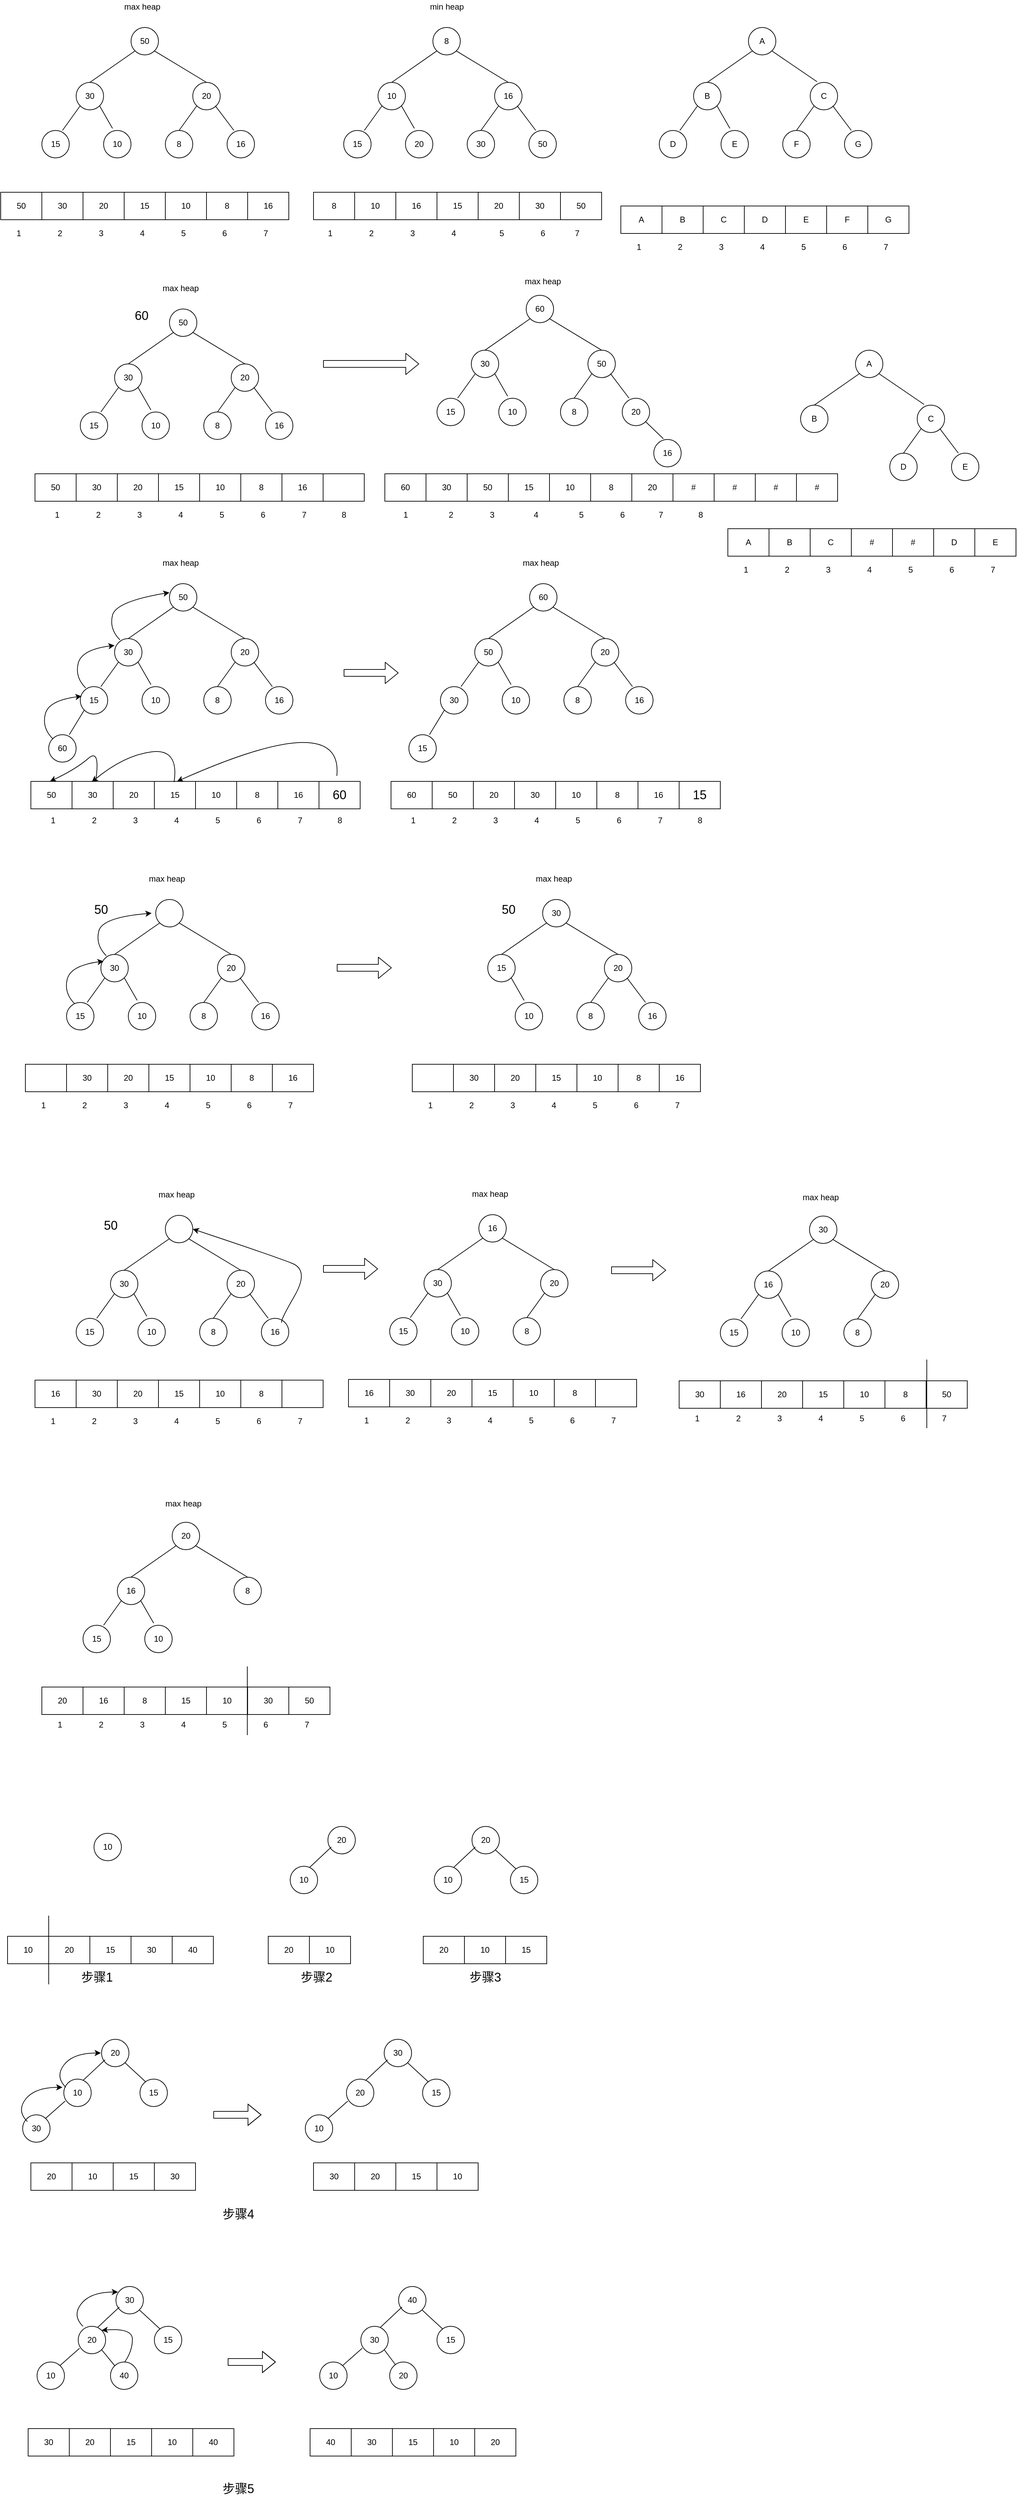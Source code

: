 <mxfile version="14.4.3" type="github">
  <diagram id="8eJdLD5Aibn1qpK40uhk" name="Page-1">
    <mxGraphModel dx="3089" dy="1939" grid="1" gridSize="10" guides="1" tooltips="1" connect="1" arrows="1" fold="1" page="1" pageScale="1" pageWidth="827" pageHeight="1169" math="0" shadow="0">
      <root>
        <mxCell id="0" />
        <mxCell id="1" parent="0" />
        <mxCell id="MG6lyERmRnh1HpZcy8s1-1" value="A" style="ellipse;whiteSpace=wrap;html=1;aspect=fixed;" vertex="1" parent="1">
          <mxGeometry x="180" y="10" width="40" height="40" as="geometry" />
        </mxCell>
        <mxCell id="MG6lyERmRnh1HpZcy8s1-2" value="" style="endArrow=none;html=1;entryX=0;entryY=1;entryDx=0;entryDy=0;exitX=0.5;exitY=0;exitDx=0;exitDy=0;" edge="1" parent="1" source="MG6lyERmRnh1HpZcy8s1-5" target="MG6lyERmRnh1HpZcy8s1-1">
          <mxGeometry width="50" height="50" relative="1" as="geometry">
            <mxPoint x="150" y="90" as="sourcePoint" />
            <mxPoint x="180" y="40" as="targetPoint" />
          </mxGeometry>
        </mxCell>
        <mxCell id="MG6lyERmRnh1HpZcy8s1-5" value="B" style="ellipse;whiteSpace=wrap;html=1;aspect=fixed;" vertex="1" parent="1">
          <mxGeometry x="100" y="90" width="40" height="40" as="geometry" />
        </mxCell>
        <mxCell id="MG6lyERmRnh1HpZcy8s1-6" value="C" style="ellipse;whiteSpace=wrap;html=1;aspect=fixed;" vertex="1" parent="1">
          <mxGeometry x="270" y="90" width="40" height="40" as="geometry" />
        </mxCell>
        <mxCell id="MG6lyERmRnh1HpZcy8s1-7" value="" style="endArrow=none;html=1;entryX=1;entryY=1;entryDx=0;entryDy=0;" edge="1" parent="1" target="MG6lyERmRnh1HpZcy8s1-1">
          <mxGeometry width="50" height="50" relative="1" as="geometry">
            <mxPoint x="280" y="89" as="sourcePoint" />
            <mxPoint x="195.858" y="54.142" as="targetPoint" />
          </mxGeometry>
        </mxCell>
        <mxCell id="MG6lyERmRnh1HpZcy8s1-8" value="D" style="ellipse;whiteSpace=wrap;html=1;aspect=fixed;" vertex="1" parent="1">
          <mxGeometry x="50" y="160" width="40" height="40" as="geometry" />
        </mxCell>
        <mxCell id="MG6lyERmRnh1HpZcy8s1-9" value="E" style="ellipse;whiteSpace=wrap;html=1;aspect=fixed;" vertex="1" parent="1">
          <mxGeometry x="140" y="160" width="40" height="40" as="geometry" />
        </mxCell>
        <mxCell id="MG6lyERmRnh1HpZcy8s1-10" value="F" style="ellipse;whiteSpace=wrap;html=1;aspect=fixed;" vertex="1" parent="1">
          <mxGeometry x="230" y="160" width="40" height="40" as="geometry" />
        </mxCell>
        <mxCell id="MG6lyERmRnh1HpZcy8s1-11" value="G" style="ellipse;whiteSpace=wrap;html=1;aspect=fixed;" vertex="1" parent="1">
          <mxGeometry x="320" y="160" width="40" height="40" as="geometry" />
        </mxCell>
        <mxCell id="MG6lyERmRnh1HpZcy8s1-13" value="" style="endArrow=none;html=1;entryX=0;entryY=1;entryDx=0;entryDy=0;" edge="1" parent="1" target="MG6lyERmRnh1HpZcy8s1-5">
          <mxGeometry width="50" height="50" relative="1" as="geometry">
            <mxPoint x="80" y="160" as="sourcePoint" />
            <mxPoint x="120" y="130" as="targetPoint" />
          </mxGeometry>
        </mxCell>
        <mxCell id="MG6lyERmRnh1HpZcy8s1-14" value="" style="endArrow=none;html=1;entryX=1;entryY=1;entryDx=0;entryDy=0;exitX=0.325;exitY=-0.075;exitDx=0;exitDy=0;exitPerimeter=0;" edge="1" parent="1" source="MG6lyERmRnh1HpZcy8s1-9" target="MG6lyERmRnh1HpZcy8s1-5">
          <mxGeometry width="50" height="50" relative="1" as="geometry">
            <mxPoint x="90" y="170" as="sourcePoint" />
            <mxPoint x="115.858" y="134.142" as="targetPoint" />
          </mxGeometry>
        </mxCell>
        <mxCell id="MG6lyERmRnh1HpZcy8s1-15" value="" style="endArrow=none;html=1;entryX=0;entryY=1;entryDx=0;entryDy=0;exitX=0.25;exitY=0;exitDx=0;exitDy=0;exitPerimeter=0;" edge="1" parent="1" source="MG6lyERmRnh1HpZcy8s1-11">
          <mxGeometry width="50" height="50" relative="1" as="geometry">
            <mxPoint x="277.07" y="160" as="sourcePoint" />
            <mxPoint x="302.928" y="124.142" as="targetPoint" />
          </mxGeometry>
        </mxCell>
        <mxCell id="MG6lyERmRnh1HpZcy8s1-16" value="" style="endArrow=none;html=1;entryX=0;entryY=1;entryDx=0;entryDy=0;exitX=0.5;exitY=0;exitDx=0;exitDy=0;" edge="1" parent="1" source="MG6lyERmRnh1HpZcy8s1-10" target="MG6lyERmRnh1HpZcy8s1-6">
          <mxGeometry width="50" height="50" relative="1" as="geometry">
            <mxPoint x="110" y="190" as="sourcePoint" />
            <mxPoint x="135.858" y="154.142" as="targetPoint" />
          </mxGeometry>
        </mxCell>
        <mxCell id="MG6lyERmRnh1HpZcy8s1-17" value="" style="shape=table;html=1;whiteSpace=wrap;startSize=0;container=1;collapsible=0;childLayout=tableLayout;" vertex="1" parent="1">
          <mxGeometry x="-6" y="270" width="420" height="40" as="geometry" />
        </mxCell>
        <mxCell id="MG6lyERmRnh1HpZcy8s1-18" value="" style="shape=partialRectangle;html=1;whiteSpace=wrap;collapsible=0;dropTarget=0;pointerEvents=0;fillColor=none;top=0;left=0;bottom=0;right=0;points=[[0,0.5],[1,0.5]];portConstraint=eastwest;" vertex="1" parent="MG6lyERmRnh1HpZcy8s1-17">
          <mxGeometry width="420" height="40" as="geometry" />
        </mxCell>
        <mxCell id="MG6lyERmRnh1HpZcy8s1-19" value="A" style="shape=partialRectangle;html=1;whiteSpace=wrap;connectable=0;overflow=hidden;fillColor=none;top=0;left=0;bottom=0;right=0;" vertex="1" parent="MG6lyERmRnh1HpZcy8s1-18">
          <mxGeometry width="60" height="40" as="geometry" />
        </mxCell>
        <mxCell id="MG6lyERmRnh1HpZcy8s1-20" value="B" style="shape=partialRectangle;html=1;whiteSpace=wrap;connectable=0;overflow=hidden;fillColor=none;top=0;left=0;bottom=0;right=0;" vertex="1" parent="MG6lyERmRnh1HpZcy8s1-18">
          <mxGeometry x="60" width="60" height="40" as="geometry" />
        </mxCell>
        <mxCell id="MG6lyERmRnh1HpZcy8s1-21" value="C" style="shape=partialRectangle;html=1;whiteSpace=wrap;connectable=0;overflow=hidden;fillColor=none;top=0;left=0;bottom=0;right=0;" vertex="1" parent="MG6lyERmRnh1HpZcy8s1-18">
          <mxGeometry x="120" width="60" height="40" as="geometry" />
        </mxCell>
        <mxCell id="MG6lyERmRnh1HpZcy8s1-22" value="D" style="shape=partialRectangle;html=1;whiteSpace=wrap;connectable=0;overflow=hidden;fillColor=none;top=0;left=0;bottom=0;right=0;" vertex="1" parent="MG6lyERmRnh1HpZcy8s1-18">
          <mxGeometry x="180" width="60" height="40" as="geometry" />
        </mxCell>
        <mxCell id="MG6lyERmRnh1HpZcy8s1-23" value="E" style="shape=partialRectangle;html=1;whiteSpace=wrap;connectable=0;overflow=hidden;fillColor=none;top=0;left=0;bottom=0;right=0;" vertex="1" parent="MG6lyERmRnh1HpZcy8s1-18">
          <mxGeometry x="240" width="60" height="40" as="geometry" />
        </mxCell>
        <mxCell id="MG6lyERmRnh1HpZcy8s1-24" value="F" style="shape=partialRectangle;html=1;whiteSpace=wrap;connectable=0;overflow=hidden;fillColor=none;top=0;left=0;bottom=0;right=0;" vertex="1" parent="MG6lyERmRnh1HpZcy8s1-18">
          <mxGeometry x="300" width="60" height="40" as="geometry" />
        </mxCell>
        <mxCell id="MG6lyERmRnh1HpZcy8s1-25" value="G" style="shape=partialRectangle;html=1;whiteSpace=wrap;connectable=0;overflow=hidden;fillColor=none;top=0;left=0;bottom=0;right=0;" vertex="1" parent="MG6lyERmRnh1HpZcy8s1-18">
          <mxGeometry x="360" width="60" height="40" as="geometry" />
        </mxCell>
        <mxCell id="MG6lyERmRnh1HpZcy8s1-26" value="1" style="text;html=1;align=center;verticalAlign=middle;resizable=0;points=[];autosize=1;" vertex="1" parent="1">
          <mxGeometry x="10" y="320" width="20" height="20" as="geometry" />
        </mxCell>
        <mxCell id="MG6lyERmRnh1HpZcy8s1-27" value="2" style="text;html=1;align=center;verticalAlign=middle;resizable=0;points=[];autosize=1;" vertex="1" parent="1">
          <mxGeometry x="70" y="320" width="20" height="20" as="geometry" />
        </mxCell>
        <mxCell id="MG6lyERmRnh1HpZcy8s1-28" value="3" style="text;html=1;align=center;verticalAlign=middle;resizable=0;points=[];autosize=1;" vertex="1" parent="1">
          <mxGeometry x="130" y="320" width="20" height="20" as="geometry" />
        </mxCell>
        <mxCell id="MG6lyERmRnh1HpZcy8s1-29" value="4" style="text;html=1;align=center;verticalAlign=middle;resizable=0;points=[];autosize=1;" vertex="1" parent="1">
          <mxGeometry x="190" y="320" width="20" height="20" as="geometry" />
        </mxCell>
        <mxCell id="MG6lyERmRnh1HpZcy8s1-30" value="5" style="text;html=1;align=center;verticalAlign=middle;resizable=0;points=[];autosize=1;" vertex="1" parent="1">
          <mxGeometry x="250" y="320" width="20" height="20" as="geometry" />
        </mxCell>
        <mxCell id="MG6lyERmRnh1HpZcy8s1-31" value="6" style="text;html=1;align=center;verticalAlign=middle;resizable=0;points=[];autosize=1;" vertex="1" parent="1">
          <mxGeometry x="310" y="320" width="20" height="20" as="geometry" />
        </mxCell>
        <mxCell id="MG6lyERmRnh1HpZcy8s1-32" value="7" style="text;html=1;align=center;verticalAlign=middle;resizable=0;points=[];autosize=1;" vertex="1" parent="1">
          <mxGeometry x="370" y="320" width="20" height="20" as="geometry" />
        </mxCell>
        <mxCell id="MG6lyERmRnh1HpZcy8s1-120" value="A" style="ellipse;whiteSpace=wrap;html=1;aspect=fixed;" vertex="1" parent="1">
          <mxGeometry x="336" y="480" width="40" height="40" as="geometry" />
        </mxCell>
        <mxCell id="MG6lyERmRnh1HpZcy8s1-121" value="" style="endArrow=none;html=1;entryX=0;entryY=1;entryDx=0;entryDy=0;exitX=0.5;exitY=0;exitDx=0;exitDy=0;" edge="1" source="MG6lyERmRnh1HpZcy8s1-122" target="MG6lyERmRnh1HpZcy8s1-120" parent="1">
          <mxGeometry width="50" height="50" relative="1" as="geometry">
            <mxPoint x="306" y="560" as="sourcePoint" />
            <mxPoint x="336" y="510" as="targetPoint" />
          </mxGeometry>
        </mxCell>
        <mxCell id="MG6lyERmRnh1HpZcy8s1-122" value="B" style="ellipse;whiteSpace=wrap;html=1;aspect=fixed;" vertex="1" parent="1">
          <mxGeometry x="256" y="560" width="40" height="40" as="geometry" />
        </mxCell>
        <mxCell id="MG6lyERmRnh1HpZcy8s1-123" value="C" style="ellipse;whiteSpace=wrap;html=1;aspect=fixed;" vertex="1" parent="1">
          <mxGeometry x="426" y="560" width="40" height="40" as="geometry" />
        </mxCell>
        <mxCell id="MG6lyERmRnh1HpZcy8s1-124" value="" style="endArrow=none;html=1;entryX=1;entryY=1;entryDx=0;entryDy=0;" edge="1" target="MG6lyERmRnh1HpZcy8s1-120" parent="1">
          <mxGeometry width="50" height="50" relative="1" as="geometry">
            <mxPoint x="436" y="559" as="sourcePoint" />
            <mxPoint x="351.858" y="524.142" as="targetPoint" />
          </mxGeometry>
        </mxCell>
        <mxCell id="MG6lyERmRnh1HpZcy8s1-127" value="D" style="ellipse;whiteSpace=wrap;html=1;aspect=fixed;" vertex="1" parent="1">
          <mxGeometry x="386" y="630" width="40" height="40" as="geometry" />
        </mxCell>
        <mxCell id="MG6lyERmRnh1HpZcy8s1-128" value="E" style="ellipse;whiteSpace=wrap;html=1;aspect=fixed;" vertex="1" parent="1">
          <mxGeometry x="476" y="630" width="40" height="40" as="geometry" />
        </mxCell>
        <mxCell id="MG6lyERmRnh1HpZcy8s1-131" value="" style="endArrow=none;html=1;entryX=0;entryY=1;entryDx=0;entryDy=0;exitX=0.25;exitY=0;exitDx=0;exitDy=0;exitPerimeter=0;" edge="1" source="MG6lyERmRnh1HpZcy8s1-128" parent="1">
          <mxGeometry width="50" height="50" relative="1" as="geometry">
            <mxPoint x="433.07" y="630" as="sourcePoint" />
            <mxPoint x="458.928" y="594.142" as="targetPoint" />
          </mxGeometry>
        </mxCell>
        <mxCell id="MG6lyERmRnh1HpZcy8s1-132" value="" style="endArrow=none;html=1;entryX=0;entryY=1;entryDx=0;entryDy=0;exitX=0.5;exitY=0;exitDx=0;exitDy=0;" edge="1" source="MG6lyERmRnh1HpZcy8s1-127" target="MG6lyERmRnh1HpZcy8s1-123" parent="1">
          <mxGeometry width="50" height="50" relative="1" as="geometry">
            <mxPoint x="266" y="660" as="sourcePoint" />
            <mxPoint x="291.858" y="624.142" as="targetPoint" />
          </mxGeometry>
        </mxCell>
        <mxCell id="MG6lyERmRnh1HpZcy8s1-133" value="" style="shape=table;html=1;whiteSpace=wrap;startSize=0;container=1;collapsible=0;childLayout=tableLayout;" vertex="1" parent="1">
          <mxGeometry x="150" y="740" width="420" height="40" as="geometry" />
        </mxCell>
        <mxCell id="MG6lyERmRnh1HpZcy8s1-134" value="" style="shape=partialRectangle;html=1;whiteSpace=wrap;collapsible=0;dropTarget=0;pointerEvents=0;fillColor=none;top=0;left=0;bottom=0;right=0;points=[[0,0.5],[1,0.5]];portConstraint=eastwest;" vertex="1" parent="MG6lyERmRnh1HpZcy8s1-133">
          <mxGeometry width="420" height="40" as="geometry" />
        </mxCell>
        <mxCell id="MG6lyERmRnh1HpZcy8s1-135" value="A" style="shape=partialRectangle;html=1;whiteSpace=wrap;connectable=0;overflow=hidden;fillColor=none;top=0;left=0;bottom=0;right=0;" vertex="1" parent="MG6lyERmRnh1HpZcy8s1-134">
          <mxGeometry width="60" height="40" as="geometry" />
        </mxCell>
        <mxCell id="MG6lyERmRnh1HpZcy8s1-136" value="B" style="shape=partialRectangle;html=1;whiteSpace=wrap;connectable=0;overflow=hidden;fillColor=none;top=0;left=0;bottom=0;right=0;" vertex="1" parent="MG6lyERmRnh1HpZcy8s1-134">
          <mxGeometry x="60" width="60" height="40" as="geometry" />
        </mxCell>
        <mxCell id="MG6lyERmRnh1HpZcy8s1-137" value="C" style="shape=partialRectangle;html=1;whiteSpace=wrap;connectable=0;overflow=hidden;fillColor=none;top=0;left=0;bottom=0;right=0;" vertex="1" parent="MG6lyERmRnh1HpZcy8s1-134">
          <mxGeometry x="120" width="60" height="40" as="geometry" />
        </mxCell>
        <mxCell id="MG6lyERmRnh1HpZcy8s1-138" value="#" style="shape=partialRectangle;html=1;whiteSpace=wrap;connectable=0;overflow=hidden;fillColor=none;top=0;left=0;bottom=0;right=0;" vertex="1" parent="MG6lyERmRnh1HpZcy8s1-134">
          <mxGeometry x="180" width="60" height="40" as="geometry" />
        </mxCell>
        <mxCell id="MG6lyERmRnh1HpZcy8s1-139" value="#" style="shape=partialRectangle;html=1;whiteSpace=wrap;connectable=0;overflow=hidden;fillColor=none;top=0;left=0;bottom=0;right=0;" vertex="1" parent="MG6lyERmRnh1HpZcy8s1-134">
          <mxGeometry x="240" width="60" height="40" as="geometry" />
        </mxCell>
        <mxCell id="MG6lyERmRnh1HpZcy8s1-140" value="D" style="shape=partialRectangle;html=1;whiteSpace=wrap;connectable=0;overflow=hidden;fillColor=none;top=0;left=0;bottom=0;right=0;" vertex="1" parent="MG6lyERmRnh1HpZcy8s1-134">
          <mxGeometry x="300" width="60" height="40" as="geometry" />
        </mxCell>
        <mxCell id="MG6lyERmRnh1HpZcy8s1-141" value="E" style="shape=partialRectangle;html=1;whiteSpace=wrap;connectable=0;overflow=hidden;fillColor=none;top=0;left=0;bottom=0;right=0;" vertex="1" parent="MG6lyERmRnh1HpZcy8s1-134">
          <mxGeometry x="360" width="60" height="40" as="geometry" />
        </mxCell>
        <mxCell id="MG6lyERmRnh1HpZcy8s1-142" value="1" style="text;html=1;align=center;verticalAlign=middle;resizable=0;points=[];autosize=1;" vertex="1" parent="1">
          <mxGeometry x="166" y="790" width="20" height="20" as="geometry" />
        </mxCell>
        <mxCell id="MG6lyERmRnh1HpZcy8s1-143" value="2" style="text;html=1;align=center;verticalAlign=middle;resizable=0;points=[];autosize=1;" vertex="1" parent="1">
          <mxGeometry x="226" y="790" width="20" height="20" as="geometry" />
        </mxCell>
        <mxCell id="MG6lyERmRnh1HpZcy8s1-144" value="3" style="text;html=1;align=center;verticalAlign=middle;resizable=0;points=[];autosize=1;" vertex="1" parent="1">
          <mxGeometry x="286" y="790" width="20" height="20" as="geometry" />
        </mxCell>
        <mxCell id="MG6lyERmRnh1HpZcy8s1-145" value="4" style="text;html=1;align=center;verticalAlign=middle;resizable=0;points=[];autosize=1;" vertex="1" parent="1">
          <mxGeometry x="346" y="790" width="20" height="20" as="geometry" />
        </mxCell>
        <mxCell id="MG6lyERmRnh1HpZcy8s1-146" value="5" style="text;html=1;align=center;verticalAlign=middle;resizable=0;points=[];autosize=1;" vertex="1" parent="1">
          <mxGeometry x="406" y="790" width="20" height="20" as="geometry" />
        </mxCell>
        <mxCell id="MG6lyERmRnh1HpZcy8s1-147" value="6" style="text;html=1;align=center;verticalAlign=middle;resizable=0;points=[];autosize=1;" vertex="1" parent="1">
          <mxGeometry x="466" y="790" width="20" height="20" as="geometry" />
        </mxCell>
        <mxCell id="MG6lyERmRnh1HpZcy8s1-148" value="7" style="text;html=1;align=center;verticalAlign=middle;resizable=0;points=[];autosize=1;" vertex="1" parent="1">
          <mxGeometry x="526" y="790" width="20" height="20" as="geometry" />
        </mxCell>
        <mxCell id="MG6lyERmRnh1HpZcy8s1-150" value="50" style="ellipse;whiteSpace=wrap;html=1;aspect=fixed;" vertex="1" parent="1">
          <mxGeometry x="-720" y="10" width="40" height="40" as="geometry" />
        </mxCell>
        <mxCell id="MG6lyERmRnh1HpZcy8s1-151" value="" style="endArrow=none;html=1;entryX=0;entryY=1;entryDx=0;entryDy=0;exitX=0.5;exitY=0;exitDx=0;exitDy=0;" edge="1" source="MG6lyERmRnh1HpZcy8s1-152" target="MG6lyERmRnh1HpZcy8s1-150" parent="1">
          <mxGeometry width="50" height="50" relative="1" as="geometry">
            <mxPoint x="-750" y="90" as="sourcePoint" />
            <mxPoint x="-720" y="40" as="targetPoint" />
          </mxGeometry>
        </mxCell>
        <mxCell id="MG6lyERmRnh1HpZcy8s1-152" value="30" style="ellipse;whiteSpace=wrap;html=1;aspect=fixed;" vertex="1" parent="1">
          <mxGeometry x="-800" y="90" width="40" height="40" as="geometry" />
        </mxCell>
        <mxCell id="MG6lyERmRnh1HpZcy8s1-153" value="20" style="ellipse;whiteSpace=wrap;html=1;aspect=fixed;" vertex="1" parent="1">
          <mxGeometry x="-630" y="90" width="40" height="40" as="geometry" />
        </mxCell>
        <mxCell id="MG6lyERmRnh1HpZcy8s1-154" value="" style="endArrow=none;html=1;entryX=1;entryY=1;entryDx=0;entryDy=0;exitX=0.5;exitY=0;exitDx=0;exitDy=0;exitPerimeter=0;" edge="1" target="MG6lyERmRnh1HpZcy8s1-150" parent="1" source="MG6lyERmRnh1HpZcy8s1-153">
          <mxGeometry width="50" height="50" relative="1" as="geometry">
            <mxPoint x="-610" y="100" as="sourcePoint" />
            <mxPoint x="-704.142" y="54.142" as="targetPoint" />
          </mxGeometry>
        </mxCell>
        <mxCell id="MG6lyERmRnh1HpZcy8s1-155" value="15" style="ellipse;whiteSpace=wrap;html=1;aspect=fixed;" vertex="1" parent="1">
          <mxGeometry x="-850" y="160" width="40" height="40" as="geometry" />
        </mxCell>
        <mxCell id="MG6lyERmRnh1HpZcy8s1-156" value="10" style="ellipse;whiteSpace=wrap;html=1;aspect=fixed;" vertex="1" parent="1">
          <mxGeometry x="-760" y="160" width="40" height="40" as="geometry" />
        </mxCell>
        <mxCell id="MG6lyERmRnh1HpZcy8s1-157" value="8" style="ellipse;whiteSpace=wrap;html=1;aspect=fixed;" vertex="1" parent="1">
          <mxGeometry x="-670" y="160" width="40" height="40" as="geometry" />
        </mxCell>
        <mxCell id="MG6lyERmRnh1HpZcy8s1-158" value="16" style="ellipse;whiteSpace=wrap;html=1;aspect=fixed;" vertex="1" parent="1">
          <mxGeometry x="-580" y="160" width="40" height="40" as="geometry" />
        </mxCell>
        <mxCell id="MG6lyERmRnh1HpZcy8s1-159" value="" style="endArrow=none;html=1;entryX=0;entryY=1;entryDx=0;entryDy=0;" edge="1" target="MG6lyERmRnh1HpZcy8s1-152" parent="1">
          <mxGeometry width="50" height="50" relative="1" as="geometry">
            <mxPoint x="-820" y="160" as="sourcePoint" />
            <mxPoint x="-780" y="130" as="targetPoint" />
          </mxGeometry>
        </mxCell>
        <mxCell id="MG6lyERmRnh1HpZcy8s1-160" value="" style="endArrow=none;html=1;entryX=1;entryY=1;entryDx=0;entryDy=0;exitX=0.325;exitY=-0.075;exitDx=0;exitDy=0;exitPerimeter=0;" edge="1" source="MG6lyERmRnh1HpZcy8s1-156" target="MG6lyERmRnh1HpZcy8s1-152" parent="1">
          <mxGeometry width="50" height="50" relative="1" as="geometry">
            <mxPoint x="-810" y="170" as="sourcePoint" />
            <mxPoint x="-784.142" y="134.142" as="targetPoint" />
          </mxGeometry>
        </mxCell>
        <mxCell id="MG6lyERmRnh1HpZcy8s1-161" value="" style="endArrow=none;html=1;entryX=0;entryY=1;entryDx=0;entryDy=0;exitX=0.25;exitY=0;exitDx=0;exitDy=0;exitPerimeter=0;" edge="1" source="MG6lyERmRnh1HpZcy8s1-158" parent="1">
          <mxGeometry width="50" height="50" relative="1" as="geometry">
            <mxPoint x="-622.93" y="160" as="sourcePoint" />
            <mxPoint x="-597.072" y="124.142" as="targetPoint" />
          </mxGeometry>
        </mxCell>
        <mxCell id="MG6lyERmRnh1HpZcy8s1-162" value="" style="endArrow=none;html=1;entryX=0;entryY=1;entryDx=0;entryDy=0;exitX=0.5;exitY=0;exitDx=0;exitDy=0;" edge="1" source="MG6lyERmRnh1HpZcy8s1-157" target="MG6lyERmRnh1HpZcy8s1-153" parent="1">
          <mxGeometry width="50" height="50" relative="1" as="geometry">
            <mxPoint x="-790" y="190" as="sourcePoint" />
            <mxPoint x="-764.142" y="154.142" as="targetPoint" />
          </mxGeometry>
        </mxCell>
        <mxCell id="MG6lyERmRnh1HpZcy8s1-175" value="" style="shape=table;html=1;whiteSpace=wrap;startSize=0;container=1;collapsible=0;childLayout=tableLayout;" vertex="1" parent="1">
          <mxGeometry x="-910" y="250" width="420" height="40" as="geometry" />
        </mxCell>
        <mxCell id="MG6lyERmRnh1HpZcy8s1-176" value="" style="shape=partialRectangle;html=1;whiteSpace=wrap;collapsible=0;dropTarget=0;pointerEvents=0;fillColor=none;top=0;left=0;bottom=0;right=0;points=[[0,0.5],[1,0.5]];portConstraint=eastwest;" vertex="1" parent="MG6lyERmRnh1HpZcy8s1-175">
          <mxGeometry width="420" height="40" as="geometry" />
        </mxCell>
        <mxCell id="MG6lyERmRnh1HpZcy8s1-177" value="50" style="shape=partialRectangle;html=1;whiteSpace=wrap;connectable=0;overflow=hidden;fillColor=none;top=0;left=0;bottom=0;right=0;" vertex="1" parent="MG6lyERmRnh1HpZcy8s1-176">
          <mxGeometry width="60" height="40" as="geometry" />
        </mxCell>
        <mxCell id="MG6lyERmRnh1HpZcy8s1-178" value="30" style="shape=partialRectangle;html=1;whiteSpace=wrap;connectable=0;overflow=hidden;fillColor=none;top=0;left=0;bottom=0;right=0;" vertex="1" parent="MG6lyERmRnh1HpZcy8s1-176">
          <mxGeometry x="60" width="60" height="40" as="geometry" />
        </mxCell>
        <mxCell id="MG6lyERmRnh1HpZcy8s1-179" value="20" style="shape=partialRectangle;html=1;whiteSpace=wrap;connectable=0;overflow=hidden;fillColor=none;top=0;left=0;bottom=0;right=0;" vertex="1" parent="MG6lyERmRnh1HpZcy8s1-176">
          <mxGeometry x="120" width="60" height="40" as="geometry" />
        </mxCell>
        <mxCell id="MG6lyERmRnh1HpZcy8s1-180" value="15" style="shape=partialRectangle;html=1;whiteSpace=wrap;connectable=0;overflow=hidden;fillColor=none;top=0;left=0;bottom=0;right=0;" vertex="1" parent="MG6lyERmRnh1HpZcy8s1-176">
          <mxGeometry x="180" width="60" height="40" as="geometry" />
        </mxCell>
        <mxCell id="MG6lyERmRnh1HpZcy8s1-181" value="10" style="shape=partialRectangle;html=1;whiteSpace=wrap;connectable=0;overflow=hidden;fillColor=none;top=0;left=0;bottom=0;right=0;" vertex="1" parent="MG6lyERmRnh1HpZcy8s1-176">
          <mxGeometry x="240" width="60" height="40" as="geometry" />
        </mxCell>
        <mxCell id="MG6lyERmRnh1HpZcy8s1-182" value="8" style="shape=partialRectangle;html=1;whiteSpace=wrap;connectable=0;overflow=hidden;fillColor=none;top=0;left=0;bottom=0;right=0;" vertex="1" parent="MG6lyERmRnh1HpZcy8s1-176">
          <mxGeometry x="300" width="60" height="40" as="geometry" />
        </mxCell>
        <mxCell id="MG6lyERmRnh1HpZcy8s1-183" value="16" style="shape=partialRectangle;html=1;whiteSpace=wrap;connectable=0;overflow=hidden;fillColor=none;top=0;left=0;bottom=0;right=0;" vertex="1" parent="MG6lyERmRnh1HpZcy8s1-176">
          <mxGeometry x="360" width="60" height="40" as="geometry" />
        </mxCell>
        <mxCell id="MG6lyERmRnh1HpZcy8s1-184" value="1" style="text;html=1;align=center;verticalAlign=middle;resizable=0;points=[];autosize=1;" vertex="1" parent="1">
          <mxGeometry x="-894" y="300" width="20" height="20" as="geometry" />
        </mxCell>
        <mxCell id="MG6lyERmRnh1HpZcy8s1-185" value="2" style="text;html=1;align=center;verticalAlign=middle;resizable=0;points=[];autosize=1;" vertex="1" parent="1">
          <mxGeometry x="-834" y="300" width="20" height="20" as="geometry" />
        </mxCell>
        <mxCell id="MG6lyERmRnh1HpZcy8s1-186" value="3" style="text;html=1;align=center;verticalAlign=middle;resizable=0;points=[];autosize=1;" vertex="1" parent="1">
          <mxGeometry x="-774" y="300" width="20" height="20" as="geometry" />
        </mxCell>
        <mxCell id="MG6lyERmRnh1HpZcy8s1-187" value="4" style="text;html=1;align=center;verticalAlign=middle;resizable=0;points=[];autosize=1;" vertex="1" parent="1">
          <mxGeometry x="-714" y="300" width="20" height="20" as="geometry" />
        </mxCell>
        <mxCell id="MG6lyERmRnh1HpZcy8s1-188" value="5" style="text;html=1;align=center;verticalAlign=middle;resizable=0;points=[];autosize=1;" vertex="1" parent="1">
          <mxGeometry x="-654" y="300" width="20" height="20" as="geometry" />
        </mxCell>
        <mxCell id="MG6lyERmRnh1HpZcy8s1-189" value="6" style="text;html=1;align=center;verticalAlign=middle;resizable=0;points=[];autosize=1;" vertex="1" parent="1">
          <mxGeometry x="-594" y="300" width="20" height="20" as="geometry" />
        </mxCell>
        <mxCell id="MG6lyERmRnh1HpZcy8s1-190" value="7" style="text;html=1;align=center;verticalAlign=middle;resizable=0;points=[];autosize=1;" vertex="1" parent="1">
          <mxGeometry x="-534" y="300" width="20" height="20" as="geometry" />
        </mxCell>
        <mxCell id="MG6lyERmRnh1HpZcy8s1-191" value="8" style="ellipse;whiteSpace=wrap;html=1;aspect=fixed;" vertex="1" parent="1">
          <mxGeometry x="-280" y="10" width="40" height="40" as="geometry" />
        </mxCell>
        <mxCell id="MG6lyERmRnh1HpZcy8s1-192" value="" style="endArrow=none;html=1;entryX=0;entryY=1;entryDx=0;entryDy=0;exitX=0.5;exitY=0;exitDx=0;exitDy=0;" edge="1" source="MG6lyERmRnh1HpZcy8s1-193" target="MG6lyERmRnh1HpZcy8s1-191" parent="1">
          <mxGeometry width="50" height="50" relative="1" as="geometry">
            <mxPoint x="-310" y="90" as="sourcePoint" />
            <mxPoint x="-280" y="40" as="targetPoint" />
          </mxGeometry>
        </mxCell>
        <mxCell id="MG6lyERmRnh1HpZcy8s1-193" value="10" style="ellipse;whiteSpace=wrap;html=1;aspect=fixed;" vertex="1" parent="1">
          <mxGeometry x="-360" y="90" width="40" height="40" as="geometry" />
        </mxCell>
        <mxCell id="MG6lyERmRnh1HpZcy8s1-194" value="16" style="ellipse;whiteSpace=wrap;html=1;aspect=fixed;" vertex="1" parent="1">
          <mxGeometry x="-190" y="90" width="40" height="40" as="geometry" />
        </mxCell>
        <mxCell id="MG6lyERmRnh1HpZcy8s1-195" value="" style="endArrow=none;html=1;entryX=1;entryY=1;entryDx=0;entryDy=0;exitX=0.5;exitY=0;exitDx=0;exitDy=0;exitPerimeter=0;" edge="1" source="MG6lyERmRnh1HpZcy8s1-194" target="MG6lyERmRnh1HpZcy8s1-191" parent="1">
          <mxGeometry width="50" height="50" relative="1" as="geometry">
            <mxPoint x="-170" y="100" as="sourcePoint" />
            <mxPoint x="-264.142" y="54.142" as="targetPoint" />
          </mxGeometry>
        </mxCell>
        <mxCell id="MG6lyERmRnh1HpZcy8s1-196" value="15" style="ellipse;whiteSpace=wrap;html=1;aspect=fixed;" vertex="1" parent="1">
          <mxGeometry x="-410" y="160" width="40" height="40" as="geometry" />
        </mxCell>
        <mxCell id="MG6lyERmRnh1HpZcy8s1-197" value="20" style="ellipse;whiteSpace=wrap;html=1;aspect=fixed;" vertex="1" parent="1">
          <mxGeometry x="-320" y="160" width="40" height="40" as="geometry" />
        </mxCell>
        <mxCell id="MG6lyERmRnh1HpZcy8s1-198" value="30" style="ellipse;whiteSpace=wrap;html=1;aspect=fixed;" vertex="1" parent="1">
          <mxGeometry x="-230" y="160" width="40" height="40" as="geometry" />
        </mxCell>
        <mxCell id="MG6lyERmRnh1HpZcy8s1-199" value="50" style="ellipse;whiteSpace=wrap;html=1;aspect=fixed;" vertex="1" parent="1">
          <mxGeometry x="-140" y="160" width="40" height="40" as="geometry" />
        </mxCell>
        <mxCell id="MG6lyERmRnh1HpZcy8s1-200" value="" style="endArrow=none;html=1;entryX=0;entryY=1;entryDx=0;entryDy=0;" edge="1" target="MG6lyERmRnh1HpZcy8s1-193" parent="1">
          <mxGeometry width="50" height="50" relative="1" as="geometry">
            <mxPoint x="-380" y="160" as="sourcePoint" />
            <mxPoint x="-340" y="130" as="targetPoint" />
          </mxGeometry>
        </mxCell>
        <mxCell id="MG6lyERmRnh1HpZcy8s1-201" value="" style="endArrow=none;html=1;entryX=1;entryY=1;entryDx=0;entryDy=0;exitX=0.325;exitY=-0.075;exitDx=0;exitDy=0;exitPerimeter=0;" edge="1" source="MG6lyERmRnh1HpZcy8s1-197" target="MG6lyERmRnh1HpZcy8s1-193" parent="1">
          <mxGeometry width="50" height="50" relative="1" as="geometry">
            <mxPoint x="-370" y="170" as="sourcePoint" />
            <mxPoint x="-344.142" y="134.142" as="targetPoint" />
          </mxGeometry>
        </mxCell>
        <mxCell id="MG6lyERmRnh1HpZcy8s1-202" value="" style="endArrow=none;html=1;entryX=0;entryY=1;entryDx=0;entryDy=0;exitX=0.25;exitY=0;exitDx=0;exitDy=0;exitPerimeter=0;" edge="1" source="MG6lyERmRnh1HpZcy8s1-199" parent="1">
          <mxGeometry width="50" height="50" relative="1" as="geometry">
            <mxPoint x="-182.93" y="160" as="sourcePoint" />
            <mxPoint x="-157.072" y="124.142" as="targetPoint" />
          </mxGeometry>
        </mxCell>
        <mxCell id="MG6lyERmRnh1HpZcy8s1-203" value="" style="endArrow=none;html=1;entryX=0;entryY=1;entryDx=0;entryDy=0;exitX=0.5;exitY=0;exitDx=0;exitDy=0;" edge="1" source="MG6lyERmRnh1HpZcy8s1-198" target="MG6lyERmRnh1HpZcy8s1-194" parent="1">
          <mxGeometry width="50" height="50" relative="1" as="geometry">
            <mxPoint x="-350" y="190" as="sourcePoint" />
            <mxPoint x="-324.142" y="154.142" as="targetPoint" />
          </mxGeometry>
        </mxCell>
        <mxCell id="MG6lyERmRnh1HpZcy8s1-204" value="" style="shape=table;html=1;whiteSpace=wrap;startSize=0;container=1;collapsible=0;childLayout=tableLayout;" vertex="1" parent="1">
          <mxGeometry x="-454" y="250" width="420" height="40" as="geometry" />
        </mxCell>
        <mxCell id="MG6lyERmRnh1HpZcy8s1-205" value="" style="shape=partialRectangle;html=1;whiteSpace=wrap;collapsible=0;dropTarget=0;pointerEvents=0;fillColor=none;top=0;left=0;bottom=0;right=0;points=[[0,0.5],[1,0.5]];portConstraint=eastwest;" vertex="1" parent="MG6lyERmRnh1HpZcy8s1-204">
          <mxGeometry width="420" height="40" as="geometry" />
        </mxCell>
        <mxCell id="MG6lyERmRnh1HpZcy8s1-206" value="8" style="shape=partialRectangle;html=1;whiteSpace=wrap;connectable=0;overflow=hidden;fillColor=none;top=0;left=0;bottom=0;right=0;" vertex="1" parent="MG6lyERmRnh1HpZcy8s1-205">
          <mxGeometry width="60" height="40" as="geometry" />
        </mxCell>
        <mxCell id="MG6lyERmRnh1HpZcy8s1-207" value="10" style="shape=partialRectangle;html=1;whiteSpace=wrap;connectable=0;overflow=hidden;fillColor=none;top=0;left=0;bottom=0;right=0;" vertex="1" parent="MG6lyERmRnh1HpZcy8s1-205">
          <mxGeometry x="60" width="60" height="40" as="geometry" />
        </mxCell>
        <mxCell id="MG6lyERmRnh1HpZcy8s1-208" value="16" style="shape=partialRectangle;html=1;whiteSpace=wrap;connectable=0;overflow=hidden;fillColor=none;top=0;left=0;bottom=0;right=0;" vertex="1" parent="MG6lyERmRnh1HpZcy8s1-205">
          <mxGeometry x="120" width="60" height="40" as="geometry" />
        </mxCell>
        <mxCell id="MG6lyERmRnh1HpZcy8s1-209" value="15" style="shape=partialRectangle;html=1;whiteSpace=wrap;connectable=0;overflow=hidden;fillColor=none;top=0;left=0;bottom=0;right=0;" vertex="1" parent="MG6lyERmRnh1HpZcy8s1-205">
          <mxGeometry x="180" width="60" height="40" as="geometry" />
        </mxCell>
        <mxCell id="MG6lyERmRnh1HpZcy8s1-210" value="20" style="shape=partialRectangle;html=1;whiteSpace=wrap;connectable=0;overflow=hidden;fillColor=none;top=0;left=0;bottom=0;right=0;" vertex="1" parent="MG6lyERmRnh1HpZcy8s1-205">
          <mxGeometry x="240" width="60" height="40" as="geometry" />
        </mxCell>
        <mxCell id="MG6lyERmRnh1HpZcy8s1-211" value="30" style="shape=partialRectangle;html=1;whiteSpace=wrap;connectable=0;overflow=hidden;fillColor=none;top=0;left=0;bottom=0;right=0;" vertex="1" parent="MG6lyERmRnh1HpZcy8s1-205">
          <mxGeometry x="300" width="60" height="40" as="geometry" />
        </mxCell>
        <mxCell id="MG6lyERmRnh1HpZcy8s1-212" value="50" style="shape=partialRectangle;html=1;whiteSpace=wrap;connectable=0;overflow=hidden;fillColor=none;top=0;left=0;bottom=0;right=0;" vertex="1" parent="MG6lyERmRnh1HpZcy8s1-205">
          <mxGeometry x="360" width="60" height="40" as="geometry" />
        </mxCell>
        <mxCell id="MG6lyERmRnh1HpZcy8s1-213" value="1" style="text;html=1;align=center;verticalAlign=middle;resizable=0;points=[];autosize=1;" vertex="1" parent="1">
          <mxGeometry x="-440" y="300" width="20" height="20" as="geometry" />
        </mxCell>
        <mxCell id="MG6lyERmRnh1HpZcy8s1-214" value="2" style="text;html=1;align=center;verticalAlign=middle;resizable=0;points=[];autosize=1;" vertex="1" parent="1">
          <mxGeometry x="-380" y="300" width="20" height="20" as="geometry" />
        </mxCell>
        <mxCell id="MG6lyERmRnh1HpZcy8s1-215" value="3" style="text;html=1;align=center;verticalAlign=middle;resizable=0;points=[];autosize=1;" vertex="1" parent="1">
          <mxGeometry x="-320" y="300" width="20" height="20" as="geometry" />
        </mxCell>
        <mxCell id="MG6lyERmRnh1HpZcy8s1-216" value="4" style="text;html=1;align=center;verticalAlign=middle;resizable=0;points=[];autosize=1;" vertex="1" parent="1">
          <mxGeometry x="-260" y="300" width="20" height="20" as="geometry" />
        </mxCell>
        <mxCell id="MG6lyERmRnh1HpZcy8s1-217" value="5" style="text;html=1;align=center;verticalAlign=middle;resizable=0;points=[];autosize=1;" vertex="1" parent="1">
          <mxGeometry x="-190" y="300" width="20" height="20" as="geometry" />
        </mxCell>
        <mxCell id="MG6lyERmRnh1HpZcy8s1-218" value="6" style="text;html=1;align=center;verticalAlign=middle;resizable=0;points=[];autosize=1;" vertex="1" parent="1">
          <mxGeometry x="-130" y="300" width="20" height="20" as="geometry" />
        </mxCell>
        <mxCell id="MG6lyERmRnh1HpZcy8s1-219" value="7" style="text;html=1;align=center;verticalAlign=middle;resizable=0;points=[];autosize=1;" vertex="1" parent="1">
          <mxGeometry x="-80" y="300" width="20" height="20" as="geometry" />
        </mxCell>
        <mxCell id="MG6lyERmRnh1HpZcy8s1-220" value="max heap" style="text;html=1;align=center;verticalAlign=middle;resizable=0;points=[];autosize=1;" vertex="1" parent="1">
          <mxGeometry x="-739" y="-30" width="70" height="20" as="geometry" />
        </mxCell>
        <mxCell id="MG6lyERmRnh1HpZcy8s1-221" value="min heap" style="text;html=1;align=center;verticalAlign=middle;resizable=0;points=[];autosize=1;" vertex="1" parent="1">
          <mxGeometry x="-290" y="-30" width="60" height="20" as="geometry" />
        </mxCell>
        <mxCell id="MG6lyERmRnh1HpZcy8s1-222" value="50" style="ellipse;whiteSpace=wrap;html=1;aspect=fixed;" vertex="1" parent="1">
          <mxGeometry x="-664" y="420" width="40" height="40" as="geometry" />
        </mxCell>
        <mxCell id="MG6lyERmRnh1HpZcy8s1-223" value="" style="endArrow=none;html=1;entryX=0;entryY=1;entryDx=0;entryDy=0;exitX=0.5;exitY=0;exitDx=0;exitDy=0;" edge="1" source="MG6lyERmRnh1HpZcy8s1-224" target="MG6lyERmRnh1HpZcy8s1-222" parent="1">
          <mxGeometry width="50" height="50" relative="1" as="geometry">
            <mxPoint x="-694" y="500" as="sourcePoint" />
            <mxPoint x="-664" y="450" as="targetPoint" />
          </mxGeometry>
        </mxCell>
        <mxCell id="MG6lyERmRnh1HpZcy8s1-224" value="30" style="ellipse;whiteSpace=wrap;html=1;aspect=fixed;" vertex="1" parent="1">
          <mxGeometry x="-744" y="500" width="40" height="40" as="geometry" />
        </mxCell>
        <mxCell id="MG6lyERmRnh1HpZcy8s1-225" value="20" style="ellipse;whiteSpace=wrap;html=1;aspect=fixed;" vertex="1" parent="1">
          <mxGeometry x="-574" y="500" width="40" height="40" as="geometry" />
        </mxCell>
        <mxCell id="MG6lyERmRnh1HpZcy8s1-226" value="" style="endArrow=none;html=1;entryX=1;entryY=1;entryDx=0;entryDy=0;exitX=0.5;exitY=0;exitDx=0;exitDy=0;exitPerimeter=0;" edge="1" source="MG6lyERmRnh1HpZcy8s1-225" target="MG6lyERmRnh1HpZcy8s1-222" parent="1">
          <mxGeometry width="50" height="50" relative="1" as="geometry">
            <mxPoint x="-554" y="510" as="sourcePoint" />
            <mxPoint x="-648.142" y="464.142" as="targetPoint" />
          </mxGeometry>
        </mxCell>
        <mxCell id="MG6lyERmRnh1HpZcy8s1-227" value="15" style="ellipse;whiteSpace=wrap;html=1;aspect=fixed;" vertex="1" parent="1">
          <mxGeometry x="-794" y="570" width="40" height="40" as="geometry" />
        </mxCell>
        <mxCell id="MG6lyERmRnh1HpZcy8s1-228" value="10" style="ellipse;whiteSpace=wrap;html=1;aspect=fixed;" vertex="1" parent="1">
          <mxGeometry x="-704" y="570" width="40" height="40" as="geometry" />
        </mxCell>
        <mxCell id="MG6lyERmRnh1HpZcy8s1-229" value="8" style="ellipse;whiteSpace=wrap;html=1;aspect=fixed;" vertex="1" parent="1">
          <mxGeometry x="-614" y="570" width="40" height="40" as="geometry" />
        </mxCell>
        <mxCell id="MG6lyERmRnh1HpZcy8s1-230" value="16" style="ellipse;whiteSpace=wrap;html=1;aspect=fixed;" vertex="1" parent="1">
          <mxGeometry x="-524" y="570" width="40" height="40" as="geometry" />
        </mxCell>
        <mxCell id="MG6lyERmRnh1HpZcy8s1-231" value="" style="endArrow=none;html=1;entryX=0;entryY=1;entryDx=0;entryDy=0;" edge="1" target="MG6lyERmRnh1HpZcy8s1-224" parent="1">
          <mxGeometry width="50" height="50" relative="1" as="geometry">
            <mxPoint x="-764" y="570" as="sourcePoint" />
            <mxPoint x="-724" y="540" as="targetPoint" />
          </mxGeometry>
        </mxCell>
        <mxCell id="MG6lyERmRnh1HpZcy8s1-232" value="" style="endArrow=none;html=1;entryX=1;entryY=1;entryDx=0;entryDy=0;exitX=0.325;exitY=-0.075;exitDx=0;exitDy=0;exitPerimeter=0;" edge="1" source="MG6lyERmRnh1HpZcy8s1-228" target="MG6lyERmRnh1HpZcy8s1-224" parent="1">
          <mxGeometry width="50" height="50" relative="1" as="geometry">
            <mxPoint x="-754" y="580" as="sourcePoint" />
            <mxPoint x="-728.142" y="544.142" as="targetPoint" />
          </mxGeometry>
        </mxCell>
        <mxCell id="MG6lyERmRnh1HpZcy8s1-233" value="" style="endArrow=none;html=1;entryX=0;entryY=1;entryDx=0;entryDy=0;exitX=0.25;exitY=0;exitDx=0;exitDy=0;exitPerimeter=0;" edge="1" source="MG6lyERmRnh1HpZcy8s1-230" parent="1">
          <mxGeometry width="50" height="50" relative="1" as="geometry">
            <mxPoint x="-566.93" y="570" as="sourcePoint" />
            <mxPoint x="-541.072" y="534.142" as="targetPoint" />
          </mxGeometry>
        </mxCell>
        <mxCell id="MG6lyERmRnh1HpZcy8s1-234" value="" style="endArrow=none;html=1;entryX=0;entryY=1;entryDx=0;entryDy=0;exitX=0.5;exitY=0;exitDx=0;exitDy=0;" edge="1" source="MG6lyERmRnh1HpZcy8s1-229" target="MG6lyERmRnh1HpZcy8s1-225" parent="1">
          <mxGeometry width="50" height="50" relative="1" as="geometry">
            <mxPoint x="-734" y="600" as="sourcePoint" />
            <mxPoint x="-708.142" y="564.142" as="targetPoint" />
          </mxGeometry>
        </mxCell>
        <mxCell id="MG6lyERmRnh1HpZcy8s1-235" value="" style="shape=table;html=1;whiteSpace=wrap;startSize=0;container=1;collapsible=0;childLayout=tableLayout;" vertex="1" parent="1">
          <mxGeometry x="-860" y="660" width="480" height="40" as="geometry" />
        </mxCell>
        <mxCell id="MG6lyERmRnh1HpZcy8s1-236" value="" style="shape=partialRectangle;html=1;whiteSpace=wrap;collapsible=0;dropTarget=0;pointerEvents=0;fillColor=none;top=0;left=0;bottom=0;right=0;points=[[0,0.5],[1,0.5]];portConstraint=eastwest;" vertex="1" parent="MG6lyERmRnh1HpZcy8s1-235">
          <mxGeometry width="480" height="40" as="geometry" />
        </mxCell>
        <mxCell id="MG6lyERmRnh1HpZcy8s1-237" value="50" style="shape=partialRectangle;html=1;whiteSpace=wrap;connectable=0;overflow=hidden;fillColor=none;top=0;left=0;bottom=0;right=0;" vertex="1" parent="MG6lyERmRnh1HpZcy8s1-236">
          <mxGeometry width="60" height="40" as="geometry" />
        </mxCell>
        <mxCell id="MG6lyERmRnh1HpZcy8s1-238" value="30" style="shape=partialRectangle;html=1;whiteSpace=wrap;connectable=0;overflow=hidden;fillColor=none;top=0;left=0;bottom=0;right=0;" vertex="1" parent="MG6lyERmRnh1HpZcy8s1-236">
          <mxGeometry x="60" width="60" height="40" as="geometry" />
        </mxCell>
        <mxCell id="MG6lyERmRnh1HpZcy8s1-239" value="20" style="shape=partialRectangle;html=1;whiteSpace=wrap;connectable=0;overflow=hidden;fillColor=none;top=0;left=0;bottom=0;right=0;" vertex="1" parent="MG6lyERmRnh1HpZcy8s1-236">
          <mxGeometry x="120" width="60" height="40" as="geometry" />
        </mxCell>
        <mxCell id="MG6lyERmRnh1HpZcy8s1-240" value="15" style="shape=partialRectangle;html=1;whiteSpace=wrap;connectable=0;overflow=hidden;fillColor=none;top=0;left=0;bottom=0;right=0;" vertex="1" parent="MG6lyERmRnh1HpZcy8s1-236">
          <mxGeometry x="180" width="60" height="40" as="geometry" />
        </mxCell>
        <mxCell id="MG6lyERmRnh1HpZcy8s1-241" value="10" style="shape=partialRectangle;html=1;whiteSpace=wrap;connectable=0;overflow=hidden;fillColor=none;top=0;left=0;bottom=0;right=0;" vertex="1" parent="MG6lyERmRnh1HpZcy8s1-236">
          <mxGeometry x="240" width="60" height="40" as="geometry" />
        </mxCell>
        <mxCell id="MG6lyERmRnh1HpZcy8s1-242" value="8" style="shape=partialRectangle;html=1;whiteSpace=wrap;connectable=0;overflow=hidden;fillColor=none;top=0;left=0;bottom=0;right=0;" vertex="1" parent="MG6lyERmRnh1HpZcy8s1-236">
          <mxGeometry x="300" width="60" height="40" as="geometry" />
        </mxCell>
        <mxCell id="MG6lyERmRnh1HpZcy8s1-243" value="16" style="shape=partialRectangle;html=1;whiteSpace=wrap;connectable=0;overflow=hidden;fillColor=none;top=0;left=0;bottom=0;right=0;" vertex="1" parent="MG6lyERmRnh1HpZcy8s1-236">
          <mxGeometry x="360" width="60" height="40" as="geometry" />
        </mxCell>
        <mxCell id="MG6lyERmRnh1HpZcy8s1-269" style="shape=partialRectangle;html=1;whiteSpace=wrap;connectable=0;overflow=hidden;fillColor=none;top=0;left=0;bottom=0;right=0;" vertex="1" parent="MG6lyERmRnh1HpZcy8s1-236">
          <mxGeometry x="420" width="60" height="40" as="geometry" />
        </mxCell>
        <mxCell id="MG6lyERmRnh1HpZcy8s1-244" value="1" style="text;html=1;align=center;verticalAlign=middle;resizable=0;points=[];autosize=1;" vertex="1" parent="1">
          <mxGeometry x="-838" y="710" width="20" height="20" as="geometry" />
        </mxCell>
        <mxCell id="MG6lyERmRnh1HpZcy8s1-245" value="2" style="text;html=1;align=center;verticalAlign=middle;resizable=0;points=[];autosize=1;" vertex="1" parent="1">
          <mxGeometry x="-778" y="710" width="20" height="20" as="geometry" />
        </mxCell>
        <mxCell id="MG6lyERmRnh1HpZcy8s1-246" value="3" style="text;html=1;align=center;verticalAlign=middle;resizable=0;points=[];autosize=1;" vertex="1" parent="1">
          <mxGeometry x="-718" y="710" width="20" height="20" as="geometry" />
        </mxCell>
        <mxCell id="MG6lyERmRnh1HpZcy8s1-247" value="4" style="text;html=1;align=center;verticalAlign=middle;resizable=0;points=[];autosize=1;" vertex="1" parent="1">
          <mxGeometry x="-658" y="710" width="20" height="20" as="geometry" />
        </mxCell>
        <mxCell id="MG6lyERmRnh1HpZcy8s1-248" value="5" style="text;html=1;align=center;verticalAlign=middle;resizable=0;points=[];autosize=1;" vertex="1" parent="1">
          <mxGeometry x="-598" y="710" width="20" height="20" as="geometry" />
        </mxCell>
        <mxCell id="MG6lyERmRnh1HpZcy8s1-249" value="6" style="text;html=1;align=center;verticalAlign=middle;resizable=0;points=[];autosize=1;" vertex="1" parent="1">
          <mxGeometry x="-538" y="710" width="20" height="20" as="geometry" />
        </mxCell>
        <mxCell id="MG6lyERmRnh1HpZcy8s1-250" value="7" style="text;html=1;align=center;verticalAlign=middle;resizable=0;points=[];autosize=1;" vertex="1" parent="1">
          <mxGeometry x="-478" y="710" width="20" height="20" as="geometry" />
        </mxCell>
        <mxCell id="MG6lyERmRnh1HpZcy8s1-251" value="max heap" style="text;html=1;align=center;verticalAlign=middle;resizable=0;points=[];autosize=1;" vertex="1" parent="1">
          <mxGeometry x="-683" y="380" width="70" height="20" as="geometry" />
        </mxCell>
        <mxCell id="MG6lyERmRnh1HpZcy8s1-252" value="60" style="text;html=1;align=center;verticalAlign=middle;resizable=0;points=[];autosize=1;fontSize=18;" vertex="1" parent="1">
          <mxGeometry x="-725" y="415" width="40" height="30" as="geometry" />
        </mxCell>
        <mxCell id="MG6lyERmRnh1HpZcy8s1-270" value="8" style="text;html=1;align=center;verticalAlign=middle;resizable=0;points=[];autosize=1;" vertex="1" parent="1">
          <mxGeometry x="-420" y="710" width="20" height="20" as="geometry" />
        </mxCell>
        <mxCell id="MG6lyERmRnh1HpZcy8s1-271" value="60" style="ellipse;whiteSpace=wrap;html=1;aspect=fixed;" vertex="1" parent="1">
          <mxGeometry x="-144" y="400" width="40" height="40" as="geometry" />
        </mxCell>
        <mxCell id="MG6lyERmRnh1HpZcy8s1-272" value="" style="endArrow=none;html=1;entryX=0;entryY=1;entryDx=0;entryDy=0;exitX=0.5;exitY=0;exitDx=0;exitDy=0;" edge="1" source="MG6lyERmRnh1HpZcy8s1-273" target="MG6lyERmRnh1HpZcy8s1-271" parent="1">
          <mxGeometry width="50" height="50" relative="1" as="geometry">
            <mxPoint x="-174" y="480" as="sourcePoint" />
            <mxPoint x="-144" y="430" as="targetPoint" />
          </mxGeometry>
        </mxCell>
        <mxCell id="MG6lyERmRnh1HpZcy8s1-273" value="30" style="ellipse;whiteSpace=wrap;html=1;aspect=fixed;" vertex="1" parent="1">
          <mxGeometry x="-224" y="480" width="40" height="40" as="geometry" />
        </mxCell>
        <mxCell id="MG6lyERmRnh1HpZcy8s1-274" value="50" style="ellipse;whiteSpace=wrap;html=1;aspect=fixed;" vertex="1" parent="1">
          <mxGeometry x="-54" y="480" width="40" height="40" as="geometry" />
        </mxCell>
        <mxCell id="MG6lyERmRnh1HpZcy8s1-275" value="" style="endArrow=none;html=1;entryX=1;entryY=1;entryDx=0;entryDy=0;exitX=0.5;exitY=0;exitDx=0;exitDy=0;exitPerimeter=0;" edge="1" source="MG6lyERmRnh1HpZcy8s1-274" target="MG6lyERmRnh1HpZcy8s1-271" parent="1">
          <mxGeometry width="50" height="50" relative="1" as="geometry">
            <mxPoint x="-34" y="490" as="sourcePoint" />
            <mxPoint x="-128.142" y="444.142" as="targetPoint" />
          </mxGeometry>
        </mxCell>
        <mxCell id="MG6lyERmRnh1HpZcy8s1-276" value="15" style="ellipse;whiteSpace=wrap;html=1;aspect=fixed;" vertex="1" parent="1">
          <mxGeometry x="-274" y="550" width="40" height="40" as="geometry" />
        </mxCell>
        <mxCell id="MG6lyERmRnh1HpZcy8s1-277" value="10" style="ellipse;whiteSpace=wrap;html=1;aspect=fixed;" vertex="1" parent="1">
          <mxGeometry x="-184" y="550" width="40" height="40" as="geometry" />
        </mxCell>
        <mxCell id="MG6lyERmRnh1HpZcy8s1-278" value="8" style="ellipse;whiteSpace=wrap;html=1;aspect=fixed;" vertex="1" parent="1">
          <mxGeometry x="-94" y="550" width="40" height="40" as="geometry" />
        </mxCell>
        <mxCell id="MG6lyERmRnh1HpZcy8s1-279" value="20" style="ellipse;whiteSpace=wrap;html=1;aspect=fixed;" vertex="1" parent="1">
          <mxGeometry x="-4" y="550" width="40" height="40" as="geometry" />
        </mxCell>
        <mxCell id="MG6lyERmRnh1HpZcy8s1-280" value="" style="endArrow=none;html=1;entryX=0;entryY=1;entryDx=0;entryDy=0;" edge="1" target="MG6lyERmRnh1HpZcy8s1-273" parent="1">
          <mxGeometry width="50" height="50" relative="1" as="geometry">
            <mxPoint x="-244" y="550" as="sourcePoint" />
            <mxPoint x="-204" y="520" as="targetPoint" />
          </mxGeometry>
        </mxCell>
        <mxCell id="MG6lyERmRnh1HpZcy8s1-281" value="" style="endArrow=none;html=1;entryX=1;entryY=1;entryDx=0;entryDy=0;exitX=0.325;exitY=-0.075;exitDx=0;exitDy=0;exitPerimeter=0;" edge="1" source="MG6lyERmRnh1HpZcy8s1-277" target="MG6lyERmRnh1HpZcy8s1-273" parent="1">
          <mxGeometry width="50" height="50" relative="1" as="geometry">
            <mxPoint x="-234" y="560" as="sourcePoint" />
            <mxPoint x="-208.142" y="524.142" as="targetPoint" />
          </mxGeometry>
        </mxCell>
        <mxCell id="MG6lyERmRnh1HpZcy8s1-282" value="" style="endArrow=none;html=1;entryX=0;entryY=1;entryDx=0;entryDy=0;exitX=0.25;exitY=0;exitDx=0;exitDy=0;exitPerimeter=0;" edge="1" source="MG6lyERmRnh1HpZcy8s1-279" parent="1">
          <mxGeometry width="50" height="50" relative="1" as="geometry">
            <mxPoint x="-46.93" y="550" as="sourcePoint" />
            <mxPoint x="-21.072" y="514.142" as="targetPoint" />
          </mxGeometry>
        </mxCell>
        <mxCell id="MG6lyERmRnh1HpZcy8s1-283" value="" style="endArrow=none;html=1;entryX=0;entryY=1;entryDx=0;entryDy=0;exitX=0.5;exitY=0;exitDx=0;exitDy=0;" edge="1" source="MG6lyERmRnh1HpZcy8s1-278" target="MG6lyERmRnh1HpZcy8s1-274" parent="1">
          <mxGeometry width="50" height="50" relative="1" as="geometry">
            <mxPoint x="-214" y="580" as="sourcePoint" />
            <mxPoint x="-188.142" y="544.142" as="targetPoint" />
          </mxGeometry>
        </mxCell>
        <mxCell id="MG6lyERmRnh1HpZcy8s1-284" value="" style="shape=table;html=1;whiteSpace=wrap;startSize=0;container=1;collapsible=0;childLayout=tableLayout;" vertex="1" parent="1">
          <mxGeometry x="-350" y="660" width="660" height="40" as="geometry" />
        </mxCell>
        <mxCell id="MG6lyERmRnh1HpZcy8s1-285" value="" style="shape=partialRectangle;html=1;whiteSpace=wrap;collapsible=0;dropTarget=0;pointerEvents=0;fillColor=none;top=0;left=0;bottom=0;right=0;points=[[0,0.5],[1,0.5]];portConstraint=eastwest;" vertex="1" parent="MG6lyERmRnh1HpZcy8s1-284">
          <mxGeometry width="660" height="40" as="geometry" />
        </mxCell>
        <mxCell id="MG6lyERmRnh1HpZcy8s1-286" value="60" style="shape=partialRectangle;html=1;whiteSpace=wrap;connectable=0;overflow=hidden;fillColor=none;top=0;left=0;bottom=0;right=0;" vertex="1" parent="MG6lyERmRnh1HpZcy8s1-285">
          <mxGeometry width="60" height="40" as="geometry" />
        </mxCell>
        <mxCell id="MG6lyERmRnh1HpZcy8s1-287" value="30" style="shape=partialRectangle;html=1;whiteSpace=wrap;connectable=0;overflow=hidden;fillColor=none;top=0;left=0;bottom=0;right=0;" vertex="1" parent="MG6lyERmRnh1HpZcy8s1-285">
          <mxGeometry x="60" width="60" height="40" as="geometry" />
        </mxCell>
        <mxCell id="MG6lyERmRnh1HpZcy8s1-288" value="50" style="shape=partialRectangle;html=1;whiteSpace=wrap;connectable=0;overflow=hidden;fillColor=none;top=0;left=0;bottom=0;right=0;" vertex="1" parent="MG6lyERmRnh1HpZcy8s1-285">
          <mxGeometry x="120" width="60" height="40" as="geometry" />
        </mxCell>
        <mxCell id="MG6lyERmRnh1HpZcy8s1-289" value="15" style="shape=partialRectangle;html=1;whiteSpace=wrap;connectable=0;overflow=hidden;fillColor=none;top=0;left=0;bottom=0;right=0;" vertex="1" parent="MG6lyERmRnh1HpZcy8s1-285">
          <mxGeometry x="180" width="60" height="40" as="geometry" />
        </mxCell>
        <mxCell id="MG6lyERmRnh1HpZcy8s1-290" value="10" style="shape=partialRectangle;html=1;whiteSpace=wrap;connectable=0;overflow=hidden;fillColor=none;top=0;left=0;bottom=0;right=0;" vertex="1" parent="MG6lyERmRnh1HpZcy8s1-285">
          <mxGeometry x="240" width="60" height="40" as="geometry" />
        </mxCell>
        <mxCell id="MG6lyERmRnh1HpZcy8s1-291" value="8" style="shape=partialRectangle;html=1;whiteSpace=wrap;connectable=0;overflow=hidden;fillColor=none;top=0;left=0;bottom=0;right=0;" vertex="1" parent="MG6lyERmRnh1HpZcy8s1-285">
          <mxGeometry x="300" width="60" height="40" as="geometry" />
        </mxCell>
        <mxCell id="MG6lyERmRnh1HpZcy8s1-292" value="20" style="shape=partialRectangle;html=1;whiteSpace=wrap;connectable=0;overflow=hidden;fillColor=none;top=0;left=0;bottom=0;right=0;" vertex="1" parent="MG6lyERmRnh1HpZcy8s1-285">
          <mxGeometry x="360" width="60" height="40" as="geometry" />
        </mxCell>
        <mxCell id="MG6lyERmRnh1HpZcy8s1-293" value="#" style="shape=partialRectangle;html=1;whiteSpace=wrap;connectable=0;overflow=hidden;fillColor=none;top=0;left=0;bottom=0;right=0;" vertex="1" parent="MG6lyERmRnh1HpZcy8s1-285">
          <mxGeometry x="420" width="60" height="40" as="geometry" />
        </mxCell>
        <mxCell id="MG6lyERmRnh1HpZcy8s1-309" value="#" style="shape=partialRectangle;html=1;whiteSpace=wrap;connectable=0;overflow=hidden;fillColor=none;top=0;left=0;bottom=0;right=0;" vertex="1" parent="MG6lyERmRnh1HpZcy8s1-285">
          <mxGeometry x="480" width="60" height="40" as="geometry" />
        </mxCell>
        <mxCell id="MG6lyERmRnh1HpZcy8s1-308" value="#" style="shape=partialRectangle;html=1;whiteSpace=wrap;connectable=0;overflow=hidden;fillColor=none;top=0;left=0;bottom=0;right=0;" vertex="1" parent="MG6lyERmRnh1HpZcy8s1-285">
          <mxGeometry x="540" width="60" height="40" as="geometry" />
        </mxCell>
        <mxCell id="MG6lyERmRnh1HpZcy8s1-307" value="#" style="shape=partialRectangle;html=1;whiteSpace=wrap;connectable=0;overflow=hidden;fillColor=none;top=0;left=0;bottom=0;right=0;" vertex="1" parent="MG6lyERmRnh1HpZcy8s1-285">
          <mxGeometry x="600" width="60" height="40" as="geometry" />
        </mxCell>
        <mxCell id="MG6lyERmRnh1HpZcy8s1-294" value="1" style="text;html=1;align=center;verticalAlign=middle;resizable=0;points=[];autosize=1;" vertex="1" parent="1">
          <mxGeometry x="-330" y="710" width="20" height="20" as="geometry" />
        </mxCell>
        <mxCell id="MG6lyERmRnh1HpZcy8s1-295" value="2" style="text;html=1;align=center;verticalAlign=middle;resizable=0;points=[];autosize=1;" vertex="1" parent="1">
          <mxGeometry x="-264" y="710" width="20" height="20" as="geometry" />
        </mxCell>
        <mxCell id="MG6lyERmRnh1HpZcy8s1-296" value="3" style="text;html=1;align=center;verticalAlign=middle;resizable=0;points=[];autosize=1;" vertex="1" parent="1">
          <mxGeometry x="-204" y="710" width="20" height="20" as="geometry" />
        </mxCell>
        <mxCell id="MG6lyERmRnh1HpZcy8s1-297" value="4" style="text;html=1;align=center;verticalAlign=middle;resizable=0;points=[];autosize=1;" vertex="1" parent="1">
          <mxGeometry x="-140" y="710" width="20" height="20" as="geometry" />
        </mxCell>
        <mxCell id="MG6lyERmRnh1HpZcy8s1-298" value="5" style="text;html=1;align=center;verticalAlign=middle;resizable=0;points=[];autosize=1;" vertex="1" parent="1">
          <mxGeometry x="-74" y="710" width="20" height="20" as="geometry" />
        </mxCell>
        <mxCell id="MG6lyERmRnh1HpZcy8s1-299" value="6" style="text;html=1;align=center;verticalAlign=middle;resizable=0;points=[];autosize=1;" vertex="1" parent="1">
          <mxGeometry x="-14" y="710" width="20" height="20" as="geometry" />
        </mxCell>
        <mxCell id="MG6lyERmRnh1HpZcy8s1-300" value="7" style="text;html=1;align=center;verticalAlign=middle;resizable=0;points=[];autosize=1;" vertex="1" parent="1">
          <mxGeometry x="42" y="710" width="20" height="20" as="geometry" />
        </mxCell>
        <mxCell id="MG6lyERmRnh1HpZcy8s1-301" value="max heap" style="text;html=1;align=center;verticalAlign=middle;resizable=0;points=[];autosize=1;" vertex="1" parent="1">
          <mxGeometry x="-155" y="370" width="70" height="20" as="geometry" />
        </mxCell>
        <mxCell id="MG6lyERmRnh1HpZcy8s1-303" value="8" style="text;html=1;align=center;verticalAlign=middle;resizable=0;points=[];autosize=1;" vertex="1" parent="1">
          <mxGeometry x="100" y="710" width="20" height="20" as="geometry" />
        </mxCell>
        <mxCell id="MG6lyERmRnh1HpZcy8s1-304" value="" style="endArrow=none;html=1;entryX=1;entryY=1;entryDx=0;entryDy=0;exitX=0.35;exitY=-0.025;exitDx=0;exitDy=0;exitPerimeter=0;" edge="1" parent="1" source="MG6lyERmRnh1HpZcy8s1-305" target="MG6lyERmRnh1HpZcy8s1-279">
          <mxGeometry width="50" height="50" relative="1" as="geometry">
            <mxPoint x="50" y="620" as="sourcePoint" />
            <mxPoint x="-11.072" y="524.142" as="targetPoint" />
          </mxGeometry>
        </mxCell>
        <mxCell id="MG6lyERmRnh1HpZcy8s1-305" value="16" style="ellipse;whiteSpace=wrap;html=1;aspect=fixed;" vertex="1" parent="1">
          <mxGeometry x="42" y="610" width="40" height="40" as="geometry" />
        </mxCell>
        <mxCell id="MG6lyERmRnh1HpZcy8s1-306" value="" style="shape=flexArrow;endArrow=classic;html=1;fontSize=18;" edge="1" parent="1">
          <mxGeometry width="50" height="50" relative="1" as="geometry">
            <mxPoint x="-440" y="500" as="sourcePoint" />
            <mxPoint x="-300" y="500" as="targetPoint" />
          </mxGeometry>
        </mxCell>
        <mxCell id="MG6lyERmRnh1HpZcy8s1-310" value="50" style="ellipse;whiteSpace=wrap;html=1;aspect=fixed;" vertex="1" parent="1">
          <mxGeometry x="-664" y="820" width="40" height="40" as="geometry" />
        </mxCell>
        <mxCell id="MG6lyERmRnh1HpZcy8s1-311" value="" style="endArrow=none;html=1;entryX=0;entryY=1;entryDx=0;entryDy=0;exitX=0.5;exitY=0;exitDx=0;exitDy=0;" edge="1" source="MG6lyERmRnh1HpZcy8s1-312" target="MG6lyERmRnh1HpZcy8s1-310" parent="1">
          <mxGeometry width="50" height="50" relative="1" as="geometry">
            <mxPoint x="-694" y="900" as="sourcePoint" />
            <mxPoint x="-664" y="850" as="targetPoint" />
          </mxGeometry>
        </mxCell>
        <mxCell id="MG6lyERmRnh1HpZcy8s1-312" value="30" style="ellipse;whiteSpace=wrap;html=1;aspect=fixed;" vertex="1" parent="1">
          <mxGeometry x="-744" y="900" width="40" height="40" as="geometry" />
        </mxCell>
        <mxCell id="MG6lyERmRnh1HpZcy8s1-313" value="20" style="ellipse;whiteSpace=wrap;html=1;aspect=fixed;" vertex="1" parent="1">
          <mxGeometry x="-574" y="900" width="40" height="40" as="geometry" />
        </mxCell>
        <mxCell id="MG6lyERmRnh1HpZcy8s1-314" value="" style="endArrow=none;html=1;entryX=1;entryY=1;entryDx=0;entryDy=0;exitX=0.5;exitY=0;exitDx=0;exitDy=0;exitPerimeter=0;" edge="1" source="MG6lyERmRnh1HpZcy8s1-313" target="MG6lyERmRnh1HpZcy8s1-310" parent="1">
          <mxGeometry width="50" height="50" relative="1" as="geometry">
            <mxPoint x="-554" y="910" as="sourcePoint" />
            <mxPoint x="-648.142" y="864.142" as="targetPoint" />
          </mxGeometry>
        </mxCell>
        <mxCell id="MG6lyERmRnh1HpZcy8s1-315" value="15" style="ellipse;whiteSpace=wrap;html=1;aspect=fixed;" vertex="1" parent="1">
          <mxGeometry x="-794" y="970" width="40" height="40" as="geometry" />
        </mxCell>
        <mxCell id="MG6lyERmRnh1HpZcy8s1-316" value="10" style="ellipse;whiteSpace=wrap;html=1;aspect=fixed;" vertex="1" parent="1">
          <mxGeometry x="-704" y="970" width="40" height="40" as="geometry" />
        </mxCell>
        <mxCell id="MG6lyERmRnh1HpZcy8s1-317" value="8" style="ellipse;whiteSpace=wrap;html=1;aspect=fixed;" vertex="1" parent="1">
          <mxGeometry x="-614" y="970" width="40" height="40" as="geometry" />
        </mxCell>
        <mxCell id="MG6lyERmRnh1HpZcy8s1-318" value="16" style="ellipse;whiteSpace=wrap;html=1;aspect=fixed;" vertex="1" parent="1">
          <mxGeometry x="-524" y="970" width="40" height="40" as="geometry" />
        </mxCell>
        <mxCell id="MG6lyERmRnh1HpZcy8s1-319" value="" style="endArrow=none;html=1;entryX=0;entryY=1;entryDx=0;entryDy=0;" edge="1" target="MG6lyERmRnh1HpZcy8s1-312" parent="1">
          <mxGeometry width="50" height="50" relative="1" as="geometry">
            <mxPoint x="-764" y="970" as="sourcePoint" />
            <mxPoint x="-724" y="940" as="targetPoint" />
          </mxGeometry>
        </mxCell>
        <mxCell id="MG6lyERmRnh1HpZcy8s1-320" value="" style="endArrow=none;html=1;entryX=1;entryY=1;entryDx=0;entryDy=0;exitX=0.325;exitY=-0.075;exitDx=0;exitDy=0;exitPerimeter=0;" edge="1" source="MG6lyERmRnh1HpZcy8s1-316" target="MG6lyERmRnh1HpZcy8s1-312" parent="1">
          <mxGeometry width="50" height="50" relative="1" as="geometry">
            <mxPoint x="-754" y="980" as="sourcePoint" />
            <mxPoint x="-728.142" y="944.142" as="targetPoint" />
          </mxGeometry>
        </mxCell>
        <mxCell id="MG6lyERmRnh1HpZcy8s1-321" value="" style="endArrow=none;html=1;entryX=0;entryY=1;entryDx=0;entryDy=0;exitX=0.25;exitY=0;exitDx=0;exitDy=0;exitPerimeter=0;" edge="1" source="MG6lyERmRnh1HpZcy8s1-318" parent="1">
          <mxGeometry width="50" height="50" relative="1" as="geometry">
            <mxPoint x="-566.93" y="970" as="sourcePoint" />
            <mxPoint x="-541.072" y="934.142" as="targetPoint" />
          </mxGeometry>
        </mxCell>
        <mxCell id="MG6lyERmRnh1HpZcy8s1-322" value="" style="endArrow=none;html=1;entryX=0;entryY=1;entryDx=0;entryDy=0;exitX=0.5;exitY=0;exitDx=0;exitDy=0;" edge="1" source="MG6lyERmRnh1HpZcy8s1-317" target="MG6lyERmRnh1HpZcy8s1-313" parent="1">
          <mxGeometry width="50" height="50" relative="1" as="geometry">
            <mxPoint x="-734" y="1000" as="sourcePoint" />
            <mxPoint x="-708.142" y="964.142" as="targetPoint" />
          </mxGeometry>
        </mxCell>
        <mxCell id="MG6lyERmRnh1HpZcy8s1-323" value="" style="shape=table;html=1;whiteSpace=wrap;startSize=0;container=1;collapsible=0;childLayout=tableLayout;" vertex="1" parent="1">
          <mxGeometry x="-866" y="1108" width="480" height="40" as="geometry" />
        </mxCell>
        <mxCell id="MG6lyERmRnh1HpZcy8s1-324" value="" style="shape=partialRectangle;html=1;whiteSpace=wrap;collapsible=0;dropTarget=0;pointerEvents=0;fillColor=none;top=0;left=0;bottom=0;right=0;points=[[0,0.5],[1,0.5]];portConstraint=eastwest;" vertex="1" parent="MG6lyERmRnh1HpZcy8s1-323">
          <mxGeometry width="480" height="40" as="geometry" />
        </mxCell>
        <mxCell id="MG6lyERmRnh1HpZcy8s1-325" value="50" style="shape=partialRectangle;html=1;whiteSpace=wrap;connectable=0;overflow=hidden;fillColor=none;top=0;left=0;bottom=0;right=0;" vertex="1" parent="MG6lyERmRnh1HpZcy8s1-324">
          <mxGeometry width="60" height="40" as="geometry" />
        </mxCell>
        <mxCell id="MG6lyERmRnh1HpZcy8s1-326" value="30" style="shape=partialRectangle;html=1;whiteSpace=wrap;connectable=0;overflow=hidden;fillColor=none;top=0;left=0;bottom=0;right=0;" vertex="1" parent="MG6lyERmRnh1HpZcy8s1-324">
          <mxGeometry x="60" width="60" height="40" as="geometry" />
        </mxCell>
        <mxCell id="MG6lyERmRnh1HpZcy8s1-327" value="20" style="shape=partialRectangle;html=1;whiteSpace=wrap;connectable=0;overflow=hidden;fillColor=none;top=0;left=0;bottom=0;right=0;" vertex="1" parent="MG6lyERmRnh1HpZcy8s1-324">
          <mxGeometry x="120" width="60" height="40" as="geometry" />
        </mxCell>
        <mxCell id="MG6lyERmRnh1HpZcy8s1-328" value="15" style="shape=partialRectangle;html=1;whiteSpace=wrap;connectable=0;overflow=hidden;fillColor=none;top=0;left=0;bottom=0;right=0;" vertex="1" parent="MG6lyERmRnh1HpZcy8s1-324">
          <mxGeometry x="180" width="60" height="40" as="geometry" />
        </mxCell>
        <mxCell id="MG6lyERmRnh1HpZcy8s1-329" value="10" style="shape=partialRectangle;html=1;whiteSpace=wrap;connectable=0;overflow=hidden;fillColor=none;top=0;left=0;bottom=0;right=0;" vertex="1" parent="MG6lyERmRnh1HpZcy8s1-324">
          <mxGeometry x="240" width="60" height="40" as="geometry" />
        </mxCell>
        <mxCell id="MG6lyERmRnh1HpZcy8s1-330" value="8" style="shape=partialRectangle;html=1;whiteSpace=wrap;connectable=0;overflow=hidden;fillColor=none;top=0;left=0;bottom=0;right=0;" vertex="1" parent="MG6lyERmRnh1HpZcy8s1-324">
          <mxGeometry x="300" width="60" height="40" as="geometry" />
        </mxCell>
        <mxCell id="MG6lyERmRnh1HpZcy8s1-331" value="16" style="shape=partialRectangle;html=1;whiteSpace=wrap;connectable=0;overflow=hidden;fillColor=none;top=0;left=0;bottom=0;right=0;" vertex="1" parent="MG6lyERmRnh1HpZcy8s1-324">
          <mxGeometry x="360" width="60" height="40" as="geometry" />
        </mxCell>
        <mxCell id="MG6lyERmRnh1HpZcy8s1-332" value="&lt;font style=&quot;font-size: 18px&quot;&gt;60&lt;/font&gt;" style="shape=partialRectangle;html=1;whiteSpace=wrap;connectable=0;overflow=hidden;fillColor=none;top=0;left=0;bottom=0;right=0;" vertex="1" parent="MG6lyERmRnh1HpZcy8s1-324">
          <mxGeometry x="420" width="60" height="40" as="geometry" />
        </mxCell>
        <mxCell id="MG6lyERmRnh1HpZcy8s1-387" value="" style="curved=1;endArrow=classic;html=1;fontSize=18;entryX=0.185;entryY=0.025;entryDx=0;entryDy=0;entryPerimeter=0;exitX=0.435;exitY=0.025;exitDx=0;exitDy=0;exitPerimeter=0;" edge="1" parent="MG6lyERmRnh1HpZcy8s1-323" source="MG6lyERmRnh1HpZcy8s1-324" target="MG6lyERmRnh1HpZcy8s1-324">
          <mxGeometry width="50" height="50" relative="1" as="geometry">
            <mxPoint x="456" y="2" as="sourcePoint" />
            <mxPoint x="223.12" y="10" as="targetPoint" />
            <Array as="points">
              <mxPoint x="216" y="-48" />
              <mxPoint x="136" y="-38" />
            </Array>
          </mxGeometry>
        </mxCell>
        <mxCell id="MG6lyERmRnh1HpZcy8s1-333" value="1" style="text;html=1;align=center;verticalAlign=middle;resizable=0;points=[];autosize=1;" vertex="1" parent="1">
          <mxGeometry x="-844" y="1155" width="20" height="20" as="geometry" />
        </mxCell>
        <mxCell id="MG6lyERmRnh1HpZcy8s1-334" value="2" style="text;html=1;align=center;verticalAlign=middle;resizable=0;points=[];autosize=1;" vertex="1" parent="1">
          <mxGeometry x="-784" y="1155" width="20" height="20" as="geometry" />
        </mxCell>
        <mxCell id="MG6lyERmRnh1HpZcy8s1-335" value="3" style="text;html=1;align=center;verticalAlign=middle;resizable=0;points=[];autosize=1;" vertex="1" parent="1">
          <mxGeometry x="-724" y="1155" width="20" height="20" as="geometry" />
        </mxCell>
        <mxCell id="MG6lyERmRnh1HpZcy8s1-336" value="4" style="text;html=1;align=center;verticalAlign=middle;resizable=0;points=[];autosize=1;" vertex="1" parent="1">
          <mxGeometry x="-664" y="1155" width="20" height="20" as="geometry" />
        </mxCell>
        <mxCell id="MG6lyERmRnh1HpZcy8s1-337" value="5" style="text;html=1;align=center;verticalAlign=middle;resizable=0;points=[];autosize=1;" vertex="1" parent="1">
          <mxGeometry x="-604" y="1155" width="20" height="20" as="geometry" />
        </mxCell>
        <mxCell id="MG6lyERmRnh1HpZcy8s1-338" value="6" style="text;html=1;align=center;verticalAlign=middle;resizable=0;points=[];autosize=1;" vertex="1" parent="1">
          <mxGeometry x="-544" y="1155" width="20" height="20" as="geometry" />
        </mxCell>
        <mxCell id="MG6lyERmRnh1HpZcy8s1-339" value="7" style="text;html=1;align=center;verticalAlign=middle;resizable=0;points=[];autosize=1;" vertex="1" parent="1">
          <mxGeometry x="-484" y="1155" width="20" height="20" as="geometry" />
        </mxCell>
        <mxCell id="MG6lyERmRnh1HpZcy8s1-340" value="max heap" style="text;html=1;align=center;verticalAlign=middle;resizable=0;points=[];autosize=1;" vertex="1" parent="1">
          <mxGeometry x="-683" y="780" width="70" height="20" as="geometry" />
        </mxCell>
        <mxCell id="MG6lyERmRnh1HpZcy8s1-342" value="8" style="text;html=1;align=center;verticalAlign=middle;resizable=0;points=[];autosize=1;" vertex="1" parent="1">
          <mxGeometry x="-426" y="1155" width="20" height="20" as="geometry" />
        </mxCell>
        <mxCell id="MG6lyERmRnh1HpZcy8s1-343" value="" style="endArrow=none;html=1;entryX=0;entryY=1;entryDx=0;entryDy=0;" edge="1" parent="1" target="MG6lyERmRnh1HpZcy8s1-315">
          <mxGeometry width="50" height="50" relative="1" as="geometry">
            <mxPoint x="-810" y="1040" as="sourcePoint" />
            <mxPoint x="-728.142" y="944.142" as="targetPoint" />
          </mxGeometry>
        </mxCell>
        <mxCell id="MG6lyERmRnh1HpZcy8s1-344" value="60" style="ellipse;whiteSpace=wrap;html=1;aspect=fixed;" vertex="1" parent="1">
          <mxGeometry x="-840" y="1040" width="40" height="40" as="geometry" />
        </mxCell>
        <mxCell id="MG6lyERmRnh1HpZcy8s1-345" value="" style="curved=1;endArrow=classic;html=1;fontSize=18;exitX=0;exitY=0;exitDx=0;exitDy=0;entryX=0.05;entryY=0.35;entryDx=0;entryDy=0;entryPerimeter=0;" edge="1" parent="1" source="MG6lyERmRnh1HpZcy8s1-344" target="MG6lyERmRnh1HpZcy8s1-315">
          <mxGeometry width="50" height="50" relative="1" as="geometry">
            <mxPoint x="-910" y="1060" as="sourcePoint" />
            <mxPoint x="-860" y="1010" as="targetPoint" />
            <Array as="points">
              <mxPoint x="-850" y="1030" />
              <mxPoint x="-840" y="990" />
            </Array>
          </mxGeometry>
        </mxCell>
        <mxCell id="MG6lyERmRnh1HpZcy8s1-346" value="" style="curved=1;endArrow=classic;html=1;fontSize=18;exitX=0;exitY=0;exitDx=0;exitDy=0;entryX=0.05;entryY=0.35;entryDx=0;entryDy=0;entryPerimeter=0;" edge="1" parent="1">
          <mxGeometry width="50" height="50" relative="1" as="geometry">
            <mxPoint x="-786.142" y="971.858" as="sourcePoint" />
            <mxPoint x="-744" y="910" as="targetPoint" />
            <Array as="points">
              <mxPoint x="-802" y="956" />
              <mxPoint x="-792" y="916" />
            </Array>
          </mxGeometry>
        </mxCell>
        <mxCell id="MG6lyERmRnh1HpZcy8s1-347" value="" style="curved=1;endArrow=classic;html=1;fontSize=18;exitX=0;exitY=0;exitDx=0;exitDy=0;entryX=0;entryY=0.325;entryDx=0;entryDy=0;entryPerimeter=0;" edge="1" parent="1" target="MG6lyERmRnh1HpZcy8s1-310">
          <mxGeometry width="50" height="50" relative="1" as="geometry">
            <mxPoint x="-736.142" y="901.858" as="sourcePoint" />
            <mxPoint x="-694" y="840" as="targetPoint" />
            <Array as="points">
              <mxPoint x="-752" y="886" />
              <mxPoint x="-742" y="846" />
            </Array>
          </mxGeometry>
        </mxCell>
        <mxCell id="MG6lyERmRnh1HpZcy8s1-349" value="60" style="ellipse;whiteSpace=wrap;html=1;aspect=fixed;" vertex="1" parent="1">
          <mxGeometry x="-139" y="820" width="40" height="40" as="geometry" />
        </mxCell>
        <mxCell id="MG6lyERmRnh1HpZcy8s1-350" value="" style="endArrow=none;html=1;entryX=0;entryY=1;entryDx=0;entryDy=0;exitX=0.5;exitY=0;exitDx=0;exitDy=0;" edge="1" source="MG6lyERmRnh1HpZcy8s1-351" target="MG6lyERmRnh1HpZcy8s1-349" parent="1">
          <mxGeometry width="50" height="50" relative="1" as="geometry">
            <mxPoint x="-169" y="900" as="sourcePoint" />
            <mxPoint x="-139" y="850" as="targetPoint" />
          </mxGeometry>
        </mxCell>
        <mxCell id="MG6lyERmRnh1HpZcy8s1-351" value="50" style="ellipse;whiteSpace=wrap;html=1;aspect=fixed;" vertex="1" parent="1">
          <mxGeometry x="-219" y="900" width="40" height="40" as="geometry" />
        </mxCell>
        <mxCell id="MG6lyERmRnh1HpZcy8s1-352" value="20" style="ellipse;whiteSpace=wrap;html=1;aspect=fixed;" vertex="1" parent="1">
          <mxGeometry x="-49" y="900" width="40" height="40" as="geometry" />
        </mxCell>
        <mxCell id="MG6lyERmRnh1HpZcy8s1-353" value="" style="endArrow=none;html=1;entryX=1;entryY=1;entryDx=0;entryDy=0;exitX=0.5;exitY=0;exitDx=0;exitDy=0;exitPerimeter=0;" edge="1" source="MG6lyERmRnh1HpZcy8s1-352" target="MG6lyERmRnh1HpZcy8s1-349" parent="1">
          <mxGeometry width="50" height="50" relative="1" as="geometry">
            <mxPoint x="-29" y="910" as="sourcePoint" />
            <mxPoint x="-123.142" y="864.142" as="targetPoint" />
          </mxGeometry>
        </mxCell>
        <mxCell id="MG6lyERmRnh1HpZcy8s1-354" value="30" style="ellipse;whiteSpace=wrap;html=1;aspect=fixed;" vertex="1" parent="1">
          <mxGeometry x="-269" y="970" width="40" height="40" as="geometry" />
        </mxCell>
        <mxCell id="MG6lyERmRnh1HpZcy8s1-355" value="10" style="ellipse;whiteSpace=wrap;html=1;aspect=fixed;" vertex="1" parent="1">
          <mxGeometry x="-179" y="970" width="40" height="40" as="geometry" />
        </mxCell>
        <mxCell id="MG6lyERmRnh1HpZcy8s1-356" value="8" style="ellipse;whiteSpace=wrap;html=1;aspect=fixed;" vertex="1" parent="1">
          <mxGeometry x="-89" y="970" width="40" height="40" as="geometry" />
        </mxCell>
        <mxCell id="MG6lyERmRnh1HpZcy8s1-357" value="16" style="ellipse;whiteSpace=wrap;html=1;aspect=fixed;" vertex="1" parent="1">
          <mxGeometry x="1" y="970" width="40" height="40" as="geometry" />
        </mxCell>
        <mxCell id="MG6lyERmRnh1HpZcy8s1-358" value="" style="endArrow=none;html=1;entryX=0;entryY=1;entryDx=0;entryDy=0;" edge="1" target="MG6lyERmRnh1HpZcy8s1-351" parent="1">
          <mxGeometry width="50" height="50" relative="1" as="geometry">
            <mxPoint x="-239" y="970" as="sourcePoint" />
            <mxPoint x="-199" y="940" as="targetPoint" />
          </mxGeometry>
        </mxCell>
        <mxCell id="MG6lyERmRnh1HpZcy8s1-359" value="" style="endArrow=none;html=1;entryX=1;entryY=1;entryDx=0;entryDy=0;exitX=0.325;exitY=-0.075;exitDx=0;exitDy=0;exitPerimeter=0;" edge="1" source="MG6lyERmRnh1HpZcy8s1-355" target="MG6lyERmRnh1HpZcy8s1-351" parent="1">
          <mxGeometry width="50" height="50" relative="1" as="geometry">
            <mxPoint x="-229" y="980" as="sourcePoint" />
            <mxPoint x="-203.142" y="944.142" as="targetPoint" />
          </mxGeometry>
        </mxCell>
        <mxCell id="MG6lyERmRnh1HpZcy8s1-360" value="" style="endArrow=none;html=1;entryX=0;entryY=1;entryDx=0;entryDy=0;exitX=0.25;exitY=0;exitDx=0;exitDy=0;exitPerimeter=0;" edge="1" source="MG6lyERmRnh1HpZcy8s1-357" parent="1">
          <mxGeometry width="50" height="50" relative="1" as="geometry">
            <mxPoint x="-41.93" y="970" as="sourcePoint" />
            <mxPoint x="-16.072" y="934.142" as="targetPoint" />
          </mxGeometry>
        </mxCell>
        <mxCell id="MG6lyERmRnh1HpZcy8s1-361" value="" style="endArrow=none;html=1;entryX=0;entryY=1;entryDx=0;entryDy=0;exitX=0.5;exitY=0;exitDx=0;exitDy=0;" edge="1" source="MG6lyERmRnh1HpZcy8s1-356" target="MG6lyERmRnh1HpZcy8s1-352" parent="1">
          <mxGeometry width="50" height="50" relative="1" as="geometry">
            <mxPoint x="-209" y="1000" as="sourcePoint" />
            <mxPoint x="-183.142" y="964.142" as="targetPoint" />
          </mxGeometry>
        </mxCell>
        <mxCell id="MG6lyERmRnh1HpZcy8s1-362" value="" style="shape=table;html=1;whiteSpace=wrap;startSize=0;container=1;collapsible=0;childLayout=tableLayout;" vertex="1" parent="1">
          <mxGeometry x="-341" y="1108" width="480" height="40" as="geometry" />
        </mxCell>
        <mxCell id="MG6lyERmRnh1HpZcy8s1-363" value="" style="shape=partialRectangle;html=1;whiteSpace=wrap;collapsible=0;dropTarget=0;pointerEvents=0;fillColor=none;top=0;left=0;bottom=0;right=0;points=[[0,0.5],[1,0.5]];portConstraint=eastwest;" vertex="1" parent="MG6lyERmRnh1HpZcy8s1-362">
          <mxGeometry width="480" height="40" as="geometry" />
        </mxCell>
        <mxCell id="MG6lyERmRnh1HpZcy8s1-364" value="60" style="shape=partialRectangle;html=1;whiteSpace=wrap;connectable=0;overflow=hidden;fillColor=none;top=0;left=0;bottom=0;right=0;" vertex="1" parent="MG6lyERmRnh1HpZcy8s1-363">
          <mxGeometry width="60" height="40" as="geometry" />
        </mxCell>
        <mxCell id="MG6lyERmRnh1HpZcy8s1-365" value="50" style="shape=partialRectangle;html=1;whiteSpace=wrap;connectable=0;overflow=hidden;fillColor=none;top=0;left=0;bottom=0;right=0;" vertex="1" parent="MG6lyERmRnh1HpZcy8s1-363">
          <mxGeometry x="60" width="60" height="40" as="geometry" />
        </mxCell>
        <mxCell id="MG6lyERmRnh1HpZcy8s1-366" value="20" style="shape=partialRectangle;html=1;whiteSpace=wrap;connectable=0;overflow=hidden;fillColor=none;top=0;left=0;bottom=0;right=0;" vertex="1" parent="MG6lyERmRnh1HpZcy8s1-363">
          <mxGeometry x="120" width="60" height="40" as="geometry" />
        </mxCell>
        <mxCell id="MG6lyERmRnh1HpZcy8s1-367" value="30" style="shape=partialRectangle;html=1;whiteSpace=wrap;connectable=0;overflow=hidden;fillColor=none;top=0;left=0;bottom=0;right=0;" vertex="1" parent="MG6lyERmRnh1HpZcy8s1-363">
          <mxGeometry x="180" width="60" height="40" as="geometry" />
        </mxCell>
        <mxCell id="MG6lyERmRnh1HpZcy8s1-368" value="10" style="shape=partialRectangle;html=1;whiteSpace=wrap;connectable=0;overflow=hidden;fillColor=none;top=0;left=0;bottom=0;right=0;" vertex="1" parent="MG6lyERmRnh1HpZcy8s1-363">
          <mxGeometry x="240" width="60" height="40" as="geometry" />
        </mxCell>
        <mxCell id="MG6lyERmRnh1HpZcy8s1-369" value="8" style="shape=partialRectangle;html=1;whiteSpace=wrap;connectable=0;overflow=hidden;fillColor=none;top=0;left=0;bottom=0;right=0;" vertex="1" parent="MG6lyERmRnh1HpZcy8s1-363">
          <mxGeometry x="300" width="60" height="40" as="geometry" />
        </mxCell>
        <mxCell id="MG6lyERmRnh1HpZcy8s1-370" value="16" style="shape=partialRectangle;html=1;whiteSpace=wrap;connectable=0;overflow=hidden;fillColor=none;top=0;left=0;bottom=0;right=0;" vertex="1" parent="MG6lyERmRnh1HpZcy8s1-363">
          <mxGeometry x="360" width="60" height="40" as="geometry" />
        </mxCell>
        <mxCell id="MG6lyERmRnh1HpZcy8s1-371" value="&lt;font style=&quot;font-size: 18px&quot;&gt;15&lt;/font&gt;" style="shape=partialRectangle;html=1;whiteSpace=wrap;connectable=0;overflow=hidden;fillColor=none;top=0;left=0;bottom=0;right=0;" vertex="1" parent="MG6lyERmRnh1HpZcy8s1-363">
          <mxGeometry x="420" width="60" height="40" as="geometry" />
        </mxCell>
        <mxCell id="MG6lyERmRnh1HpZcy8s1-372" value="1" style="text;html=1;align=center;verticalAlign=middle;resizable=0;points=[];autosize=1;" vertex="1" parent="1">
          <mxGeometry x="-319" y="1155" width="20" height="20" as="geometry" />
        </mxCell>
        <mxCell id="MG6lyERmRnh1HpZcy8s1-373" value="2" style="text;html=1;align=center;verticalAlign=middle;resizable=0;points=[];autosize=1;" vertex="1" parent="1">
          <mxGeometry x="-259" y="1155" width="20" height="20" as="geometry" />
        </mxCell>
        <mxCell id="MG6lyERmRnh1HpZcy8s1-374" value="3" style="text;html=1;align=center;verticalAlign=middle;resizable=0;points=[];autosize=1;" vertex="1" parent="1">
          <mxGeometry x="-199" y="1155" width="20" height="20" as="geometry" />
        </mxCell>
        <mxCell id="MG6lyERmRnh1HpZcy8s1-375" value="4" style="text;html=1;align=center;verticalAlign=middle;resizable=0;points=[];autosize=1;" vertex="1" parent="1">
          <mxGeometry x="-139" y="1155" width="20" height="20" as="geometry" />
        </mxCell>
        <mxCell id="MG6lyERmRnh1HpZcy8s1-376" value="5" style="text;html=1;align=center;verticalAlign=middle;resizable=0;points=[];autosize=1;" vertex="1" parent="1">
          <mxGeometry x="-79" y="1155" width="20" height="20" as="geometry" />
        </mxCell>
        <mxCell id="MG6lyERmRnh1HpZcy8s1-377" value="6" style="text;html=1;align=center;verticalAlign=middle;resizable=0;points=[];autosize=1;" vertex="1" parent="1">
          <mxGeometry x="-19" y="1155" width="20" height="20" as="geometry" />
        </mxCell>
        <mxCell id="MG6lyERmRnh1HpZcy8s1-378" value="7" style="text;html=1;align=center;verticalAlign=middle;resizable=0;points=[];autosize=1;" vertex="1" parent="1">
          <mxGeometry x="41" y="1155" width="20" height="20" as="geometry" />
        </mxCell>
        <mxCell id="MG6lyERmRnh1HpZcy8s1-379" value="max heap" style="text;html=1;align=center;verticalAlign=middle;resizable=0;points=[];autosize=1;" vertex="1" parent="1">
          <mxGeometry x="-158" y="780" width="70" height="20" as="geometry" />
        </mxCell>
        <mxCell id="MG6lyERmRnh1HpZcy8s1-380" value="8" style="text;html=1;align=center;verticalAlign=middle;resizable=0;points=[];autosize=1;" vertex="1" parent="1">
          <mxGeometry x="99" y="1155" width="20" height="20" as="geometry" />
        </mxCell>
        <mxCell id="MG6lyERmRnh1HpZcy8s1-381" value="" style="endArrow=none;html=1;entryX=0;entryY=1;entryDx=0;entryDy=0;" edge="1" target="MG6lyERmRnh1HpZcy8s1-354" parent="1">
          <mxGeometry width="50" height="50" relative="1" as="geometry">
            <mxPoint x="-285" y="1040" as="sourcePoint" />
            <mxPoint x="-203.142" y="944.142" as="targetPoint" />
          </mxGeometry>
        </mxCell>
        <mxCell id="MG6lyERmRnh1HpZcy8s1-382" value="15" style="ellipse;whiteSpace=wrap;html=1;aspect=fixed;" vertex="1" parent="1">
          <mxGeometry x="-315" y="1040" width="40" height="40" as="geometry" />
        </mxCell>
        <mxCell id="MG6lyERmRnh1HpZcy8s1-386" value="" style="curved=1;endArrow=classic;html=1;fontSize=18;entryX=0.444;entryY=0;entryDx=0;entryDy=0;entryPerimeter=0;" edge="1" parent="1" target="MG6lyERmRnh1HpZcy8s1-324">
          <mxGeometry width="50" height="50" relative="1" as="geometry">
            <mxPoint x="-420" y="1100" as="sourcePoint" />
            <mxPoint x="-410" y="950" as="targetPoint" />
            <Array as="points">
              <mxPoint x="-410" y="1000" />
            </Array>
          </mxGeometry>
        </mxCell>
        <mxCell id="MG6lyERmRnh1HpZcy8s1-389" value="" style="curved=1;endArrow=classic;html=1;fontSize=18;entryX=0.058;entryY=0;entryDx=0;entryDy=0;entryPerimeter=0;exitX=0.435;exitY=0.025;exitDx=0;exitDy=0;exitPerimeter=0;" edge="1" parent="1" target="MG6lyERmRnh1HpZcy8s1-324">
          <mxGeometry width="50" height="50" relative="1" as="geometry">
            <mxPoint x="-771.6" y="1108" as="sourcePoint" />
            <mxPoint x="-891.6" y="1108" as="targetPoint" />
            <Array as="points">
              <mxPoint x="-764.4" y="1059" />
              <mxPoint x="-800" y="1090" />
            </Array>
          </mxGeometry>
        </mxCell>
        <mxCell id="MG6lyERmRnh1HpZcy8s1-390" value="" style="shape=flexArrow;endArrow=classic;html=1;fontSize=18;" edge="1" parent="1">
          <mxGeometry width="50" height="50" relative="1" as="geometry">
            <mxPoint x="-410" y="950" as="sourcePoint" />
            <mxPoint x="-330" y="950" as="targetPoint" />
          </mxGeometry>
        </mxCell>
        <mxCell id="MG6lyERmRnh1HpZcy8s1-391" value="" style="ellipse;whiteSpace=wrap;html=1;aspect=fixed;" vertex="1" parent="1">
          <mxGeometry x="-684" y="1280" width="40" height="40" as="geometry" />
        </mxCell>
        <mxCell id="MG6lyERmRnh1HpZcy8s1-392" value="" style="endArrow=none;html=1;entryX=0;entryY=1;entryDx=0;entryDy=0;exitX=0.5;exitY=0;exitDx=0;exitDy=0;" edge="1" source="MG6lyERmRnh1HpZcy8s1-393" target="MG6lyERmRnh1HpZcy8s1-391" parent="1">
          <mxGeometry width="50" height="50" relative="1" as="geometry">
            <mxPoint x="-714" y="1360" as="sourcePoint" />
            <mxPoint x="-684" y="1310" as="targetPoint" />
          </mxGeometry>
        </mxCell>
        <mxCell id="MG6lyERmRnh1HpZcy8s1-393" value="30" style="ellipse;whiteSpace=wrap;html=1;aspect=fixed;" vertex="1" parent="1">
          <mxGeometry x="-764" y="1360" width="40" height="40" as="geometry" />
        </mxCell>
        <mxCell id="MG6lyERmRnh1HpZcy8s1-394" value="20" style="ellipse;whiteSpace=wrap;html=1;aspect=fixed;" vertex="1" parent="1">
          <mxGeometry x="-594" y="1360" width="40" height="40" as="geometry" />
        </mxCell>
        <mxCell id="MG6lyERmRnh1HpZcy8s1-395" value="" style="endArrow=none;html=1;entryX=1;entryY=1;entryDx=0;entryDy=0;exitX=0.5;exitY=0;exitDx=0;exitDy=0;exitPerimeter=0;" edge="1" source="MG6lyERmRnh1HpZcy8s1-394" target="MG6lyERmRnh1HpZcy8s1-391" parent="1">
          <mxGeometry width="50" height="50" relative="1" as="geometry">
            <mxPoint x="-574" y="1370" as="sourcePoint" />
            <mxPoint x="-668.142" y="1324.142" as="targetPoint" />
          </mxGeometry>
        </mxCell>
        <mxCell id="MG6lyERmRnh1HpZcy8s1-396" value="15" style="ellipse;whiteSpace=wrap;html=1;aspect=fixed;" vertex="1" parent="1">
          <mxGeometry x="-814" y="1430" width="40" height="40" as="geometry" />
        </mxCell>
        <mxCell id="MG6lyERmRnh1HpZcy8s1-397" value="10" style="ellipse;whiteSpace=wrap;html=1;aspect=fixed;" vertex="1" parent="1">
          <mxGeometry x="-724" y="1430" width="40" height="40" as="geometry" />
        </mxCell>
        <mxCell id="MG6lyERmRnh1HpZcy8s1-398" value="8" style="ellipse;whiteSpace=wrap;html=1;aspect=fixed;" vertex="1" parent="1">
          <mxGeometry x="-634" y="1430" width="40" height="40" as="geometry" />
        </mxCell>
        <mxCell id="MG6lyERmRnh1HpZcy8s1-399" value="16" style="ellipse;whiteSpace=wrap;html=1;aspect=fixed;" vertex="1" parent="1">
          <mxGeometry x="-544" y="1430" width="40" height="40" as="geometry" />
        </mxCell>
        <mxCell id="MG6lyERmRnh1HpZcy8s1-400" value="" style="endArrow=none;html=1;entryX=0;entryY=1;entryDx=0;entryDy=0;" edge="1" target="MG6lyERmRnh1HpZcy8s1-393" parent="1">
          <mxGeometry width="50" height="50" relative="1" as="geometry">
            <mxPoint x="-784" y="1430" as="sourcePoint" />
            <mxPoint x="-744" y="1400" as="targetPoint" />
          </mxGeometry>
        </mxCell>
        <mxCell id="MG6lyERmRnh1HpZcy8s1-401" value="" style="endArrow=none;html=1;entryX=1;entryY=1;entryDx=0;entryDy=0;exitX=0.325;exitY=-0.075;exitDx=0;exitDy=0;exitPerimeter=0;" edge="1" source="MG6lyERmRnh1HpZcy8s1-397" target="MG6lyERmRnh1HpZcy8s1-393" parent="1">
          <mxGeometry width="50" height="50" relative="1" as="geometry">
            <mxPoint x="-774" y="1440" as="sourcePoint" />
            <mxPoint x="-748.142" y="1404.142" as="targetPoint" />
          </mxGeometry>
        </mxCell>
        <mxCell id="MG6lyERmRnh1HpZcy8s1-402" value="" style="endArrow=none;html=1;entryX=0;entryY=1;entryDx=0;entryDy=0;exitX=0.25;exitY=0;exitDx=0;exitDy=0;exitPerimeter=0;" edge="1" source="MG6lyERmRnh1HpZcy8s1-399" parent="1">
          <mxGeometry width="50" height="50" relative="1" as="geometry">
            <mxPoint x="-586.93" y="1430" as="sourcePoint" />
            <mxPoint x="-561.072" y="1394.142" as="targetPoint" />
          </mxGeometry>
        </mxCell>
        <mxCell id="MG6lyERmRnh1HpZcy8s1-403" value="" style="endArrow=none;html=1;entryX=0;entryY=1;entryDx=0;entryDy=0;exitX=0.5;exitY=0;exitDx=0;exitDy=0;" edge="1" source="MG6lyERmRnh1HpZcy8s1-398" target="MG6lyERmRnh1HpZcy8s1-394" parent="1">
          <mxGeometry width="50" height="50" relative="1" as="geometry">
            <mxPoint x="-754" y="1460" as="sourcePoint" />
            <mxPoint x="-728.142" y="1424.142" as="targetPoint" />
          </mxGeometry>
        </mxCell>
        <mxCell id="MG6lyERmRnh1HpZcy8s1-404" value="" style="shape=table;html=1;whiteSpace=wrap;startSize=0;container=1;collapsible=0;childLayout=tableLayout;" vertex="1" parent="1">
          <mxGeometry x="-874" y="1520" width="420" height="40" as="geometry" />
        </mxCell>
        <mxCell id="MG6lyERmRnh1HpZcy8s1-405" value="" style="shape=partialRectangle;html=1;whiteSpace=wrap;collapsible=0;dropTarget=0;pointerEvents=0;fillColor=none;top=0;left=0;bottom=0;right=0;points=[[0,0.5],[1,0.5]];portConstraint=eastwest;" vertex="1" parent="MG6lyERmRnh1HpZcy8s1-404">
          <mxGeometry width="420" height="40" as="geometry" />
        </mxCell>
        <mxCell id="MG6lyERmRnh1HpZcy8s1-406" value="" style="shape=partialRectangle;html=1;whiteSpace=wrap;connectable=0;overflow=hidden;fillColor=none;top=0;left=0;bottom=0;right=0;" vertex="1" parent="MG6lyERmRnh1HpZcy8s1-405">
          <mxGeometry width="60" height="40" as="geometry" />
        </mxCell>
        <mxCell id="MG6lyERmRnh1HpZcy8s1-407" value="30" style="shape=partialRectangle;html=1;whiteSpace=wrap;connectable=0;overflow=hidden;fillColor=none;top=0;left=0;bottom=0;right=0;" vertex="1" parent="MG6lyERmRnh1HpZcy8s1-405">
          <mxGeometry x="60" width="60" height="40" as="geometry" />
        </mxCell>
        <mxCell id="MG6lyERmRnh1HpZcy8s1-408" value="20" style="shape=partialRectangle;html=1;whiteSpace=wrap;connectable=0;overflow=hidden;fillColor=none;top=0;left=0;bottom=0;right=0;" vertex="1" parent="MG6lyERmRnh1HpZcy8s1-405">
          <mxGeometry x="120" width="60" height="40" as="geometry" />
        </mxCell>
        <mxCell id="MG6lyERmRnh1HpZcy8s1-409" value="15" style="shape=partialRectangle;html=1;whiteSpace=wrap;connectable=0;overflow=hidden;fillColor=none;top=0;left=0;bottom=0;right=0;" vertex="1" parent="MG6lyERmRnh1HpZcy8s1-405">
          <mxGeometry x="180" width="60" height="40" as="geometry" />
        </mxCell>
        <mxCell id="MG6lyERmRnh1HpZcy8s1-410" value="10" style="shape=partialRectangle;html=1;whiteSpace=wrap;connectable=0;overflow=hidden;fillColor=none;top=0;left=0;bottom=0;right=0;" vertex="1" parent="MG6lyERmRnh1HpZcy8s1-405">
          <mxGeometry x="240" width="60" height="40" as="geometry" />
        </mxCell>
        <mxCell id="MG6lyERmRnh1HpZcy8s1-411" value="8" style="shape=partialRectangle;html=1;whiteSpace=wrap;connectable=0;overflow=hidden;fillColor=none;top=0;left=0;bottom=0;right=0;" vertex="1" parent="MG6lyERmRnh1HpZcy8s1-405">
          <mxGeometry x="300" width="60" height="40" as="geometry" />
        </mxCell>
        <mxCell id="MG6lyERmRnh1HpZcy8s1-412" value="16" style="shape=partialRectangle;html=1;whiteSpace=wrap;connectable=0;overflow=hidden;fillColor=none;top=0;left=0;bottom=0;right=0;" vertex="1" parent="MG6lyERmRnh1HpZcy8s1-405">
          <mxGeometry x="360" width="60" height="40" as="geometry" />
        </mxCell>
        <mxCell id="MG6lyERmRnh1HpZcy8s1-413" value="1" style="text;html=1;align=center;verticalAlign=middle;resizable=0;points=[];autosize=1;" vertex="1" parent="1">
          <mxGeometry x="-858" y="1570" width="20" height="20" as="geometry" />
        </mxCell>
        <mxCell id="MG6lyERmRnh1HpZcy8s1-414" value="2" style="text;html=1;align=center;verticalAlign=middle;resizable=0;points=[];autosize=1;" vertex="1" parent="1">
          <mxGeometry x="-798" y="1570" width="20" height="20" as="geometry" />
        </mxCell>
        <mxCell id="MG6lyERmRnh1HpZcy8s1-415" value="3" style="text;html=1;align=center;verticalAlign=middle;resizable=0;points=[];autosize=1;" vertex="1" parent="1">
          <mxGeometry x="-738" y="1570" width="20" height="20" as="geometry" />
        </mxCell>
        <mxCell id="MG6lyERmRnh1HpZcy8s1-416" value="4" style="text;html=1;align=center;verticalAlign=middle;resizable=0;points=[];autosize=1;" vertex="1" parent="1">
          <mxGeometry x="-678" y="1570" width="20" height="20" as="geometry" />
        </mxCell>
        <mxCell id="MG6lyERmRnh1HpZcy8s1-417" value="5" style="text;html=1;align=center;verticalAlign=middle;resizable=0;points=[];autosize=1;" vertex="1" parent="1">
          <mxGeometry x="-618" y="1570" width="20" height="20" as="geometry" />
        </mxCell>
        <mxCell id="MG6lyERmRnh1HpZcy8s1-418" value="6" style="text;html=1;align=center;verticalAlign=middle;resizable=0;points=[];autosize=1;" vertex="1" parent="1">
          <mxGeometry x="-558" y="1570" width="20" height="20" as="geometry" />
        </mxCell>
        <mxCell id="MG6lyERmRnh1HpZcy8s1-419" value="7" style="text;html=1;align=center;verticalAlign=middle;resizable=0;points=[];autosize=1;" vertex="1" parent="1">
          <mxGeometry x="-498" y="1570" width="20" height="20" as="geometry" />
        </mxCell>
        <mxCell id="MG6lyERmRnh1HpZcy8s1-420" value="max heap" style="text;html=1;align=center;verticalAlign=middle;resizable=0;points=[];autosize=1;" vertex="1" parent="1">
          <mxGeometry x="-703" y="1240" width="70" height="20" as="geometry" />
        </mxCell>
        <mxCell id="MG6lyERmRnh1HpZcy8s1-421" value="50" style="text;html=1;align=center;verticalAlign=middle;resizable=0;points=[];autosize=1;fontSize=18;" vertex="1" parent="1">
          <mxGeometry x="-784" y="1280" width="40" height="30" as="geometry" />
        </mxCell>
        <mxCell id="MG6lyERmRnh1HpZcy8s1-422" value="30" style="ellipse;whiteSpace=wrap;html=1;aspect=fixed;" vertex="1" parent="1">
          <mxGeometry x="-120" y="1280" width="40" height="40" as="geometry" />
        </mxCell>
        <mxCell id="MG6lyERmRnh1HpZcy8s1-423" value="" style="endArrow=none;html=1;entryX=0;entryY=1;entryDx=0;entryDy=0;exitX=0.5;exitY=0;exitDx=0;exitDy=0;" edge="1" source="MG6lyERmRnh1HpZcy8s1-424" target="MG6lyERmRnh1HpZcy8s1-422" parent="1">
          <mxGeometry width="50" height="50" relative="1" as="geometry">
            <mxPoint x="-150" y="1360" as="sourcePoint" />
            <mxPoint x="-120" y="1310" as="targetPoint" />
          </mxGeometry>
        </mxCell>
        <mxCell id="MG6lyERmRnh1HpZcy8s1-424" value="15" style="ellipse;whiteSpace=wrap;html=1;aspect=fixed;" vertex="1" parent="1">
          <mxGeometry x="-200" y="1360" width="40" height="40" as="geometry" />
        </mxCell>
        <mxCell id="MG6lyERmRnh1HpZcy8s1-425" value="20" style="ellipse;whiteSpace=wrap;html=1;aspect=fixed;" vertex="1" parent="1">
          <mxGeometry x="-30" y="1360" width="40" height="40" as="geometry" />
        </mxCell>
        <mxCell id="MG6lyERmRnh1HpZcy8s1-426" value="" style="endArrow=none;html=1;entryX=1;entryY=1;entryDx=0;entryDy=0;exitX=0.5;exitY=0;exitDx=0;exitDy=0;exitPerimeter=0;" edge="1" source="MG6lyERmRnh1HpZcy8s1-425" target="MG6lyERmRnh1HpZcy8s1-422" parent="1">
          <mxGeometry width="50" height="50" relative="1" as="geometry">
            <mxPoint x="-10" y="1370" as="sourcePoint" />
            <mxPoint x="-104.142" y="1324.142" as="targetPoint" />
          </mxGeometry>
        </mxCell>
        <mxCell id="MG6lyERmRnh1HpZcy8s1-428" value="10" style="ellipse;whiteSpace=wrap;html=1;aspect=fixed;" vertex="1" parent="1">
          <mxGeometry x="-160" y="1430" width="40" height="40" as="geometry" />
        </mxCell>
        <mxCell id="MG6lyERmRnh1HpZcy8s1-429" value="8" style="ellipse;whiteSpace=wrap;html=1;aspect=fixed;" vertex="1" parent="1">
          <mxGeometry x="-70" y="1430" width="40" height="40" as="geometry" />
        </mxCell>
        <mxCell id="MG6lyERmRnh1HpZcy8s1-430" value="16" style="ellipse;whiteSpace=wrap;html=1;aspect=fixed;" vertex="1" parent="1">
          <mxGeometry x="20" y="1430" width="40" height="40" as="geometry" />
        </mxCell>
        <mxCell id="MG6lyERmRnh1HpZcy8s1-432" value="" style="endArrow=none;html=1;entryX=1;entryY=1;entryDx=0;entryDy=0;exitX=0.325;exitY=-0.075;exitDx=0;exitDy=0;exitPerimeter=0;" edge="1" source="MG6lyERmRnh1HpZcy8s1-428" target="MG6lyERmRnh1HpZcy8s1-424" parent="1">
          <mxGeometry width="50" height="50" relative="1" as="geometry">
            <mxPoint x="-210" y="1440" as="sourcePoint" />
            <mxPoint x="-184.142" y="1404.142" as="targetPoint" />
          </mxGeometry>
        </mxCell>
        <mxCell id="MG6lyERmRnh1HpZcy8s1-433" value="" style="endArrow=none;html=1;entryX=0;entryY=1;entryDx=0;entryDy=0;exitX=0.25;exitY=0;exitDx=0;exitDy=0;exitPerimeter=0;" edge="1" source="MG6lyERmRnh1HpZcy8s1-430" parent="1">
          <mxGeometry width="50" height="50" relative="1" as="geometry">
            <mxPoint x="-22.93" y="1430" as="sourcePoint" />
            <mxPoint x="2.928" y="1394.142" as="targetPoint" />
          </mxGeometry>
        </mxCell>
        <mxCell id="MG6lyERmRnh1HpZcy8s1-434" value="" style="endArrow=none;html=1;entryX=0;entryY=1;entryDx=0;entryDy=0;exitX=0.5;exitY=0;exitDx=0;exitDy=0;" edge="1" source="MG6lyERmRnh1HpZcy8s1-429" target="MG6lyERmRnh1HpZcy8s1-425" parent="1">
          <mxGeometry width="50" height="50" relative="1" as="geometry">
            <mxPoint x="-190" y="1460" as="sourcePoint" />
            <mxPoint x="-164.142" y="1424.142" as="targetPoint" />
          </mxGeometry>
        </mxCell>
        <mxCell id="MG6lyERmRnh1HpZcy8s1-435" value="" style="shape=table;html=1;whiteSpace=wrap;startSize=0;container=1;collapsible=0;childLayout=tableLayout;" vertex="1" parent="1">
          <mxGeometry x="-310" y="1520" width="420" height="40" as="geometry" />
        </mxCell>
        <mxCell id="MG6lyERmRnh1HpZcy8s1-436" value="" style="shape=partialRectangle;html=1;whiteSpace=wrap;collapsible=0;dropTarget=0;pointerEvents=0;fillColor=none;top=0;left=0;bottom=0;right=0;points=[[0,0.5],[1,0.5]];portConstraint=eastwest;" vertex="1" parent="MG6lyERmRnh1HpZcy8s1-435">
          <mxGeometry width="420" height="40" as="geometry" />
        </mxCell>
        <mxCell id="MG6lyERmRnh1HpZcy8s1-437" value="" style="shape=partialRectangle;html=1;whiteSpace=wrap;connectable=0;overflow=hidden;fillColor=none;top=0;left=0;bottom=0;right=0;" vertex="1" parent="MG6lyERmRnh1HpZcy8s1-436">
          <mxGeometry width="60" height="40" as="geometry" />
        </mxCell>
        <mxCell id="MG6lyERmRnh1HpZcy8s1-438" value="30" style="shape=partialRectangle;html=1;whiteSpace=wrap;connectable=0;overflow=hidden;fillColor=none;top=0;left=0;bottom=0;right=0;" vertex="1" parent="MG6lyERmRnh1HpZcy8s1-436">
          <mxGeometry x="60" width="60" height="40" as="geometry" />
        </mxCell>
        <mxCell id="MG6lyERmRnh1HpZcy8s1-439" value="20" style="shape=partialRectangle;html=1;whiteSpace=wrap;connectable=0;overflow=hidden;fillColor=none;top=0;left=0;bottom=0;right=0;" vertex="1" parent="MG6lyERmRnh1HpZcy8s1-436">
          <mxGeometry x="120" width="60" height="40" as="geometry" />
        </mxCell>
        <mxCell id="MG6lyERmRnh1HpZcy8s1-440" value="15" style="shape=partialRectangle;html=1;whiteSpace=wrap;connectable=0;overflow=hidden;fillColor=none;top=0;left=0;bottom=0;right=0;" vertex="1" parent="MG6lyERmRnh1HpZcy8s1-436">
          <mxGeometry x="180" width="60" height="40" as="geometry" />
        </mxCell>
        <mxCell id="MG6lyERmRnh1HpZcy8s1-441" value="10" style="shape=partialRectangle;html=1;whiteSpace=wrap;connectable=0;overflow=hidden;fillColor=none;top=0;left=0;bottom=0;right=0;" vertex="1" parent="MG6lyERmRnh1HpZcy8s1-436">
          <mxGeometry x="240" width="60" height="40" as="geometry" />
        </mxCell>
        <mxCell id="MG6lyERmRnh1HpZcy8s1-442" value="8" style="shape=partialRectangle;html=1;whiteSpace=wrap;connectable=0;overflow=hidden;fillColor=none;top=0;left=0;bottom=0;right=0;" vertex="1" parent="MG6lyERmRnh1HpZcy8s1-436">
          <mxGeometry x="300" width="60" height="40" as="geometry" />
        </mxCell>
        <mxCell id="MG6lyERmRnh1HpZcy8s1-443" value="16" style="shape=partialRectangle;html=1;whiteSpace=wrap;connectable=0;overflow=hidden;fillColor=none;top=0;left=0;bottom=0;right=0;" vertex="1" parent="MG6lyERmRnh1HpZcy8s1-436">
          <mxGeometry x="360" width="60" height="40" as="geometry" />
        </mxCell>
        <mxCell id="MG6lyERmRnh1HpZcy8s1-444" value="1" style="text;html=1;align=center;verticalAlign=middle;resizable=0;points=[];autosize=1;" vertex="1" parent="1">
          <mxGeometry x="-294" y="1570" width="20" height="20" as="geometry" />
        </mxCell>
        <mxCell id="MG6lyERmRnh1HpZcy8s1-445" value="2" style="text;html=1;align=center;verticalAlign=middle;resizable=0;points=[];autosize=1;" vertex="1" parent="1">
          <mxGeometry x="-234" y="1570" width="20" height="20" as="geometry" />
        </mxCell>
        <mxCell id="MG6lyERmRnh1HpZcy8s1-446" value="3" style="text;html=1;align=center;verticalAlign=middle;resizable=0;points=[];autosize=1;" vertex="1" parent="1">
          <mxGeometry x="-174" y="1570" width="20" height="20" as="geometry" />
        </mxCell>
        <mxCell id="MG6lyERmRnh1HpZcy8s1-447" value="4" style="text;html=1;align=center;verticalAlign=middle;resizable=0;points=[];autosize=1;" vertex="1" parent="1">
          <mxGeometry x="-114" y="1570" width="20" height="20" as="geometry" />
        </mxCell>
        <mxCell id="MG6lyERmRnh1HpZcy8s1-448" value="5" style="text;html=1;align=center;verticalAlign=middle;resizable=0;points=[];autosize=1;" vertex="1" parent="1">
          <mxGeometry x="-54" y="1570" width="20" height="20" as="geometry" />
        </mxCell>
        <mxCell id="MG6lyERmRnh1HpZcy8s1-449" value="6" style="text;html=1;align=center;verticalAlign=middle;resizable=0;points=[];autosize=1;" vertex="1" parent="1">
          <mxGeometry x="6" y="1570" width="20" height="20" as="geometry" />
        </mxCell>
        <mxCell id="MG6lyERmRnh1HpZcy8s1-450" value="7" style="text;html=1;align=center;verticalAlign=middle;resizable=0;points=[];autosize=1;" vertex="1" parent="1">
          <mxGeometry x="66" y="1570" width="20" height="20" as="geometry" />
        </mxCell>
        <mxCell id="MG6lyERmRnh1HpZcy8s1-451" value="max heap" style="text;html=1;align=center;verticalAlign=middle;resizable=0;points=[];autosize=1;" vertex="1" parent="1">
          <mxGeometry x="-139" y="1240" width="70" height="20" as="geometry" />
        </mxCell>
        <mxCell id="MG6lyERmRnh1HpZcy8s1-452" value="50" style="text;html=1;align=center;verticalAlign=middle;resizable=0;points=[];autosize=1;fontSize=18;" vertex="1" parent="1">
          <mxGeometry x="-190" y="1280" width="40" height="30" as="geometry" />
        </mxCell>
        <mxCell id="MG6lyERmRnh1HpZcy8s1-453" value="" style="curved=1;endArrow=classic;html=1;fontSize=18;exitX=0;exitY=0;exitDx=0;exitDy=0;entryX=0.05;entryY=0.35;entryDx=0;entryDy=0;entryPerimeter=0;" edge="1" parent="1">
          <mxGeometry width="50" height="50" relative="1" as="geometry">
            <mxPoint x="-802.142" y="1431.858" as="sourcePoint" />
            <mxPoint x="-760" y="1370" as="targetPoint" />
            <Array as="points">
              <mxPoint x="-818" y="1416" />
              <mxPoint x="-808" y="1376" />
            </Array>
          </mxGeometry>
        </mxCell>
        <mxCell id="MG6lyERmRnh1HpZcy8s1-454" value="" style="curved=1;endArrow=classic;html=1;fontSize=18;exitX=0;exitY=0;exitDx=0;exitDy=0;" edge="1" parent="1">
          <mxGeometry width="50" height="50" relative="1" as="geometry">
            <mxPoint x="-756.142" y="1361.858" as="sourcePoint" />
            <mxPoint x="-690" y="1300" as="targetPoint" />
            <Array as="points">
              <mxPoint x="-772" y="1346" />
              <mxPoint x="-762" y="1306" />
            </Array>
          </mxGeometry>
        </mxCell>
        <mxCell id="MG6lyERmRnh1HpZcy8s1-456" value="" style="shape=flexArrow;endArrow=classic;html=1;fontSize=18;" edge="1" parent="1">
          <mxGeometry width="50" height="50" relative="1" as="geometry">
            <mxPoint x="-420" y="1379.5" as="sourcePoint" />
            <mxPoint x="-340" y="1379.5" as="targetPoint" />
          </mxGeometry>
        </mxCell>
        <mxCell id="MG6lyERmRnh1HpZcy8s1-457" value="" style="ellipse;whiteSpace=wrap;html=1;aspect=fixed;" vertex="1" parent="1">
          <mxGeometry x="-670" y="1740" width="40" height="40" as="geometry" />
        </mxCell>
        <mxCell id="MG6lyERmRnh1HpZcy8s1-458" value="" style="endArrow=none;html=1;entryX=0;entryY=1;entryDx=0;entryDy=0;exitX=0.5;exitY=0;exitDx=0;exitDy=0;" edge="1" source="MG6lyERmRnh1HpZcy8s1-459" target="MG6lyERmRnh1HpZcy8s1-457" parent="1">
          <mxGeometry width="50" height="50" relative="1" as="geometry">
            <mxPoint x="-700" y="1820" as="sourcePoint" />
            <mxPoint x="-670" y="1770" as="targetPoint" />
          </mxGeometry>
        </mxCell>
        <mxCell id="MG6lyERmRnh1HpZcy8s1-459" value="30" style="ellipse;whiteSpace=wrap;html=1;aspect=fixed;" vertex="1" parent="1">
          <mxGeometry x="-750" y="1820" width="40" height="40" as="geometry" />
        </mxCell>
        <mxCell id="MG6lyERmRnh1HpZcy8s1-460" value="20" style="ellipse;whiteSpace=wrap;html=1;aspect=fixed;" vertex="1" parent="1">
          <mxGeometry x="-580" y="1820" width="40" height="40" as="geometry" />
        </mxCell>
        <mxCell id="MG6lyERmRnh1HpZcy8s1-461" value="" style="endArrow=none;html=1;entryX=1;entryY=1;entryDx=0;entryDy=0;exitX=0.5;exitY=0;exitDx=0;exitDy=0;exitPerimeter=0;" edge="1" source="MG6lyERmRnh1HpZcy8s1-460" target="MG6lyERmRnh1HpZcy8s1-457" parent="1">
          <mxGeometry width="50" height="50" relative="1" as="geometry">
            <mxPoint x="-560" y="1830" as="sourcePoint" />
            <mxPoint x="-654.142" y="1784.142" as="targetPoint" />
          </mxGeometry>
        </mxCell>
        <mxCell id="MG6lyERmRnh1HpZcy8s1-462" value="15" style="ellipse;whiteSpace=wrap;html=1;aspect=fixed;" vertex="1" parent="1">
          <mxGeometry x="-800" y="1890" width="40" height="40" as="geometry" />
        </mxCell>
        <mxCell id="MG6lyERmRnh1HpZcy8s1-463" value="10" style="ellipse;whiteSpace=wrap;html=1;aspect=fixed;" vertex="1" parent="1">
          <mxGeometry x="-710" y="1890" width="40" height="40" as="geometry" />
        </mxCell>
        <mxCell id="MG6lyERmRnh1HpZcy8s1-464" value="8" style="ellipse;whiteSpace=wrap;html=1;aspect=fixed;" vertex="1" parent="1">
          <mxGeometry x="-620" y="1890" width="40" height="40" as="geometry" />
        </mxCell>
        <mxCell id="MG6lyERmRnh1HpZcy8s1-465" value="16" style="ellipse;whiteSpace=wrap;html=1;aspect=fixed;" vertex="1" parent="1">
          <mxGeometry x="-530" y="1890" width="40" height="40" as="geometry" />
        </mxCell>
        <mxCell id="MG6lyERmRnh1HpZcy8s1-466" value="" style="endArrow=none;html=1;entryX=0;entryY=1;entryDx=0;entryDy=0;" edge="1" target="MG6lyERmRnh1HpZcy8s1-459" parent="1">
          <mxGeometry width="50" height="50" relative="1" as="geometry">
            <mxPoint x="-770" y="1890" as="sourcePoint" />
            <mxPoint x="-730" y="1860" as="targetPoint" />
          </mxGeometry>
        </mxCell>
        <mxCell id="MG6lyERmRnh1HpZcy8s1-467" value="" style="endArrow=none;html=1;entryX=1;entryY=1;entryDx=0;entryDy=0;exitX=0.325;exitY=-0.075;exitDx=0;exitDy=0;exitPerimeter=0;" edge="1" source="MG6lyERmRnh1HpZcy8s1-463" target="MG6lyERmRnh1HpZcy8s1-459" parent="1">
          <mxGeometry width="50" height="50" relative="1" as="geometry">
            <mxPoint x="-760" y="1900" as="sourcePoint" />
            <mxPoint x="-734.142" y="1864.142" as="targetPoint" />
          </mxGeometry>
        </mxCell>
        <mxCell id="MG6lyERmRnh1HpZcy8s1-468" value="" style="endArrow=none;html=1;entryX=0;entryY=1;entryDx=0;entryDy=0;exitX=0.25;exitY=0;exitDx=0;exitDy=0;exitPerimeter=0;" edge="1" source="MG6lyERmRnh1HpZcy8s1-465" parent="1">
          <mxGeometry width="50" height="50" relative="1" as="geometry">
            <mxPoint x="-572.93" y="1890" as="sourcePoint" />
            <mxPoint x="-547.072" y="1854.142" as="targetPoint" />
          </mxGeometry>
        </mxCell>
        <mxCell id="MG6lyERmRnh1HpZcy8s1-469" value="" style="endArrow=none;html=1;entryX=0;entryY=1;entryDx=0;entryDy=0;exitX=0.5;exitY=0;exitDx=0;exitDy=0;" edge="1" source="MG6lyERmRnh1HpZcy8s1-464" target="MG6lyERmRnh1HpZcy8s1-460" parent="1">
          <mxGeometry width="50" height="50" relative="1" as="geometry">
            <mxPoint x="-740" y="1920" as="sourcePoint" />
            <mxPoint x="-714.142" y="1884.142" as="targetPoint" />
          </mxGeometry>
        </mxCell>
        <mxCell id="MG6lyERmRnh1HpZcy8s1-470" value="" style="shape=table;html=1;whiteSpace=wrap;startSize=0;container=1;collapsible=0;childLayout=tableLayout;" vertex="1" parent="1">
          <mxGeometry x="-860" y="1980" width="420" height="40" as="geometry" />
        </mxCell>
        <mxCell id="MG6lyERmRnh1HpZcy8s1-471" value="" style="shape=partialRectangle;html=1;whiteSpace=wrap;collapsible=0;dropTarget=0;pointerEvents=0;fillColor=none;top=0;left=0;bottom=0;right=0;points=[[0,0.5],[1,0.5]];portConstraint=eastwest;" vertex="1" parent="MG6lyERmRnh1HpZcy8s1-470">
          <mxGeometry width="420" height="40" as="geometry" />
        </mxCell>
        <mxCell id="MG6lyERmRnh1HpZcy8s1-472" value="16" style="shape=partialRectangle;html=1;whiteSpace=wrap;connectable=0;overflow=hidden;fillColor=none;top=0;left=0;bottom=0;right=0;" vertex="1" parent="MG6lyERmRnh1HpZcy8s1-471">
          <mxGeometry width="60" height="40" as="geometry" />
        </mxCell>
        <mxCell id="MG6lyERmRnh1HpZcy8s1-473" value="30" style="shape=partialRectangle;html=1;whiteSpace=wrap;connectable=0;overflow=hidden;fillColor=none;top=0;left=0;bottom=0;right=0;" vertex="1" parent="MG6lyERmRnh1HpZcy8s1-471">
          <mxGeometry x="60" width="60" height="40" as="geometry" />
        </mxCell>
        <mxCell id="MG6lyERmRnh1HpZcy8s1-474" value="20" style="shape=partialRectangle;html=1;whiteSpace=wrap;connectable=0;overflow=hidden;fillColor=none;top=0;left=0;bottom=0;right=0;" vertex="1" parent="MG6lyERmRnh1HpZcy8s1-471">
          <mxGeometry x="120" width="60" height="40" as="geometry" />
        </mxCell>
        <mxCell id="MG6lyERmRnh1HpZcy8s1-475" value="15" style="shape=partialRectangle;html=1;whiteSpace=wrap;connectable=0;overflow=hidden;fillColor=none;top=0;left=0;bottom=0;right=0;" vertex="1" parent="MG6lyERmRnh1HpZcy8s1-471">
          <mxGeometry x="180" width="60" height="40" as="geometry" />
        </mxCell>
        <mxCell id="MG6lyERmRnh1HpZcy8s1-476" value="10" style="shape=partialRectangle;html=1;whiteSpace=wrap;connectable=0;overflow=hidden;fillColor=none;top=0;left=0;bottom=0;right=0;" vertex="1" parent="MG6lyERmRnh1HpZcy8s1-471">
          <mxGeometry x="240" width="60" height="40" as="geometry" />
        </mxCell>
        <mxCell id="MG6lyERmRnh1HpZcy8s1-477" value="8" style="shape=partialRectangle;html=1;whiteSpace=wrap;connectable=0;overflow=hidden;fillColor=none;top=0;left=0;bottom=0;right=0;" vertex="1" parent="MG6lyERmRnh1HpZcy8s1-471">
          <mxGeometry x="300" width="60" height="40" as="geometry" />
        </mxCell>
        <mxCell id="MG6lyERmRnh1HpZcy8s1-478" value="" style="shape=partialRectangle;html=1;whiteSpace=wrap;connectable=0;overflow=hidden;fillColor=none;top=0;left=0;bottom=0;right=0;" vertex="1" parent="MG6lyERmRnh1HpZcy8s1-471">
          <mxGeometry x="360" width="60" height="40" as="geometry" />
        </mxCell>
        <mxCell id="MG6lyERmRnh1HpZcy8s1-479" value="max heap" style="text;html=1;align=center;verticalAlign=middle;resizable=0;points=[];autosize=1;" vertex="1" parent="1">
          <mxGeometry x="-689" y="1700" width="70" height="20" as="geometry" />
        </mxCell>
        <mxCell id="MG6lyERmRnh1HpZcy8s1-480" value="50" style="text;html=1;align=center;verticalAlign=middle;resizable=0;points=[];autosize=1;fontSize=18;" vertex="1" parent="1">
          <mxGeometry x="-770" y="1740" width="40" height="30" as="geometry" />
        </mxCell>
        <mxCell id="MG6lyERmRnh1HpZcy8s1-483" value="" style="curved=1;endArrow=classic;html=1;fontSize=18;entryX=1;entryY=0.5;entryDx=0;entryDy=0;" edge="1" parent="1" target="MG6lyERmRnh1HpZcy8s1-457">
          <mxGeometry width="50" height="50" relative="1" as="geometry">
            <mxPoint x="-500" y="1896" as="sourcePoint" />
            <mxPoint x="-446" y="1850" as="targetPoint" />
            <Array as="points">
              <mxPoint x="-504" y="1896" />
              <mxPoint x="-460" y="1820" />
              <mxPoint x="-510" y="1800" />
            </Array>
          </mxGeometry>
        </mxCell>
        <mxCell id="MG6lyERmRnh1HpZcy8s1-484" value="1" style="text;html=1;align=center;verticalAlign=middle;resizable=0;points=[];autosize=1;" vertex="1" parent="1">
          <mxGeometry x="-844" y="2030" width="20" height="20" as="geometry" />
        </mxCell>
        <mxCell id="MG6lyERmRnh1HpZcy8s1-485" value="2" style="text;html=1;align=center;verticalAlign=middle;resizable=0;points=[];autosize=1;" vertex="1" parent="1">
          <mxGeometry x="-784" y="2030" width="20" height="20" as="geometry" />
        </mxCell>
        <mxCell id="MG6lyERmRnh1HpZcy8s1-486" value="3" style="text;html=1;align=center;verticalAlign=middle;resizable=0;points=[];autosize=1;" vertex="1" parent="1">
          <mxGeometry x="-724" y="2030" width="20" height="20" as="geometry" />
        </mxCell>
        <mxCell id="MG6lyERmRnh1HpZcy8s1-487" value="4" style="text;html=1;align=center;verticalAlign=middle;resizable=0;points=[];autosize=1;" vertex="1" parent="1">
          <mxGeometry x="-664" y="2030" width="20" height="20" as="geometry" />
        </mxCell>
        <mxCell id="MG6lyERmRnh1HpZcy8s1-488" value="5" style="text;html=1;align=center;verticalAlign=middle;resizable=0;points=[];autosize=1;" vertex="1" parent="1">
          <mxGeometry x="-604" y="2030" width="20" height="20" as="geometry" />
        </mxCell>
        <mxCell id="MG6lyERmRnh1HpZcy8s1-489" value="6" style="text;html=1;align=center;verticalAlign=middle;resizable=0;points=[];autosize=1;" vertex="1" parent="1">
          <mxGeometry x="-544" y="2030" width="20" height="20" as="geometry" />
        </mxCell>
        <mxCell id="MG6lyERmRnh1HpZcy8s1-490" value="7" style="text;html=1;align=center;verticalAlign=middle;resizable=0;points=[];autosize=1;" vertex="1" parent="1">
          <mxGeometry x="-484" y="2030" width="20" height="20" as="geometry" />
        </mxCell>
        <mxCell id="MG6lyERmRnh1HpZcy8s1-491" value="16" style="ellipse;whiteSpace=wrap;html=1;aspect=fixed;" vertex="1" parent="1">
          <mxGeometry x="-213" y="1739" width="40" height="40" as="geometry" />
        </mxCell>
        <mxCell id="MG6lyERmRnh1HpZcy8s1-492" value="" style="endArrow=none;html=1;entryX=0;entryY=1;entryDx=0;entryDy=0;exitX=0.5;exitY=0;exitDx=0;exitDy=0;" edge="1" source="MG6lyERmRnh1HpZcy8s1-493" target="MG6lyERmRnh1HpZcy8s1-491" parent="1">
          <mxGeometry width="50" height="50" relative="1" as="geometry">
            <mxPoint x="-243" y="1819" as="sourcePoint" />
            <mxPoint x="-213" y="1769" as="targetPoint" />
          </mxGeometry>
        </mxCell>
        <mxCell id="MG6lyERmRnh1HpZcy8s1-493" value="30" style="ellipse;whiteSpace=wrap;html=1;aspect=fixed;" vertex="1" parent="1">
          <mxGeometry x="-293" y="1819" width="40" height="40" as="geometry" />
        </mxCell>
        <mxCell id="MG6lyERmRnh1HpZcy8s1-494" value="20" style="ellipse;whiteSpace=wrap;html=1;aspect=fixed;" vertex="1" parent="1">
          <mxGeometry x="-123" y="1819" width="40" height="40" as="geometry" />
        </mxCell>
        <mxCell id="MG6lyERmRnh1HpZcy8s1-495" value="" style="endArrow=none;html=1;entryX=1;entryY=1;entryDx=0;entryDy=0;exitX=0.5;exitY=0;exitDx=0;exitDy=0;exitPerimeter=0;" edge="1" source="MG6lyERmRnh1HpZcy8s1-494" target="MG6lyERmRnh1HpZcy8s1-491" parent="1">
          <mxGeometry width="50" height="50" relative="1" as="geometry">
            <mxPoint x="-103" y="1829" as="sourcePoint" />
            <mxPoint x="-197.142" y="1783.142" as="targetPoint" />
          </mxGeometry>
        </mxCell>
        <mxCell id="MG6lyERmRnh1HpZcy8s1-496" value="15" style="ellipse;whiteSpace=wrap;html=1;aspect=fixed;" vertex="1" parent="1">
          <mxGeometry x="-343" y="1889" width="40" height="40" as="geometry" />
        </mxCell>
        <mxCell id="MG6lyERmRnh1HpZcy8s1-497" value="10" style="ellipse;whiteSpace=wrap;html=1;aspect=fixed;" vertex="1" parent="1">
          <mxGeometry x="-253" y="1889" width="40" height="40" as="geometry" />
        </mxCell>
        <mxCell id="MG6lyERmRnh1HpZcy8s1-498" value="8" style="ellipse;whiteSpace=wrap;html=1;aspect=fixed;" vertex="1" parent="1">
          <mxGeometry x="-163" y="1889" width="40" height="40" as="geometry" />
        </mxCell>
        <mxCell id="MG6lyERmRnh1HpZcy8s1-500" value="" style="endArrow=none;html=1;entryX=0;entryY=1;entryDx=0;entryDy=0;" edge="1" target="MG6lyERmRnh1HpZcy8s1-493" parent="1">
          <mxGeometry width="50" height="50" relative="1" as="geometry">
            <mxPoint x="-313" y="1889" as="sourcePoint" />
            <mxPoint x="-273" y="1859" as="targetPoint" />
          </mxGeometry>
        </mxCell>
        <mxCell id="MG6lyERmRnh1HpZcy8s1-501" value="" style="endArrow=none;html=1;entryX=1;entryY=1;entryDx=0;entryDy=0;exitX=0.325;exitY=-0.075;exitDx=0;exitDy=0;exitPerimeter=0;" edge="1" source="MG6lyERmRnh1HpZcy8s1-497" target="MG6lyERmRnh1HpZcy8s1-493" parent="1">
          <mxGeometry width="50" height="50" relative="1" as="geometry">
            <mxPoint x="-303" y="1899" as="sourcePoint" />
            <mxPoint x="-277.142" y="1863.142" as="targetPoint" />
          </mxGeometry>
        </mxCell>
        <mxCell id="MG6lyERmRnh1HpZcy8s1-503" value="" style="endArrow=none;html=1;entryX=0;entryY=1;entryDx=0;entryDy=0;exitX=0.5;exitY=0;exitDx=0;exitDy=0;" edge="1" source="MG6lyERmRnh1HpZcy8s1-498" target="MG6lyERmRnh1HpZcy8s1-494" parent="1">
          <mxGeometry width="50" height="50" relative="1" as="geometry">
            <mxPoint x="-283" y="1919" as="sourcePoint" />
            <mxPoint x="-257.142" y="1883.142" as="targetPoint" />
          </mxGeometry>
        </mxCell>
        <mxCell id="MG6lyERmRnh1HpZcy8s1-504" value="" style="shape=table;html=1;whiteSpace=wrap;startSize=0;container=1;collapsible=0;childLayout=tableLayout;" vertex="1" parent="1">
          <mxGeometry x="-403" y="1979" width="420" height="40" as="geometry" />
        </mxCell>
        <mxCell id="MG6lyERmRnh1HpZcy8s1-505" value="" style="shape=partialRectangle;html=1;whiteSpace=wrap;collapsible=0;dropTarget=0;pointerEvents=0;fillColor=none;top=0;left=0;bottom=0;right=0;points=[[0,0.5],[1,0.5]];portConstraint=eastwest;" vertex="1" parent="MG6lyERmRnh1HpZcy8s1-504">
          <mxGeometry width="420" height="40" as="geometry" />
        </mxCell>
        <mxCell id="MG6lyERmRnh1HpZcy8s1-506" value="16" style="shape=partialRectangle;html=1;whiteSpace=wrap;connectable=0;overflow=hidden;fillColor=none;top=0;left=0;bottom=0;right=0;" vertex="1" parent="MG6lyERmRnh1HpZcy8s1-505">
          <mxGeometry width="60" height="40" as="geometry" />
        </mxCell>
        <mxCell id="MG6lyERmRnh1HpZcy8s1-507" value="30" style="shape=partialRectangle;html=1;whiteSpace=wrap;connectable=0;overflow=hidden;fillColor=none;top=0;left=0;bottom=0;right=0;" vertex="1" parent="MG6lyERmRnh1HpZcy8s1-505">
          <mxGeometry x="60" width="60" height="40" as="geometry" />
        </mxCell>
        <mxCell id="MG6lyERmRnh1HpZcy8s1-508" value="20" style="shape=partialRectangle;html=1;whiteSpace=wrap;connectable=0;overflow=hidden;fillColor=none;top=0;left=0;bottom=0;right=0;" vertex="1" parent="MG6lyERmRnh1HpZcy8s1-505">
          <mxGeometry x="120" width="60" height="40" as="geometry" />
        </mxCell>
        <mxCell id="MG6lyERmRnh1HpZcy8s1-509" value="15" style="shape=partialRectangle;html=1;whiteSpace=wrap;connectable=0;overflow=hidden;fillColor=none;top=0;left=0;bottom=0;right=0;" vertex="1" parent="MG6lyERmRnh1HpZcy8s1-505">
          <mxGeometry x="180" width="60" height="40" as="geometry" />
        </mxCell>
        <mxCell id="MG6lyERmRnh1HpZcy8s1-510" value="10" style="shape=partialRectangle;html=1;whiteSpace=wrap;connectable=0;overflow=hidden;fillColor=none;top=0;left=0;bottom=0;right=0;" vertex="1" parent="MG6lyERmRnh1HpZcy8s1-505">
          <mxGeometry x="240" width="60" height="40" as="geometry" />
        </mxCell>
        <mxCell id="MG6lyERmRnh1HpZcy8s1-511" value="8" style="shape=partialRectangle;html=1;whiteSpace=wrap;connectable=0;overflow=hidden;fillColor=none;top=0;left=0;bottom=0;right=0;" vertex="1" parent="MG6lyERmRnh1HpZcy8s1-505">
          <mxGeometry x="300" width="60" height="40" as="geometry" />
        </mxCell>
        <mxCell id="MG6lyERmRnh1HpZcy8s1-512" value="" style="shape=partialRectangle;html=1;whiteSpace=wrap;connectable=0;overflow=hidden;fillColor=none;top=0;left=0;bottom=0;right=0;" vertex="1" parent="MG6lyERmRnh1HpZcy8s1-505">
          <mxGeometry x="360" width="60" height="40" as="geometry" />
        </mxCell>
        <mxCell id="MG6lyERmRnh1HpZcy8s1-513" value="max heap" style="text;html=1;align=center;verticalAlign=middle;resizable=0;points=[];autosize=1;" vertex="1" parent="1">
          <mxGeometry x="-232" y="1699" width="70" height="20" as="geometry" />
        </mxCell>
        <mxCell id="MG6lyERmRnh1HpZcy8s1-516" value="1" style="text;html=1;align=center;verticalAlign=middle;resizable=0;points=[];autosize=1;" vertex="1" parent="1">
          <mxGeometry x="-387" y="2029" width="20" height="20" as="geometry" />
        </mxCell>
        <mxCell id="MG6lyERmRnh1HpZcy8s1-517" value="2" style="text;html=1;align=center;verticalAlign=middle;resizable=0;points=[];autosize=1;" vertex="1" parent="1">
          <mxGeometry x="-327" y="2029" width="20" height="20" as="geometry" />
        </mxCell>
        <mxCell id="MG6lyERmRnh1HpZcy8s1-518" value="3" style="text;html=1;align=center;verticalAlign=middle;resizable=0;points=[];autosize=1;" vertex="1" parent="1">
          <mxGeometry x="-267" y="2029" width="20" height="20" as="geometry" />
        </mxCell>
        <mxCell id="MG6lyERmRnh1HpZcy8s1-519" value="4" style="text;html=1;align=center;verticalAlign=middle;resizable=0;points=[];autosize=1;" vertex="1" parent="1">
          <mxGeometry x="-207" y="2029" width="20" height="20" as="geometry" />
        </mxCell>
        <mxCell id="MG6lyERmRnh1HpZcy8s1-520" value="5" style="text;html=1;align=center;verticalAlign=middle;resizable=0;points=[];autosize=1;" vertex="1" parent="1">
          <mxGeometry x="-147" y="2029" width="20" height="20" as="geometry" />
        </mxCell>
        <mxCell id="MG6lyERmRnh1HpZcy8s1-521" value="6" style="text;html=1;align=center;verticalAlign=middle;resizable=0;points=[];autosize=1;" vertex="1" parent="1">
          <mxGeometry x="-87" y="2029" width="20" height="20" as="geometry" />
        </mxCell>
        <mxCell id="MG6lyERmRnh1HpZcy8s1-522" value="7" style="text;html=1;align=center;verticalAlign=middle;resizable=0;points=[];autosize=1;" vertex="1" parent="1">
          <mxGeometry x="-27" y="2029" width="20" height="20" as="geometry" />
        </mxCell>
        <mxCell id="MG6lyERmRnh1HpZcy8s1-523" value="30" style="ellipse;whiteSpace=wrap;html=1;aspect=fixed;" vertex="1" parent="1">
          <mxGeometry x="269" y="1741" width="40" height="40" as="geometry" />
        </mxCell>
        <mxCell id="MG6lyERmRnh1HpZcy8s1-524" value="" style="endArrow=none;html=1;entryX=0;entryY=1;entryDx=0;entryDy=0;exitX=0.5;exitY=0;exitDx=0;exitDy=0;" edge="1" source="MG6lyERmRnh1HpZcy8s1-525" target="MG6lyERmRnh1HpZcy8s1-523" parent="1">
          <mxGeometry width="50" height="50" relative="1" as="geometry">
            <mxPoint x="239" y="1821" as="sourcePoint" />
            <mxPoint x="269" y="1771" as="targetPoint" />
          </mxGeometry>
        </mxCell>
        <mxCell id="MG6lyERmRnh1HpZcy8s1-525" value="16" style="ellipse;whiteSpace=wrap;html=1;aspect=fixed;" vertex="1" parent="1">
          <mxGeometry x="189" y="1821" width="40" height="40" as="geometry" />
        </mxCell>
        <mxCell id="MG6lyERmRnh1HpZcy8s1-526" value="20" style="ellipse;whiteSpace=wrap;html=1;aspect=fixed;" vertex="1" parent="1">
          <mxGeometry x="359" y="1821" width="40" height="40" as="geometry" />
        </mxCell>
        <mxCell id="MG6lyERmRnh1HpZcy8s1-527" value="" style="endArrow=none;html=1;entryX=1;entryY=1;entryDx=0;entryDy=0;exitX=0.5;exitY=0;exitDx=0;exitDy=0;exitPerimeter=0;" edge="1" source="MG6lyERmRnh1HpZcy8s1-526" target="MG6lyERmRnh1HpZcy8s1-523" parent="1">
          <mxGeometry width="50" height="50" relative="1" as="geometry">
            <mxPoint x="379" y="1831" as="sourcePoint" />
            <mxPoint x="284.858" y="1785.142" as="targetPoint" />
          </mxGeometry>
        </mxCell>
        <mxCell id="MG6lyERmRnh1HpZcy8s1-528" value="15" style="ellipse;whiteSpace=wrap;html=1;aspect=fixed;" vertex="1" parent="1">
          <mxGeometry x="139" y="1891" width="40" height="40" as="geometry" />
        </mxCell>
        <mxCell id="MG6lyERmRnh1HpZcy8s1-529" value="10" style="ellipse;whiteSpace=wrap;html=1;aspect=fixed;" vertex="1" parent="1">
          <mxGeometry x="229" y="1891" width="40" height="40" as="geometry" />
        </mxCell>
        <mxCell id="MG6lyERmRnh1HpZcy8s1-530" value="8" style="ellipse;whiteSpace=wrap;html=1;aspect=fixed;" vertex="1" parent="1">
          <mxGeometry x="319" y="1891" width="40" height="40" as="geometry" />
        </mxCell>
        <mxCell id="MG6lyERmRnh1HpZcy8s1-531" value="" style="endArrow=none;html=1;entryX=0;entryY=1;entryDx=0;entryDy=0;" edge="1" target="MG6lyERmRnh1HpZcy8s1-525" parent="1">
          <mxGeometry width="50" height="50" relative="1" as="geometry">
            <mxPoint x="169" y="1891" as="sourcePoint" />
            <mxPoint x="209" y="1861" as="targetPoint" />
          </mxGeometry>
        </mxCell>
        <mxCell id="MG6lyERmRnh1HpZcy8s1-532" value="" style="endArrow=none;html=1;entryX=1;entryY=1;entryDx=0;entryDy=0;exitX=0.325;exitY=-0.075;exitDx=0;exitDy=0;exitPerimeter=0;" edge="1" source="MG6lyERmRnh1HpZcy8s1-529" target="MG6lyERmRnh1HpZcy8s1-525" parent="1">
          <mxGeometry width="50" height="50" relative="1" as="geometry">
            <mxPoint x="179" y="1901" as="sourcePoint" />
            <mxPoint x="204.858" y="1865.142" as="targetPoint" />
          </mxGeometry>
        </mxCell>
        <mxCell id="MG6lyERmRnh1HpZcy8s1-533" value="" style="endArrow=none;html=1;entryX=0;entryY=1;entryDx=0;entryDy=0;exitX=0.5;exitY=0;exitDx=0;exitDy=0;" edge="1" source="MG6lyERmRnh1HpZcy8s1-530" target="MG6lyERmRnh1HpZcy8s1-526" parent="1">
          <mxGeometry width="50" height="50" relative="1" as="geometry">
            <mxPoint x="199" y="1921" as="sourcePoint" />
            <mxPoint x="224.858" y="1885.142" as="targetPoint" />
          </mxGeometry>
        </mxCell>
        <mxCell id="MG6lyERmRnh1HpZcy8s1-534" value="" style="shape=table;html=1;whiteSpace=wrap;startSize=0;container=1;collapsible=0;childLayout=tableLayout;" vertex="1" parent="1">
          <mxGeometry x="79" y="1981" width="420" height="40" as="geometry" />
        </mxCell>
        <mxCell id="MG6lyERmRnh1HpZcy8s1-535" value="" style="shape=partialRectangle;html=1;whiteSpace=wrap;collapsible=0;dropTarget=0;pointerEvents=0;fillColor=none;top=0;left=0;bottom=0;right=0;points=[[0,0.5],[1,0.5]];portConstraint=eastwest;" vertex="1" parent="MG6lyERmRnh1HpZcy8s1-534">
          <mxGeometry width="420" height="40" as="geometry" />
        </mxCell>
        <mxCell id="MG6lyERmRnh1HpZcy8s1-536" value="30" style="shape=partialRectangle;html=1;whiteSpace=wrap;connectable=0;overflow=hidden;fillColor=none;top=0;left=0;bottom=0;right=0;" vertex="1" parent="MG6lyERmRnh1HpZcy8s1-535">
          <mxGeometry width="60" height="40" as="geometry" />
        </mxCell>
        <mxCell id="MG6lyERmRnh1HpZcy8s1-537" value="16" style="shape=partialRectangle;html=1;whiteSpace=wrap;connectable=0;overflow=hidden;fillColor=none;top=0;left=0;bottom=0;right=0;" vertex="1" parent="MG6lyERmRnh1HpZcy8s1-535">
          <mxGeometry x="60" width="60" height="40" as="geometry" />
        </mxCell>
        <mxCell id="MG6lyERmRnh1HpZcy8s1-538" value="20" style="shape=partialRectangle;html=1;whiteSpace=wrap;connectable=0;overflow=hidden;fillColor=none;top=0;left=0;bottom=0;right=0;" vertex="1" parent="MG6lyERmRnh1HpZcy8s1-535">
          <mxGeometry x="120" width="60" height="40" as="geometry" />
        </mxCell>
        <mxCell id="MG6lyERmRnh1HpZcy8s1-539" value="15" style="shape=partialRectangle;html=1;whiteSpace=wrap;connectable=0;overflow=hidden;fillColor=none;top=0;left=0;bottom=0;right=0;" vertex="1" parent="MG6lyERmRnh1HpZcy8s1-535">
          <mxGeometry x="180" width="60" height="40" as="geometry" />
        </mxCell>
        <mxCell id="MG6lyERmRnh1HpZcy8s1-540" value="10" style="shape=partialRectangle;html=1;whiteSpace=wrap;connectable=0;overflow=hidden;fillColor=none;top=0;left=0;bottom=0;right=0;" vertex="1" parent="MG6lyERmRnh1HpZcy8s1-535">
          <mxGeometry x="240" width="60" height="40" as="geometry" />
        </mxCell>
        <mxCell id="MG6lyERmRnh1HpZcy8s1-541" value="8" style="shape=partialRectangle;html=1;whiteSpace=wrap;connectable=0;overflow=hidden;fillColor=none;top=0;left=0;bottom=0;right=0;" vertex="1" parent="MG6lyERmRnh1HpZcy8s1-535">
          <mxGeometry x="300" width="60" height="40" as="geometry" />
        </mxCell>
        <mxCell id="MG6lyERmRnh1HpZcy8s1-542" value="50" style="shape=partialRectangle;html=1;whiteSpace=wrap;connectable=0;overflow=hidden;fillColor=none;top=0;left=0;bottom=0;right=0;" vertex="1" parent="MG6lyERmRnh1HpZcy8s1-535">
          <mxGeometry x="360" width="60" height="40" as="geometry" />
        </mxCell>
        <mxCell id="MG6lyERmRnh1HpZcy8s1-543" value="max heap" style="text;html=1;align=center;verticalAlign=middle;resizable=0;points=[];autosize=1;" vertex="1" parent="1">
          <mxGeometry x="250" y="1704" width="70" height="20" as="geometry" />
        </mxCell>
        <mxCell id="MG6lyERmRnh1HpZcy8s1-544" value="1" style="text;html=1;align=center;verticalAlign=middle;resizable=0;points=[];autosize=1;" vertex="1" parent="1">
          <mxGeometry x="95" y="2026" width="20" height="20" as="geometry" />
        </mxCell>
        <mxCell id="MG6lyERmRnh1HpZcy8s1-545" value="2" style="text;html=1;align=center;verticalAlign=middle;resizable=0;points=[];autosize=1;" vertex="1" parent="1">
          <mxGeometry x="155" y="2026" width="20" height="20" as="geometry" />
        </mxCell>
        <mxCell id="MG6lyERmRnh1HpZcy8s1-546" value="3" style="text;html=1;align=center;verticalAlign=middle;resizable=0;points=[];autosize=1;" vertex="1" parent="1">
          <mxGeometry x="215" y="2026" width="20" height="20" as="geometry" />
        </mxCell>
        <mxCell id="MG6lyERmRnh1HpZcy8s1-547" value="4" style="text;html=1;align=center;verticalAlign=middle;resizable=0;points=[];autosize=1;" vertex="1" parent="1">
          <mxGeometry x="275" y="2026" width="20" height="20" as="geometry" />
        </mxCell>
        <mxCell id="MG6lyERmRnh1HpZcy8s1-548" value="5" style="text;html=1;align=center;verticalAlign=middle;resizable=0;points=[];autosize=1;" vertex="1" parent="1">
          <mxGeometry x="335" y="2026" width="20" height="20" as="geometry" />
        </mxCell>
        <mxCell id="MG6lyERmRnh1HpZcy8s1-549" value="6" style="text;html=1;align=center;verticalAlign=middle;resizable=0;points=[];autosize=1;" vertex="1" parent="1">
          <mxGeometry x="395" y="2026" width="20" height="20" as="geometry" />
        </mxCell>
        <mxCell id="MG6lyERmRnh1HpZcy8s1-550" value="7" style="text;html=1;align=center;verticalAlign=middle;resizable=0;points=[];autosize=1;" vertex="1" parent="1">
          <mxGeometry x="455" y="2026" width="20" height="20" as="geometry" />
        </mxCell>
        <mxCell id="MG6lyERmRnh1HpZcy8s1-551" value="" style="shape=flexArrow;endArrow=classic;html=1;fontSize=18;" edge="1" parent="1">
          <mxGeometry width="50" height="50" relative="1" as="geometry">
            <mxPoint x="-440" y="1818" as="sourcePoint" />
            <mxPoint x="-360" y="1818" as="targetPoint" />
          </mxGeometry>
        </mxCell>
        <mxCell id="MG6lyERmRnh1HpZcy8s1-552" value="" style="shape=flexArrow;endArrow=classic;html=1;fontSize=18;" edge="1" parent="1">
          <mxGeometry width="50" height="50" relative="1" as="geometry">
            <mxPoint x="-20" y="1820" as="sourcePoint" />
            <mxPoint x="60" y="1820" as="targetPoint" />
          </mxGeometry>
        </mxCell>
        <mxCell id="MG6lyERmRnh1HpZcy8s1-553" value="" style="endArrow=none;html=1;fontSize=18;" edge="1" parent="1">
          <mxGeometry width="50" height="50" relative="1" as="geometry">
            <mxPoint x="440" y="2050" as="sourcePoint" />
            <mxPoint x="440" y="1950" as="targetPoint" />
          </mxGeometry>
        </mxCell>
        <mxCell id="MG6lyERmRnh1HpZcy8s1-554" value="20" style="ellipse;whiteSpace=wrap;html=1;aspect=fixed;" vertex="1" parent="1">
          <mxGeometry x="-660" y="2187" width="40" height="40" as="geometry" />
        </mxCell>
        <mxCell id="MG6lyERmRnh1HpZcy8s1-555" value="" style="endArrow=none;html=1;entryX=0;entryY=1;entryDx=0;entryDy=0;exitX=0.5;exitY=0;exitDx=0;exitDy=0;" edge="1" source="MG6lyERmRnh1HpZcy8s1-556" target="MG6lyERmRnh1HpZcy8s1-554" parent="1">
          <mxGeometry width="50" height="50" relative="1" as="geometry">
            <mxPoint x="-690" y="2267" as="sourcePoint" />
            <mxPoint x="-660" y="2217" as="targetPoint" />
          </mxGeometry>
        </mxCell>
        <mxCell id="MG6lyERmRnh1HpZcy8s1-556" value="16" style="ellipse;whiteSpace=wrap;html=1;aspect=fixed;" vertex="1" parent="1">
          <mxGeometry x="-740" y="2267" width="40" height="40" as="geometry" />
        </mxCell>
        <mxCell id="MG6lyERmRnh1HpZcy8s1-557" value="8" style="ellipse;whiteSpace=wrap;html=1;aspect=fixed;" vertex="1" parent="1">
          <mxGeometry x="-570" y="2267" width="40" height="40" as="geometry" />
        </mxCell>
        <mxCell id="MG6lyERmRnh1HpZcy8s1-558" value="" style="endArrow=none;html=1;entryX=1;entryY=1;entryDx=0;entryDy=0;exitX=0.5;exitY=0;exitDx=0;exitDy=0;exitPerimeter=0;" edge="1" source="MG6lyERmRnh1HpZcy8s1-557" target="MG6lyERmRnh1HpZcy8s1-554" parent="1">
          <mxGeometry width="50" height="50" relative="1" as="geometry">
            <mxPoint x="-550" y="2277" as="sourcePoint" />
            <mxPoint x="-644.142" y="2231.142" as="targetPoint" />
          </mxGeometry>
        </mxCell>
        <mxCell id="MG6lyERmRnh1HpZcy8s1-559" value="15" style="ellipse;whiteSpace=wrap;html=1;aspect=fixed;" vertex="1" parent="1">
          <mxGeometry x="-790" y="2337" width="40" height="40" as="geometry" />
        </mxCell>
        <mxCell id="MG6lyERmRnh1HpZcy8s1-560" value="10" style="ellipse;whiteSpace=wrap;html=1;aspect=fixed;" vertex="1" parent="1">
          <mxGeometry x="-700" y="2337" width="40" height="40" as="geometry" />
        </mxCell>
        <mxCell id="MG6lyERmRnh1HpZcy8s1-562" value="" style="endArrow=none;html=1;entryX=0;entryY=1;entryDx=0;entryDy=0;" edge="1" target="MG6lyERmRnh1HpZcy8s1-556" parent="1">
          <mxGeometry width="50" height="50" relative="1" as="geometry">
            <mxPoint x="-760" y="2337" as="sourcePoint" />
            <mxPoint x="-720" y="2307" as="targetPoint" />
          </mxGeometry>
        </mxCell>
        <mxCell id="MG6lyERmRnh1HpZcy8s1-563" value="" style="endArrow=none;html=1;entryX=1;entryY=1;entryDx=0;entryDy=0;exitX=0.325;exitY=-0.075;exitDx=0;exitDy=0;exitPerimeter=0;" edge="1" source="MG6lyERmRnh1HpZcy8s1-560" target="MG6lyERmRnh1HpZcy8s1-556" parent="1">
          <mxGeometry width="50" height="50" relative="1" as="geometry">
            <mxPoint x="-750" y="2347" as="sourcePoint" />
            <mxPoint x="-724.142" y="2311.142" as="targetPoint" />
          </mxGeometry>
        </mxCell>
        <mxCell id="MG6lyERmRnh1HpZcy8s1-565" value="" style="shape=table;html=1;whiteSpace=wrap;startSize=0;container=1;collapsible=0;childLayout=tableLayout;" vertex="1" parent="1">
          <mxGeometry x="-850" y="2427" width="420" height="40" as="geometry" />
        </mxCell>
        <mxCell id="MG6lyERmRnh1HpZcy8s1-566" value="" style="shape=partialRectangle;html=1;whiteSpace=wrap;collapsible=0;dropTarget=0;pointerEvents=0;fillColor=none;top=0;left=0;bottom=0;right=0;points=[[0,0.5],[1,0.5]];portConstraint=eastwest;" vertex="1" parent="MG6lyERmRnh1HpZcy8s1-565">
          <mxGeometry width="420" height="40" as="geometry" />
        </mxCell>
        <mxCell id="MG6lyERmRnh1HpZcy8s1-567" value="20" style="shape=partialRectangle;html=1;whiteSpace=wrap;connectable=0;overflow=hidden;fillColor=none;top=0;left=0;bottom=0;right=0;" vertex="1" parent="MG6lyERmRnh1HpZcy8s1-566">
          <mxGeometry width="60" height="40" as="geometry" />
        </mxCell>
        <mxCell id="MG6lyERmRnh1HpZcy8s1-568" value="16" style="shape=partialRectangle;html=1;whiteSpace=wrap;connectable=0;overflow=hidden;fillColor=none;top=0;left=0;bottom=0;right=0;" vertex="1" parent="MG6lyERmRnh1HpZcy8s1-566">
          <mxGeometry x="60" width="60" height="40" as="geometry" />
        </mxCell>
        <mxCell id="MG6lyERmRnh1HpZcy8s1-569" value="8" style="shape=partialRectangle;html=1;whiteSpace=wrap;connectable=0;overflow=hidden;fillColor=none;top=0;left=0;bottom=0;right=0;" vertex="1" parent="MG6lyERmRnh1HpZcy8s1-566">
          <mxGeometry x="120" width="60" height="40" as="geometry" />
        </mxCell>
        <mxCell id="MG6lyERmRnh1HpZcy8s1-570" value="15" style="shape=partialRectangle;html=1;whiteSpace=wrap;connectable=0;overflow=hidden;fillColor=none;top=0;left=0;bottom=0;right=0;" vertex="1" parent="MG6lyERmRnh1HpZcy8s1-566">
          <mxGeometry x="180" width="60" height="40" as="geometry" />
        </mxCell>
        <mxCell id="MG6lyERmRnh1HpZcy8s1-571" value="10" style="shape=partialRectangle;html=1;whiteSpace=wrap;connectable=0;overflow=hidden;fillColor=none;top=0;left=0;bottom=0;right=0;" vertex="1" parent="MG6lyERmRnh1HpZcy8s1-566">
          <mxGeometry x="240" width="60" height="40" as="geometry" />
        </mxCell>
        <mxCell id="MG6lyERmRnh1HpZcy8s1-572" value="30" style="shape=partialRectangle;html=1;whiteSpace=wrap;connectable=0;overflow=hidden;fillColor=none;top=0;left=0;bottom=0;right=0;" vertex="1" parent="MG6lyERmRnh1HpZcy8s1-566">
          <mxGeometry x="300" width="60" height="40" as="geometry" />
        </mxCell>
        <mxCell id="MG6lyERmRnh1HpZcy8s1-573" value="50" style="shape=partialRectangle;html=1;whiteSpace=wrap;connectable=0;overflow=hidden;fillColor=none;top=0;left=0;bottom=0;right=0;" vertex="1" parent="MG6lyERmRnh1HpZcy8s1-566">
          <mxGeometry x="360" width="60" height="40" as="geometry" />
        </mxCell>
        <mxCell id="MG6lyERmRnh1HpZcy8s1-574" value="max heap" style="text;html=1;align=center;verticalAlign=middle;resizable=0;points=[];autosize=1;" vertex="1" parent="1">
          <mxGeometry x="-679" y="2150" width="70" height="20" as="geometry" />
        </mxCell>
        <mxCell id="MG6lyERmRnh1HpZcy8s1-575" value="1" style="text;html=1;align=center;verticalAlign=middle;resizable=0;points=[];autosize=1;" vertex="1" parent="1">
          <mxGeometry x="-834" y="2472" width="20" height="20" as="geometry" />
        </mxCell>
        <mxCell id="MG6lyERmRnh1HpZcy8s1-576" value="2" style="text;html=1;align=center;verticalAlign=middle;resizable=0;points=[];autosize=1;" vertex="1" parent="1">
          <mxGeometry x="-774" y="2472" width="20" height="20" as="geometry" />
        </mxCell>
        <mxCell id="MG6lyERmRnh1HpZcy8s1-577" value="3" style="text;html=1;align=center;verticalAlign=middle;resizable=0;points=[];autosize=1;" vertex="1" parent="1">
          <mxGeometry x="-714" y="2472" width="20" height="20" as="geometry" />
        </mxCell>
        <mxCell id="MG6lyERmRnh1HpZcy8s1-578" value="4" style="text;html=1;align=center;verticalAlign=middle;resizable=0;points=[];autosize=1;" vertex="1" parent="1">
          <mxGeometry x="-654" y="2472" width="20" height="20" as="geometry" />
        </mxCell>
        <mxCell id="MG6lyERmRnh1HpZcy8s1-579" value="5" style="text;html=1;align=center;verticalAlign=middle;resizable=0;points=[];autosize=1;" vertex="1" parent="1">
          <mxGeometry x="-594" y="2472" width="20" height="20" as="geometry" />
        </mxCell>
        <mxCell id="MG6lyERmRnh1HpZcy8s1-580" value="6" style="text;html=1;align=center;verticalAlign=middle;resizable=0;points=[];autosize=1;" vertex="1" parent="1">
          <mxGeometry x="-534" y="2472" width="20" height="20" as="geometry" />
        </mxCell>
        <mxCell id="MG6lyERmRnh1HpZcy8s1-581" value="7" style="text;html=1;align=center;verticalAlign=middle;resizable=0;points=[];autosize=1;" vertex="1" parent="1">
          <mxGeometry x="-474" y="2472" width="20" height="20" as="geometry" />
        </mxCell>
        <mxCell id="MG6lyERmRnh1HpZcy8s1-582" value="" style="endArrow=none;html=1;fontSize=18;" edge="1" parent="1">
          <mxGeometry width="50" height="50" relative="1" as="geometry">
            <mxPoint x="-550.5" y="2497" as="sourcePoint" />
            <mxPoint x="-550.5" y="2397" as="targetPoint" />
          </mxGeometry>
        </mxCell>
        <mxCell id="MG6lyERmRnh1HpZcy8s1-584" value="10" style="ellipse;whiteSpace=wrap;html=1;aspect=fixed;" vertex="1" parent="1">
          <mxGeometry x="-774" y="2640" width="40" height="40" as="geometry" />
        </mxCell>
        <mxCell id="MG6lyERmRnh1HpZcy8s1-585" value="" style="shape=table;html=1;whiteSpace=wrap;startSize=0;container=1;collapsible=0;childLayout=tableLayout;" vertex="1" parent="1">
          <mxGeometry x="-900" y="2790" width="300" height="40" as="geometry" />
        </mxCell>
        <mxCell id="MG6lyERmRnh1HpZcy8s1-586" value="" style="shape=partialRectangle;html=1;whiteSpace=wrap;collapsible=0;dropTarget=0;pointerEvents=0;fillColor=none;top=0;left=0;bottom=0;right=0;points=[[0,0.5],[1,0.5]];portConstraint=eastwest;" vertex="1" parent="MG6lyERmRnh1HpZcy8s1-585">
          <mxGeometry width="300" height="40" as="geometry" />
        </mxCell>
        <mxCell id="MG6lyERmRnh1HpZcy8s1-587" value="10" style="shape=partialRectangle;html=1;whiteSpace=wrap;connectable=0;overflow=hidden;fillColor=none;top=0;left=0;bottom=0;right=0;" vertex="1" parent="MG6lyERmRnh1HpZcy8s1-586">
          <mxGeometry width="60" height="40" as="geometry" />
        </mxCell>
        <mxCell id="MG6lyERmRnh1HpZcy8s1-588" value="20" style="shape=partialRectangle;html=1;whiteSpace=wrap;connectable=0;overflow=hidden;fillColor=none;top=0;left=0;bottom=0;right=0;" vertex="1" parent="MG6lyERmRnh1HpZcy8s1-586">
          <mxGeometry x="60" width="60" height="40" as="geometry" />
        </mxCell>
        <mxCell id="MG6lyERmRnh1HpZcy8s1-589" value="15" style="shape=partialRectangle;html=1;whiteSpace=wrap;connectable=0;overflow=hidden;fillColor=none;top=0;left=0;bottom=0;right=0;" vertex="1" parent="MG6lyERmRnh1HpZcy8s1-586">
          <mxGeometry x="120" width="60" height="40" as="geometry" />
        </mxCell>
        <mxCell id="MG6lyERmRnh1HpZcy8s1-590" value="30" style="shape=partialRectangle;html=1;whiteSpace=wrap;connectable=0;overflow=hidden;fillColor=none;top=0;left=0;bottom=0;right=0;" vertex="1" parent="MG6lyERmRnh1HpZcy8s1-586">
          <mxGeometry x="180" width="60" height="40" as="geometry" />
        </mxCell>
        <mxCell id="MG6lyERmRnh1HpZcy8s1-591" value="40" style="shape=partialRectangle;html=1;whiteSpace=wrap;connectable=0;overflow=hidden;fillColor=none;top=0;left=0;bottom=0;right=0;" vertex="1" parent="MG6lyERmRnh1HpZcy8s1-586">
          <mxGeometry x="240" width="60" height="40" as="geometry" />
        </mxCell>
        <mxCell id="MG6lyERmRnh1HpZcy8s1-592" value="" style="endArrow=none;html=1;fontSize=18;" edge="1" parent="1">
          <mxGeometry width="50" height="50" relative="1" as="geometry">
            <mxPoint x="-840" y="2860" as="sourcePoint" />
            <mxPoint x="-840" y="2760" as="targetPoint" />
          </mxGeometry>
        </mxCell>
        <mxCell id="MG6lyERmRnh1HpZcy8s1-593" value="20" style="ellipse;whiteSpace=wrap;html=1;aspect=fixed;" vertex="1" parent="1">
          <mxGeometry x="-433" y="2630" width="40" height="40" as="geometry" />
        </mxCell>
        <mxCell id="MG6lyERmRnh1HpZcy8s1-594" value="" style="endArrow=none;html=1;fontSize=18;" edge="1" parent="1">
          <mxGeometry width="50" height="50" relative="1" as="geometry">
            <mxPoint x="-460" y="2690" as="sourcePoint" />
            <mxPoint x="-428" y="2660" as="targetPoint" />
          </mxGeometry>
        </mxCell>
        <mxCell id="MG6lyERmRnh1HpZcy8s1-595" value="10" style="ellipse;whiteSpace=wrap;html=1;aspect=fixed;" vertex="1" parent="1">
          <mxGeometry x="-488" y="2688" width="40" height="40" as="geometry" />
        </mxCell>
        <mxCell id="MG6lyERmRnh1HpZcy8s1-596" value="" style="shape=table;html=1;whiteSpace=wrap;startSize=0;container=1;collapsible=0;childLayout=tableLayout;" vertex="1" parent="1">
          <mxGeometry x="-520" y="2790" width="120" height="40" as="geometry" />
        </mxCell>
        <mxCell id="MG6lyERmRnh1HpZcy8s1-597" value="" style="shape=partialRectangle;html=1;whiteSpace=wrap;collapsible=0;dropTarget=0;pointerEvents=0;fillColor=none;top=0;left=0;bottom=0;right=0;points=[[0,0.5],[1,0.5]];portConstraint=eastwest;" vertex="1" parent="MG6lyERmRnh1HpZcy8s1-596">
          <mxGeometry width="120" height="40" as="geometry" />
        </mxCell>
        <mxCell id="MG6lyERmRnh1HpZcy8s1-598" value="20" style="shape=partialRectangle;html=1;whiteSpace=wrap;connectable=0;overflow=hidden;fillColor=none;top=0;left=0;bottom=0;right=0;" vertex="1" parent="MG6lyERmRnh1HpZcy8s1-597">
          <mxGeometry width="60" height="40" as="geometry" />
        </mxCell>
        <mxCell id="MG6lyERmRnh1HpZcy8s1-599" value="10" style="shape=partialRectangle;html=1;whiteSpace=wrap;connectable=0;overflow=hidden;fillColor=none;top=0;left=0;bottom=0;right=0;" vertex="1" parent="MG6lyERmRnh1HpZcy8s1-597">
          <mxGeometry x="60" width="60" height="40" as="geometry" />
        </mxCell>
        <mxCell id="MG6lyERmRnh1HpZcy8s1-600" value="20" style="ellipse;whiteSpace=wrap;html=1;aspect=fixed;" vertex="1" parent="1">
          <mxGeometry x="-223" y="2630" width="40" height="40" as="geometry" />
        </mxCell>
        <mxCell id="MG6lyERmRnh1HpZcy8s1-601" value="" style="endArrow=none;html=1;fontSize=18;" edge="1" parent="1">
          <mxGeometry width="50" height="50" relative="1" as="geometry">
            <mxPoint x="-250" y="2690" as="sourcePoint" />
            <mxPoint x="-218" y="2660" as="targetPoint" />
          </mxGeometry>
        </mxCell>
        <mxCell id="MG6lyERmRnh1HpZcy8s1-602" value="10" style="ellipse;whiteSpace=wrap;html=1;aspect=fixed;" vertex="1" parent="1">
          <mxGeometry x="-278" y="2688" width="40" height="40" as="geometry" />
        </mxCell>
        <mxCell id="MG6lyERmRnh1HpZcy8s1-603" value="" style="shape=table;html=1;whiteSpace=wrap;startSize=0;container=1;collapsible=0;childLayout=tableLayout;" vertex="1" parent="1">
          <mxGeometry x="-294" y="2790" width="180" height="40" as="geometry" />
        </mxCell>
        <mxCell id="MG6lyERmRnh1HpZcy8s1-604" value="" style="shape=partialRectangle;html=1;whiteSpace=wrap;collapsible=0;dropTarget=0;pointerEvents=0;fillColor=none;top=0;left=0;bottom=0;right=0;points=[[0,0.5],[1,0.5]];portConstraint=eastwest;" vertex="1" parent="MG6lyERmRnh1HpZcy8s1-603">
          <mxGeometry width="180" height="40" as="geometry" />
        </mxCell>
        <mxCell id="MG6lyERmRnh1HpZcy8s1-605" value="20" style="shape=partialRectangle;html=1;whiteSpace=wrap;connectable=0;overflow=hidden;fillColor=none;top=0;left=0;bottom=0;right=0;" vertex="1" parent="MG6lyERmRnh1HpZcy8s1-604">
          <mxGeometry width="60" height="40" as="geometry" />
        </mxCell>
        <mxCell id="MG6lyERmRnh1HpZcy8s1-606" value="10" style="shape=partialRectangle;html=1;whiteSpace=wrap;connectable=0;overflow=hidden;fillColor=none;top=0;left=0;bottom=0;right=0;" vertex="1" parent="MG6lyERmRnh1HpZcy8s1-604">
          <mxGeometry x="60" width="60" height="40" as="geometry" />
        </mxCell>
        <mxCell id="MG6lyERmRnh1HpZcy8s1-607" value="15" style="shape=partialRectangle;html=1;whiteSpace=wrap;connectable=0;overflow=hidden;fillColor=none;top=0;left=0;bottom=0;right=0;" vertex="1" parent="MG6lyERmRnh1HpZcy8s1-604">
          <mxGeometry x="120" width="60" height="40" as="geometry" />
        </mxCell>
        <mxCell id="MG6lyERmRnh1HpZcy8s1-608" value="" style="endArrow=none;html=1;fontSize=18;entryX=1;entryY=1;entryDx=0;entryDy=0;" edge="1" parent="1" target="MG6lyERmRnh1HpZcy8s1-600">
          <mxGeometry width="50" height="50" relative="1" as="geometry">
            <mxPoint x="-150" y="2700" as="sourcePoint" />
            <mxPoint x="-208" y="2670" as="targetPoint" />
          </mxGeometry>
        </mxCell>
        <mxCell id="MG6lyERmRnh1HpZcy8s1-609" value="15" style="ellipse;whiteSpace=wrap;html=1;aspect=fixed;" vertex="1" parent="1">
          <mxGeometry x="-167" y="2688" width="40" height="40" as="geometry" />
        </mxCell>
        <mxCell id="MG6lyERmRnh1HpZcy8s1-610" value="20" style="ellipse;whiteSpace=wrap;html=1;aspect=fixed;" vertex="1" parent="1">
          <mxGeometry x="-763" y="2940" width="40" height="40" as="geometry" />
        </mxCell>
        <mxCell id="MG6lyERmRnh1HpZcy8s1-611" value="" style="endArrow=none;html=1;fontSize=18;" edge="1" parent="1">
          <mxGeometry width="50" height="50" relative="1" as="geometry">
            <mxPoint x="-790" y="3000" as="sourcePoint" />
            <mxPoint x="-758" y="2970" as="targetPoint" />
          </mxGeometry>
        </mxCell>
        <mxCell id="MG6lyERmRnh1HpZcy8s1-612" value="10" style="ellipse;whiteSpace=wrap;html=1;aspect=fixed;" vertex="1" parent="1">
          <mxGeometry x="-818" y="2998" width="40" height="40" as="geometry" />
        </mxCell>
        <mxCell id="MG6lyERmRnh1HpZcy8s1-613" value="" style="shape=table;html=1;whiteSpace=wrap;startSize=0;container=1;collapsible=0;childLayout=tableLayout;" vertex="1" parent="1">
          <mxGeometry x="-866" y="3120" width="240" height="40" as="geometry" />
        </mxCell>
        <mxCell id="MG6lyERmRnh1HpZcy8s1-614" value="" style="shape=partialRectangle;html=1;whiteSpace=wrap;collapsible=0;dropTarget=0;pointerEvents=0;fillColor=none;top=0;left=0;bottom=0;right=0;points=[[0,0.5],[1,0.5]];portConstraint=eastwest;" vertex="1" parent="MG6lyERmRnh1HpZcy8s1-613">
          <mxGeometry width="240" height="40" as="geometry" />
        </mxCell>
        <mxCell id="MG6lyERmRnh1HpZcy8s1-615" value="20" style="shape=partialRectangle;html=1;whiteSpace=wrap;connectable=0;overflow=hidden;fillColor=none;top=0;left=0;bottom=0;right=0;" vertex="1" parent="MG6lyERmRnh1HpZcy8s1-614">
          <mxGeometry width="60" height="40" as="geometry" />
        </mxCell>
        <mxCell id="MG6lyERmRnh1HpZcy8s1-616" value="10" style="shape=partialRectangle;html=1;whiteSpace=wrap;connectable=0;overflow=hidden;fillColor=none;top=0;left=0;bottom=0;right=0;" vertex="1" parent="MG6lyERmRnh1HpZcy8s1-614">
          <mxGeometry x="60" width="60" height="40" as="geometry" />
        </mxCell>
        <mxCell id="MG6lyERmRnh1HpZcy8s1-617" value="15" style="shape=partialRectangle;html=1;whiteSpace=wrap;connectable=0;overflow=hidden;fillColor=none;top=0;left=0;bottom=0;right=0;" vertex="1" parent="MG6lyERmRnh1HpZcy8s1-614">
          <mxGeometry x="120" width="60" height="40" as="geometry" />
        </mxCell>
        <mxCell id="MG6lyERmRnh1HpZcy8s1-626" value="30" style="shape=partialRectangle;html=1;whiteSpace=wrap;connectable=0;overflow=hidden;fillColor=none;top=0;left=0;bottom=0;right=0;" vertex="1" parent="MG6lyERmRnh1HpZcy8s1-614">
          <mxGeometry x="180" width="60" height="40" as="geometry" />
        </mxCell>
        <mxCell id="MG6lyERmRnh1HpZcy8s1-618" value="" style="endArrow=none;html=1;fontSize=18;entryX=1;entryY=1;entryDx=0;entryDy=0;" edge="1" target="MG6lyERmRnh1HpZcy8s1-610" parent="1">
          <mxGeometry width="50" height="50" relative="1" as="geometry">
            <mxPoint x="-690" y="3010" as="sourcePoint" />
            <mxPoint x="-748" y="2980" as="targetPoint" />
          </mxGeometry>
        </mxCell>
        <mxCell id="MG6lyERmRnh1HpZcy8s1-619" value="15" style="ellipse;whiteSpace=wrap;html=1;aspect=fixed;" vertex="1" parent="1">
          <mxGeometry x="-707" y="2998" width="40" height="40" as="geometry" />
        </mxCell>
        <mxCell id="MG6lyERmRnh1HpZcy8s1-620" value="" style="endArrow=none;html=1;fontSize=18;" edge="1" parent="1">
          <mxGeometry width="50" height="50" relative="1" as="geometry">
            <mxPoint x="-850" y="3060" as="sourcePoint" />
            <mxPoint x="-816" y="3030" as="targetPoint" />
          </mxGeometry>
        </mxCell>
        <mxCell id="MG6lyERmRnh1HpZcy8s1-622" value="30" style="ellipse;whiteSpace=wrap;html=1;aspect=fixed;" vertex="1" parent="1">
          <mxGeometry x="-878" y="3050" width="40" height="40" as="geometry" />
        </mxCell>
        <mxCell id="MG6lyERmRnh1HpZcy8s1-623" value="" style="curved=1;endArrow=classic;html=1;fontSize=18;exitX=0;exitY=0;exitDx=0;exitDy=0;" edge="1" parent="1">
          <mxGeometry width="50" height="50" relative="1" as="geometry">
            <mxPoint x="-871.142" y="3059.858" as="sourcePoint" />
            <mxPoint x="-820" y="3010" as="targetPoint" />
            <Array as="points">
              <mxPoint x="-887" y="3044" />
              <mxPoint x="-860" y="3010" />
            </Array>
          </mxGeometry>
        </mxCell>
        <mxCell id="MG6lyERmRnh1HpZcy8s1-625" value="" style="curved=1;endArrow=classic;html=1;fontSize=18;exitX=0;exitY=0;exitDx=0;exitDy=0;" edge="1" parent="1">
          <mxGeometry width="50" height="50" relative="1" as="geometry">
            <mxPoint x="-815.142" y="3009.858" as="sourcePoint" />
            <mxPoint x="-764" y="2960" as="targetPoint" />
            <Array as="points">
              <mxPoint x="-831" y="2994" />
              <mxPoint x="-804" y="2960" />
            </Array>
          </mxGeometry>
        </mxCell>
        <mxCell id="MG6lyERmRnh1HpZcy8s1-627" value="" style="shape=flexArrow;endArrow=classic;html=1;fontSize=18;" edge="1" parent="1">
          <mxGeometry width="50" height="50" relative="1" as="geometry">
            <mxPoint x="-600" y="3050" as="sourcePoint" />
            <mxPoint x="-530" y="3050" as="targetPoint" />
            <Array as="points">
              <mxPoint x="-570" y="3050" />
            </Array>
          </mxGeometry>
        </mxCell>
        <mxCell id="MG6lyERmRnh1HpZcy8s1-628" value="30" style="ellipse;whiteSpace=wrap;html=1;aspect=fixed;" vertex="1" parent="1">
          <mxGeometry x="-351" y="2940" width="40" height="40" as="geometry" />
        </mxCell>
        <mxCell id="MG6lyERmRnh1HpZcy8s1-629" value="" style="endArrow=none;html=1;fontSize=18;" edge="1" parent="1">
          <mxGeometry width="50" height="50" relative="1" as="geometry">
            <mxPoint x="-378" y="3000" as="sourcePoint" />
            <mxPoint x="-346" y="2970" as="targetPoint" />
          </mxGeometry>
        </mxCell>
        <mxCell id="MG6lyERmRnh1HpZcy8s1-630" value="20" style="ellipse;whiteSpace=wrap;html=1;aspect=fixed;" vertex="1" parent="1">
          <mxGeometry x="-406" y="2998" width="40" height="40" as="geometry" />
        </mxCell>
        <mxCell id="MG6lyERmRnh1HpZcy8s1-631" value="" style="shape=table;html=1;whiteSpace=wrap;startSize=0;container=1;collapsible=0;childLayout=tableLayout;" vertex="1" parent="1">
          <mxGeometry x="-454" y="3120" width="240" height="40" as="geometry" />
        </mxCell>
        <mxCell id="MG6lyERmRnh1HpZcy8s1-632" value="" style="shape=partialRectangle;html=1;whiteSpace=wrap;collapsible=0;dropTarget=0;pointerEvents=0;fillColor=none;top=0;left=0;bottom=0;right=0;points=[[0,0.5],[1,0.5]];portConstraint=eastwest;" vertex="1" parent="MG6lyERmRnh1HpZcy8s1-631">
          <mxGeometry width="240" height="40" as="geometry" />
        </mxCell>
        <mxCell id="MG6lyERmRnh1HpZcy8s1-633" value="30" style="shape=partialRectangle;html=1;whiteSpace=wrap;connectable=0;overflow=hidden;fillColor=none;top=0;left=0;bottom=0;right=0;" vertex="1" parent="MG6lyERmRnh1HpZcy8s1-632">
          <mxGeometry width="60" height="40" as="geometry" />
        </mxCell>
        <mxCell id="MG6lyERmRnh1HpZcy8s1-634" value="20" style="shape=partialRectangle;html=1;whiteSpace=wrap;connectable=0;overflow=hidden;fillColor=none;top=0;left=0;bottom=0;right=0;" vertex="1" parent="MG6lyERmRnh1HpZcy8s1-632">
          <mxGeometry x="60" width="60" height="40" as="geometry" />
        </mxCell>
        <mxCell id="MG6lyERmRnh1HpZcy8s1-635" value="15" style="shape=partialRectangle;html=1;whiteSpace=wrap;connectable=0;overflow=hidden;fillColor=none;top=0;left=0;bottom=0;right=0;" vertex="1" parent="MG6lyERmRnh1HpZcy8s1-632">
          <mxGeometry x="120" width="60" height="40" as="geometry" />
        </mxCell>
        <mxCell id="MG6lyERmRnh1HpZcy8s1-636" value="10" style="shape=partialRectangle;html=1;whiteSpace=wrap;connectable=0;overflow=hidden;fillColor=none;top=0;left=0;bottom=0;right=0;" vertex="1" parent="MG6lyERmRnh1HpZcy8s1-632">
          <mxGeometry x="180" width="60" height="40" as="geometry" />
        </mxCell>
        <mxCell id="MG6lyERmRnh1HpZcy8s1-637" value="" style="endArrow=none;html=1;fontSize=18;entryX=1;entryY=1;entryDx=0;entryDy=0;" edge="1" target="MG6lyERmRnh1HpZcy8s1-628" parent="1">
          <mxGeometry width="50" height="50" relative="1" as="geometry">
            <mxPoint x="-278" y="3010" as="sourcePoint" />
            <mxPoint x="-336" y="2980" as="targetPoint" />
          </mxGeometry>
        </mxCell>
        <mxCell id="MG6lyERmRnh1HpZcy8s1-638" value="15" style="ellipse;whiteSpace=wrap;html=1;aspect=fixed;" vertex="1" parent="1">
          <mxGeometry x="-295" y="2998" width="40" height="40" as="geometry" />
        </mxCell>
        <mxCell id="MG6lyERmRnh1HpZcy8s1-639" value="" style="endArrow=none;html=1;fontSize=18;" edge="1" parent="1">
          <mxGeometry width="50" height="50" relative="1" as="geometry">
            <mxPoint x="-438" y="3060" as="sourcePoint" />
            <mxPoint x="-404" y="3030" as="targetPoint" />
          </mxGeometry>
        </mxCell>
        <mxCell id="MG6lyERmRnh1HpZcy8s1-640" value="10" style="ellipse;whiteSpace=wrap;html=1;aspect=fixed;" vertex="1" parent="1">
          <mxGeometry x="-466" y="3050" width="40" height="40" as="geometry" />
        </mxCell>
        <mxCell id="MG6lyERmRnh1HpZcy8s1-643" value="30" style="ellipse;whiteSpace=wrap;html=1;aspect=fixed;" vertex="1" parent="1">
          <mxGeometry x="-742" y="3300" width="40" height="40" as="geometry" />
        </mxCell>
        <mxCell id="MG6lyERmRnh1HpZcy8s1-644" value="" style="endArrow=none;html=1;fontSize=18;" edge="1" parent="1">
          <mxGeometry width="50" height="50" relative="1" as="geometry">
            <mxPoint x="-769" y="3360" as="sourcePoint" />
            <mxPoint x="-737" y="3330" as="targetPoint" />
          </mxGeometry>
        </mxCell>
        <mxCell id="MG6lyERmRnh1HpZcy8s1-645" value="20" style="ellipse;whiteSpace=wrap;html=1;aspect=fixed;" vertex="1" parent="1">
          <mxGeometry x="-797" y="3358" width="40" height="40" as="geometry" />
        </mxCell>
        <mxCell id="MG6lyERmRnh1HpZcy8s1-646" value="" style="shape=table;html=1;whiteSpace=wrap;startSize=0;container=1;collapsible=0;childLayout=tableLayout;" vertex="1" parent="1">
          <mxGeometry x="-870" y="3507" width="300" height="40" as="geometry" />
        </mxCell>
        <mxCell id="MG6lyERmRnh1HpZcy8s1-647" value="" style="shape=partialRectangle;html=1;whiteSpace=wrap;collapsible=0;dropTarget=0;pointerEvents=0;fillColor=none;top=0;left=0;bottom=0;right=0;points=[[0,0.5],[1,0.5]];portConstraint=eastwest;" vertex="1" parent="MG6lyERmRnh1HpZcy8s1-646">
          <mxGeometry width="300" height="40" as="geometry" />
        </mxCell>
        <mxCell id="MG6lyERmRnh1HpZcy8s1-648" value="30" style="shape=partialRectangle;html=1;whiteSpace=wrap;connectable=0;overflow=hidden;fillColor=none;top=0;left=0;bottom=0;right=0;" vertex="1" parent="MG6lyERmRnh1HpZcy8s1-647">
          <mxGeometry width="60" height="40" as="geometry" />
        </mxCell>
        <mxCell id="MG6lyERmRnh1HpZcy8s1-649" value="20" style="shape=partialRectangle;html=1;whiteSpace=wrap;connectable=0;overflow=hidden;fillColor=none;top=0;left=0;bottom=0;right=0;" vertex="1" parent="MG6lyERmRnh1HpZcy8s1-647">
          <mxGeometry x="60" width="60" height="40" as="geometry" />
        </mxCell>
        <mxCell id="MG6lyERmRnh1HpZcy8s1-650" value="15" style="shape=partialRectangle;html=1;whiteSpace=wrap;connectable=0;overflow=hidden;fillColor=none;top=0;left=0;bottom=0;right=0;" vertex="1" parent="MG6lyERmRnh1HpZcy8s1-647">
          <mxGeometry x="120" width="60" height="40" as="geometry" />
        </mxCell>
        <mxCell id="MG6lyERmRnh1HpZcy8s1-651" value="10" style="shape=partialRectangle;html=1;whiteSpace=wrap;connectable=0;overflow=hidden;fillColor=none;top=0;left=0;bottom=0;right=0;" vertex="1" parent="MG6lyERmRnh1HpZcy8s1-647">
          <mxGeometry x="180" width="60" height="40" as="geometry" />
        </mxCell>
        <mxCell id="MG6lyERmRnh1HpZcy8s1-672" value="40" style="shape=partialRectangle;html=1;whiteSpace=wrap;connectable=0;overflow=hidden;fillColor=none;top=0;left=0;bottom=0;right=0;" vertex="1" parent="MG6lyERmRnh1HpZcy8s1-647">
          <mxGeometry x="240" width="60" height="40" as="geometry" />
        </mxCell>
        <mxCell id="MG6lyERmRnh1HpZcy8s1-652" value="" style="endArrow=none;html=1;fontSize=18;entryX=1;entryY=1;entryDx=0;entryDy=0;" edge="1" target="MG6lyERmRnh1HpZcy8s1-643" parent="1">
          <mxGeometry width="50" height="50" relative="1" as="geometry">
            <mxPoint x="-669" y="3370" as="sourcePoint" />
            <mxPoint x="-727" y="3340" as="targetPoint" />
          </mxGeometry>
        </mxCell>
        <mxCell id="MG6lyERmRnh1HpZcy8s1-653" value="15" style="ellipse;whiteSpace=wrap;html=1;aspect=fixed;" vertex="1" parent="1">
          <mxGeometry x="-686" y="3358" width="40" height="40" as="geometry" />
        </mxCell>
        <mxCell id="MG6lyERmRnh1HpZcy8s1-654" value="" style="endArrow=none;html=1;fontSize=18;" edge="1" parent="1">
          <mxGeometry width="50" height="50" relative="1" as="geometry">
            <mxPoint x="-829" y="3420" as="sourcePoint" />
            <mxPoint x="-795" y="3390" as="targetPoint" />
          </mxGeometry>
        </mxCell>
        <mxCell id="MG6lyERmRnh1HpZcy8s1-655" value="10" style="ellipse;whiteSpace=wrap;html=1;aspect=fixed;" vertex="1" parent="1">
          <mxGeometry x="-857" y="3410" width="40" height="40" as="geometry" />
        </mxCell>
        <mxCell id="MG6lyERmRnh1HpZcy8s1-657" value="" style="curved=1;endArrow=classic;html=1;fontSize=18;exitX=0;exitY=0;exitDx=0;exitDy=0;entryX=1;entryY=0;entryDx=0;entryDy=0;" edge="1" parent="1" target="MG6lyERmRnh1HpZcy8s1-645">
          <mxGeometry width="50" height="50" relative="1" as="geometry">
            <mxPoint x="-729.142" y="3409.998" as="sourcePoint" />
            <mxPoint x="-678" y="3360.14" as="targetPoint" />
            <Array as="points">
              <mxPoint x="-718" y="3394" />
              <mxPoint x="-718" y="3360.14" />
            </Array>
          </mxGeometry>
        </mxCell>
        <mxCell id="MG6lyERmRnh1HpZcy8s1-658" value="" style="shape=flexArrow;endArrow=classic;html=1;fontSize=18;" edge="1" parent="1">
          <mxGeometry width="50" height="50" relative="1" as="geometry">
            <mxPoint x="-579" y="3410" as="sourcePoint" />
            <mxPoint x="-509" y="3410" as="targetPoint" />
            <Array as="points">
              <mxPoint x="-549" y="3410" />
            </Array>
          </mxGeometry>
        </mxCell>
        <mxCell id="MG6lyERmRnh1HpZcy8s1-659" value="40" style="ellipse;whiteSpace=wrap;html=1;aspect=fixed;" vertex="1" parent="1">
          <mxGeometry x="-330" y="3300" width="40" height="40" as="geometry" />
        </mxCell>
        <mxCell id="MG6lyERmRnh1HpZcy8s1-660" value="" style="endArrow=none;html=1;fontSize=18;" edge="1" parent="1">
          <mxGeometry width="50" height="50" relative="1" as="geometry">
            <mxPoint x="-357" y="3360" as="sourcePoint" />
            <mxPoint x="-325" y="3330" as="targetPoint" />
          </mxGeometry>
        </mxCell>
        <mxCell id="MG6lyERmRnh1HpZcy8s1-661" value="30" style="ellipse;whiteSpace=wrap;html=1;aspect=fixed;" vertex="1" parent="1">
          <mxGeometry x="-385" y="3358" width="40" height="40" as="geometry" />
        </mxCell>
        <mxCell id="MG6lyERmRnh1HpZcy8s1-662" value="" style="shape=table;html=1;whiteSpace=wrap;startSize=0;container=1;collapsible=0;childLayout=tableLayout;" vertex="1" parent="1">
          <mxGeometry x="-459" y="3507" width="300" height="40" as="geometry" />
        </mxCell>
        <mxCell id="MG6lyERmRnh1HpZcy8s1-663" value="" style="shape=partialRectangle;html=1;whiteSpace=wrap;collapsible=0;dropTarget=0;pointerEvents=0;fillColor=none;top=0;left=0;bottom=0;right=0;points=[[0,0.5],[1,0.5]];portConstraint=eastwest;" vertex="1" parent="MG6lyERmRnh1HpZcy8s1-662">
          <mxGeometry width="300" height="40" as="geometry" />
        </mxCell>
        <mxCell id="MG6lyERmRnh1HpZcy8s1-664" value="40" style="shape=partialRectangle;html=1;whiteSpace=wrap;connectable=0;overflow=hidden;fillColor=none;top=0;left=0;bottom=0;right=0;" vertex="1" parent="MG6lyERmRnh1HpZcy8s1-663">
          <mxGeometry width="60" height="40" as="geometry" />
        </mxCell>
        <mxCell id="MG6lyERmRnh1HpZcy8s1-665" value="30" style="shape=partialRectangle;html=1;whiteSpace=wrap;connectable=0;overflow=hidden;fillColor=none;top=0;left=0;bottom=0;right=0;" vertex="1" parent="MG6lyERmRnh1HpZcy8s1-663">
          <mxGeometry x="60" width="60" height="40" as="geometry" />
        </mxCell>
        <mxCell id="MG6lyERmRnh1HpZcy8s1-666" value="15" style="shape=partialRectangle;html=1;whiteSpace=wrap;connectable=0;overflow=hidden;fillColor=none;top=0;left=0;bottom=0;right=0;" vertex="1" parent="MG6lyERmRnh1HpZcy8s1-663">
          <mxGeometry x="120" width="60" height="40" as="geometry" />
        </mxCell>
        <mxCell id="MG6lyERmRnh1HpZcy8s1-667" value="10" style="shape=partialRectangle;html=1;whiteSpace=wrap;connectable=0;overflow=hidden;fillColor=none;top=0;left=0;bottom=0;right=0;" vertex="1" parent="MG6lyERmRnh1HpZcy8s1-663">
          <mxGeometry x="180" width="60" height="40" as="geometry" />
        </mxCell>
        <mxCell id="MG6lyERmRnh1HpZcy8s1-678" value="20" style="shape=partialRectangle;html=1;whiteSpace=wrap;connectable=0;overflow=hidden;fillColor=none;top=0;left=0;bottom=0;right=0;" vertex="1" parent="MG6lyERmRnh1HpZcy8s1-663">
          <mxGeometry x="240" width="60" height="40" as="geometry" />
        </mxCell>
        <mxCell id="MG6lyERmRnh1HpZcy8s1-668" value="" style="endArrow=none;html=1;fontSize=18;entryX=1;entryY=1;entryDx=0;entryDy=0;" edge="1" target="MG6lyERmRnh1HpZcy8s1-659" parent="1">
          <mxGeometry width="50" height="50" relative="1" as="geometry">
            <mxPoint x="-257" y="3370" as="sourcePoint" />
            <mxPoint x="-315" y="3340" as="targetPoint" />
          </mxGeometry>
        </mxCell>
        <mxCell id="MG6lyERmRnh1HpZcy8s1-669" value="15" style="ellipse;whiteSpace=wrap;html=1;aspect=fixed;" vertex="1" parent="1">
          <mxGeometry x="-274" y="3358" width="40" height="40" as="geometry" />
        </mxCell>
        <mxCell id="MG6lyERmRnh1HpZcy8s1-670" value="" style="endArrow=none;html=1;fontSize=18;" edge="1" parent="1">
          <mxGeometry width="50" height="50" relative="1" as="geometry">
            <mxPoint x="-417" y="3420" as="sourcePoint" />
            <mxPoint x="-383" y="3390" as="targetPoint" />
          </mxGeometry>
        </mxCell>
        <mxCell id="MG6lyERmRnh1HpZcy8s1-671" value="10" style="ellipse;whiteSpace=wrap;html=1;aspect=fixed;" vertex="1" parent="1">
          <mxGeometry x="-445" y="3410" width="40" height="40" as="geometry" />
        </mxCell>
        <mxCell id="MG6lyERmRnh1HpZcy8s1-673" value="" style="endArrow=none;html=1;fontSize=18;entryX=1;entryY=1;entryDx=0;entryDy=0;" edge="1" parent="1" target="MG6lyERmRnh1HpZcy8s1-645">
          <mxGeometry width="50" height="50" relative="1" as="geometry">
            <mxPoint x="-740" y="3420" as="sourcePoint" />
            <mxPoint x="-785" y="3400" as="targetPoint" />
          </mxGeometry>
        </mxCell>
        <mxCell id="MG6lyERmRnh1HpZcy8s1-674" value="40" style="ellipse;whiteSpace=wrap;html=1;aspect=fixed;" vertex="1" parent="1">
          <mxGeometry x="-750" y="3410" width="40" height="40" as="geometry" />
        </mxCell>
        <mxCell id="MG6lyERmRnh1HpZcy8s1-675" value="" style="curved=1;endArrow=classic;html=1;fontSize=18;exitX=0;exitY=0;exitDx=0;exitDy=0;" edge="1" parent="1">
          <mxGeometry width="50" height="50" relative="1" as="geometry">
            <mxPoint x="-790.142" y="3357.998" as="sourcePoint" />
            <mxPoint x="-739" y="3308.14" as="targetPoint" />
            <Array as="points">
              <mxPoint x="-806" y="3342.14" />
              <mxPoint x="-779" y="3308.14" />
            </Array>
          </mxGeometry>
        </mxCell>
        <mxCell id="MG6lyERmRnh1HpZcy8s1-676" value="" style="endArrow=none;html=1;fontSize=18;entryX=1;entryY=1;entryDx=0;entryDy=0;" edge="1" parent="1" target="MG6lyERmRnh1HpZcy8s1-661">
          <mxGeometry width="50" height="50" relative="1" as="geometry">
            <mxPoint x="-330" y="3420" as="sourcePoint" />
            <mxPoint x="-373" y="3400" as="targetPoint" />
          </mxGeometry>
        </mxCell>
        <mxCell id="MG6lyERmRnh1HpZcy8s1-677" value="20" style="ellipse;whiteSpace=wrap;html=1;aspect=fixed;" vertex="1" parent="1">
          <mxGeometry x="-343" y="3410" width="40" height="40" as="geometry" />
        </mxCell>
        <mxCell id="MG6lyERmRnh1HpZcy8s1-679" value="步骤1" style="text;html=1;align=center;verticalAlign=middle;resizable=0;points=[];autosize=1;fontSize=18;" vertex="1" parent="1">
          <mxGeometry x="-800" y="2835" width="60" height="30" as="geometry" />
        </mxCell>
        <mxCell id="MG6lyERmRnh1HpZcy8s1-681" value="步骤2" style="text;html=1;align=center;verticalAlign=middle;resizable=0;points=[];autosize=1;fontSize=18;" vertex="1" parent="1">
          <mxGeometry x="-480" y="2835" width="60" height="30" as="geometry" />
        </mxCell>
        <mxCell id="MG6lyERmRnh1HpZcy8s1-682" value="步骤3" style="text;html=1;align=center;verticalAlign=middle;resizable=0;points=[];autosize=1;fontSize=18;" vertex="1" parent="1">
          <mxGeometry x="-234" y="2835" width="60" height="30" as="geometry" />
        </mxCell>
        <mxCell id="MG6lyERmRnh1HpZcy8s1-683" value="步骤4" style="text;html=1;align=center;verticalAlign=middle;resizable=0;points=[];autosize=1;fontSize=18;" vertex="1" parent="1">
          <mxGeometry x="-594" y="3180" width="60" height="30" as="geometry" />
        </mxCell>
        <mxCell id="MG6lyERmRnh1HpZcy8s1-684" value="步骤5" style="text;html=1;align=center;verticalAlign=middle;resizable=0;points=[];autosize=1;fontSize=18;" vertex="1" parent="1">
          <mxGeometry x="-594" y="3580" width="60" height="30" as="geometry" />
        </mxCell>
      </root>
    </mxGraphModel>
  </diagram>
</mxfile>
